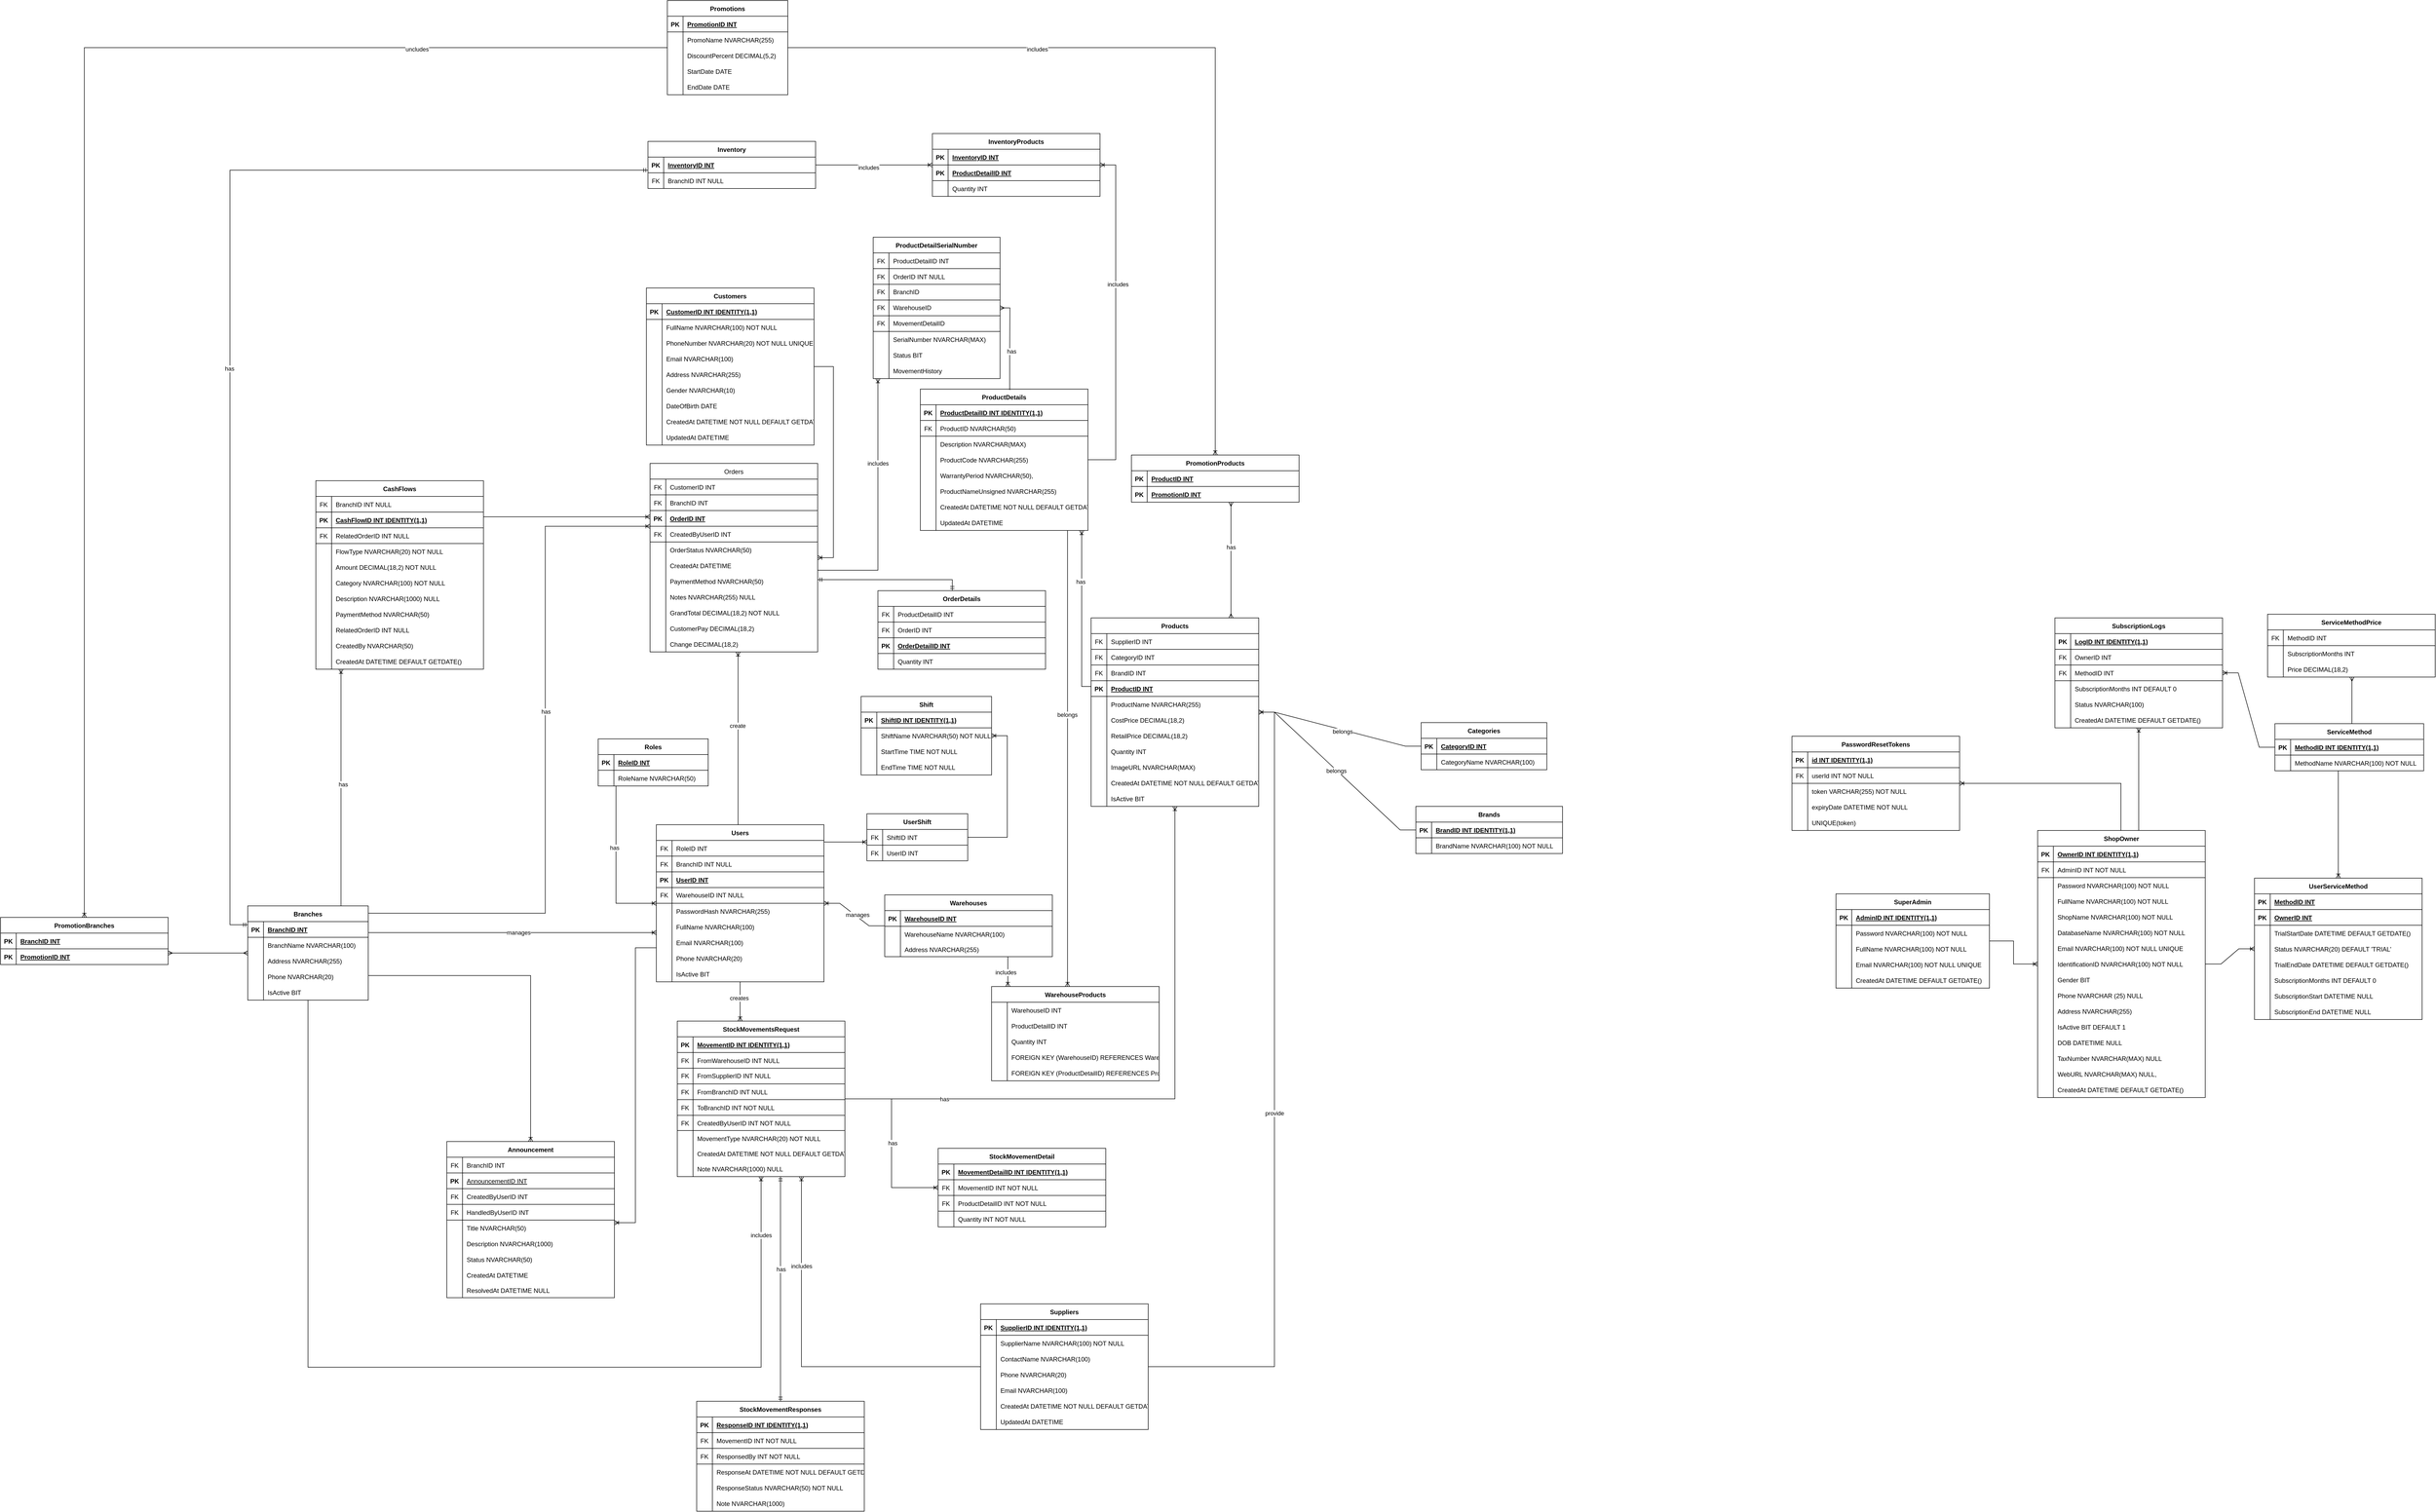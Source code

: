 <mxfile version="28.0.5">
  <diagram name="Page-1" id="gTkMQU1sMg5poryigq3a">
    <mxGraphModel grid="0" page="0" gridSize="10" guides="1" tooltips="1" connect="1" arrows="1" fold="1" pageScale="1" pageWidth="850" pageHeight="1100" background="none" math="0" shadow="0">
      <root>
        <mxCell id="0" />
        <mxCell id="1" parent="0" />
        <mxCell id="5rJU2LZR8qIJNttXgarw-1060" value="Roles" style="shape=table;startSize=30;container=1;collapsible=1;childLayout=tableLayout;fixedRows=1;rowLines=0;fontStyle=1;align=center;resizeLast=1;" vertex="1" parent="1">
          <mxGeometry x="-1371" y="-49" width="210" height="90" as="geometry" />
        </mxCell>
        <mxCell id="5rJU2LZR8qIJNttXgarw-1061" value="" style="shape=tableRow;horizontal=0;startSize=0;swimlaneHead=0;swimlaneBody=0;fillColor=none;collapsible=0;dropTarget=0;points=[[0,0.5],[1,0.5]];portConstraint=eastwest;strokeColor=inherit;top=0;left=0;right=0;bottom=1;" vertex="1" parent="5rJU2LZR8qIJNttXgarw-1060">
          <mxGeometry y="30" width="210" height="30" as="geometry" />
        </mxCell>
        <mxCell id="5rJU2LZR8qIJNttXgarw-1062" value="PK" style="shape=partialRectangle;overflow=hidden;connectable=0;fillColor=none;strokeColor=inherit;top=0;left=0;bottom=0;right=0;fontStyle=1;" vertex="1" parent="5rJU2LZR8qIJNttXgarw-1061">
          <mxGeometry width="30" height="30" as="geometry">
            <mxRectangle width="30" height="30" as="alternateBounds" />
          </mxGeometry>
        </mxCell>
        <mxCell id="5rJU2LZR8qIJNttXgarw-1063" value="RoleID INT " style="shape=partialRectangle;overflow=hidden;connectable=0;fillColor=none;align=left;strokeColor=inherit;top=0;left=0;bottom=0;right=0;spacingLeft=6;fontStyle=5;" vertex="1" parent="5rJU2LZR8qIJNttXgarw-1061">
          <mxGeometry x="30" width="180" height="30" as="geometry">
            <mxRectangle width="180" height="30" as="alternateBounds" />
          </mxGeometry>
        </mxCell>
        <mxCell id="5rJU2LZR8qIJNttXgarw-1064" value="" style="shape=tableRow;horizontal=0;startSize=0;swimlaneHead=0;swimlaneBody=0;fillColor=none;collapsible=0;dropTarget=0;points=[[0,0.5],[1,0.5]];portConstraint=eastwest;strokeColor=inherit;top=0;left=0;right=0;bottom=0;" vertex="1" parent="5rJU2LZR8qIJNttXgarw-1060">
          <mxGeometry y="60" width="210" height="30" as="geometry" />
        </mxCell>
        <mxCell id="5rJU2LZR8qIJNttXgarw-1065" value="" style="shape=partialRectangle;overflow=hidden;connectable=0;fillColor=none;strokeColor=inherit;top=0;left=0;bottom=0;right=0;" vertex="1" parent="5rJU2LZR8qIJNttXgarw-1064">
          <mxGeometry width="30" height="30" as="geometry">
            <mxRectangle width="30" height="30" as="alternateBounds" />
          </mxGeometry>
        </mxCell>
        <mxCell id="5rJU2LZR8qIJNttXgarw-1066" value="RoleName NVARCHAR(50)" style="shape=partialRectangle;overflow=hidden;connectable=0;fillColor=none;align=left;strokeColor=inherit;top=0;left=0;bottom=0;right=0;spacingLeft=6;" vertex="1" parent="5rJU2LZR8qIJNttXgarw-1064">
          <mxGeometry x="30" width="180" height="30" as="geometry">
            <mxRectangle width="180" height="30" as="alternateBounds" />
          </mxGeometry>
        </mxCell>
        <mxCell id="5rJU2LZR8qIJNttXgarw-1067" value="Branches" style="shape=table;startSize=30;container=1;collapsible=1;childLayout=tableLayout;fixedRows=1;rowLines=0;fontStyle=1;align=center;resizeLast=1;" vertex="1" parent="1">
          <mxGeometry x="-2040" y="270" width="230" height="180" as="geometry" />
        </mxCell>
        <mxCell id="5rJU2LZR8qIJNttXgarw-1068" value="" style="shape=tableRow;horizontal=0;startSize=0;swimlaneHead=0;swimlaneBody=0;fillColor=none;collapsible=0;dropTarget=0;points=[[0,0.5],[1,0.5]];portConstraint=eastwest;strokeColor=inherit;top=0;left=0;right=0;bottom=1;" vertex="1" parent="5rJU2LZR8qIJNttXgarw-1067">
          <mxGeometry y="30" width="230" height="30" as="geometry" />
        </mxCell>
        <mxCell id="5rJU2LZR8qIJNttXgarw-1069" value="PK" style="shape=partialRectangle;overflow=hidden;connectable=0;fillColor=none;strokeColor=inherit;top=0;left=0;bottom=0;right=0;fontStyle=1;" vertex="1" parent="5rJU2LZR8qIJNttXgarw-1068">
          <mxGeometry width="30" height="30" as="geometry">
            <mxRectangle width="30" height="30" as="alternateBounds" />
          </mxGeometry>
        </mxCell>
        <mxCell id="5rJU2LZR8qIJNttXgarw-1070" value="BranchID INT " style="shape=partialRectangle;overflow=hidden;connectable=0;fillColor=none;align=left;strokeColor=inherit;top=0;left=0;bottom=0;right=0;spacingLeft=6;fontStyle=5;" vertex="1" parent="5rJU2LZR8qIJNttXgarw-1068">
          <mxGeometry x="30" width="200" height="30" as="geometry">
            <mxRectangle width="200" height="30" as="alternateBounds" />
          </mxGeometry>
        </mxCell>
        <mxCell id="5rJU2LZR8qIJNttXgarw-1071" value="" style="shape=tableRow;horizontal=0;startSize=0;swimlaneHead=0;swimlaneBody=0;fillColor=none;collapsible=0;dropTarget=0;points=[[0,0.5],[1,0.5]];portConstraint=eastwest;strokeColor=inherit;top=0;left=0;right=0;bottom=0;" vertex="1" parent="5rJU2LZR8qIJNttXgarw-1067">
          <mxGeometry y="60" width="230" height="30" as="geometry" />
        </mxCell>
        <mxCell id="5rJU2LZR8qIJNttXgarw-1072" value="" style="shape=partialRectangle;overflow=hidden;connectable=0;fillColor=none;strokeColor=inherit;top=0;left=0;bottom=0;right=0;" vertex="1" parent="5rJU2LZR8qIJNttXgarw-1071">
          <mxGeometry width="30" height="30" as="geometry">
            <mxRectangle width="30" height="30" as="alternateBounds" />
          </mxGeometry>
        </mxCell>
        <mxCell id="5rJU2LZR8qIJNttXgarw-1073" value="BranchName NVARCHAR(100)" style="shape=partialRectangle;overflow=hidden;connectable=0;fillColor=none;align=left;strokeColor=inherit;top=0;left=0;bottom=0;right=0;spacingLeft=6;" vertex="1" parent="5rJU2LZR8qIJNttXgarw-1071">
          <mxGeometry x="30" width="200" height="30" as="geometry">
            <mxRectangle width="200" height="30" as="alternateBounds" />
          </mxGeometry>
        </mxCell>
        <mxCell id="5rJU2LZR8qIJNttXgarw-1074" value="" style="shape=tableRow;horizontal=0;startSize=0;swimlaneHead=0;swimlaneBody=0;fillColor=none;collapsible=0;dropTarget=0;points=[[0,0.5],[1,0.5]];portConstraint=eastwest;strokeColor=inherit;top=0;left=0;right=0;bottom=0;" vertex="1" parent="5rJU2LZR8qIJNttXgarw-1067">
          <mxGeometry y="90" width="230" height="30" as="geometry" />
        </mxCell>
        <mxCell id="5rJU2LZR8qIJNttXgarw-1075" value="" style="shape=partialRectangle;overflow=hidden;connectable=0;fillColor=none;strokeColor=inherit;top=0;left=0;bottom=0;right=0;" vertex="1" parent="5rJU2LZR8qIJNttXgarw-1074">
          <mxGeometry width="30" height="30" as="geometry">
            <mxRectangle width="30" height="30" as="alternateBounds" />
          </mxGeometry>
        </mxCell>
        <mxCell id="5rJU2LZR8qIJNttXgarw-1076" value="Address NVARCHAR(255)" style="shape=partialRectangle;overflow=hidden;connectable=0;fillColor=none;align=left;strokeColor=inherit;top=0;left=0;bottom=0;right=0;spacingLeft=6;" vertex="1" parent="5rJU2LZR8qIJNttXgarw-1074">
          <mxGeometry x="30" width="200" height="30" as="geometry">
            <mxRectangle width="200" height="30" as="alternateBounds" />
          </mxGeometry>
        </mxCell>
        <mxCell id="5rJU2LZR8qIJNttXgarw-1077" value="" style="shape=tableRow;horizontal=0;startSize=0;swimlaneHead=0;swimlaneBody=0;fillColor=none;collapsible=0;dropTarget=0;points=[[0,0.5],[1,0.5]];portConstraint=eastwest;strokeColor=inherit;top=0;left=0;right=0;bottom=0;" vertex="1" parent="5rJU2LZR8qIJNttXgarw-1067">
          <mxGeometry y="120" width="230" height="30" as="geometry" />
        </mxCell>
        <mxCell id="5rJU2LZR8qIJNttXgarw-1078" value="" style="shape=partialRectangle;overflow=hidden;connectable=0;fillColor=none;strokeColor=inherit;top=0;left=0;bottom=0;right=0;" vertex="1" parent="5rJU2LZR8qIJNttXgarw-1077">
          <mxGeometry width="30" height="30" as="geometry">
            <mxRectangle width="30" height="30" as="alternateBounds" />
          </mxGeometry>
        </mxCell>
        <mxCell id="5rJU2LZR8qIJNttXgarw-1079" value="Phone NVARCHAR(20)" style="shape=partialRectangle;overflow=hidden;connectable=0;fillColor=none;align=left;strokeColor=inherit;top=0;left=0;bottom=0;right=0;spacingLeft=6;" vertex="1" parent="5rJU2LZR8qIJNttXgarw-1077">
          <mxGeometry x="30" width="200" height="30" as="geometry">
            <mxRectangle width="200" height="30" as="alternateBounds" />
          </mxGeometry>
        </mxCell>
        <mxCell id="5rJU2LZR8qIJNttXgarw-1080" value="" style="shape=tableRow;horizontal=0;startSize=0;swimlaneHead=0;swimlaneBody=0;fillColor=none;collapsible=0;dropTarget=0;points=[[0,0.5],[1,0.5]];portConstraint=eastwest;strokeColor=inherit;top=0;left=0;right=0;bottom=0;" vertex="1" parent="5rJU2LZR8qIJNttXgarw-1067">
          <mxGeometry y="150" width="230" height="30" as="geometry" />
        </mxCell>
        <mxCell id="5rJU2LZR8qIJNttXgarw-1081" value="" style="shape=partialRectangle;overflow=hidden;connectable=0;fillColor=none;strokeColor=inherit;top=0;left=0;bottom=0;right=0;" vertex="1" parent="5rJU2LZR8qIJNttXgarw-1080">
          <mxGeometry width="30" height="30" as="geometry">
            <mxRectangle width="30" height="30" as="alternateBounds" />
          </mxGeometry>
        </mxCell>
        <mxCell id="5rJU2LZR8qIJNttXgarw-1082" value="IsActive BIT" style="shape=partialRectangle;overflow=hidden;connectable=0;fillColor=none;align=left;strokeColor=inherit;top=0;left=0;bottom=0;right=0;spacingLeft=6;" vertex="1" parent="5rJU2LZR8qIJNttXgarw-1080">
          <mxGeometry x="30" width="200" height="30" as="geometry">
            <mxRectangle width="200" height="30" as="alternateBounds" />
          </mxGeometry>
        </mxCell>
        <mxCell id="5rJU2LZR8qIJNttXgarw-1083" value="Users" style="shape=table;startSize=30;container=1;collapsible=1;childLayout=tableLayout;fixedRows=1;rowLines=0;fontStyle=1;align=center;resizeLast=1;" vertex="1" parent="1">
          <mxGeometry x="-1260" y="115" width="320" height="300" as="geometry" />
        </mxCell>
        <mxCell id="5rJU2LZR8qIJNttXgarw-1084" value="" style="shape=tableRow;horizontal=0;startSize=0;swimlaneHead=0;swimlaneBody=0;fillColor=none;collapsible=0;dropTarget=0;points=[[0,0.5],[1,0.5]];portConstraint=eastwest;strokeColor=inherit;top=0;left=0;right=0;bottom=1;" vertex="1" parent="5rJU2LZR8qIJNttXgarw-1083">
          <mxGeometry y="30" width="320" height="30" as="geometry" />
        </mxCell>
        <mxCell id="5rJU2LZR8qIJNttXgarw-1085" value="FK" style="shape=partialRectangle;overflow=hidden;connectable=0;fillColor=none;strokeColor=inherit;top=0;left=0;bottom=0;right=0;fontStyle=0;" vertex="1" parent="5rJU2LZR8qIJNttXgarw-1084">
          <mxGeometry width="30" height="30" as="geometry">
            <mxRectangle width="30" height="30" as="alternateBounds" />
          </mxGeometry>
        </mxCell>
        <mxCell id="5rJU2LZR8qIJNttXgarw-1086" value="RoleID INT" style="shape=partialRectangle;overflow=hidden;connectable=0;fillColor=none;align=left;strokeColor=inherit;top=0;left=0;bottom=0;right=0;spacingLeft=6;fontStyle=0;" vertex="1" parent="5rJU2LZR8qIJNttXgarw-1084">
          <mxGeometry x="30" width="290" height="30" as="geometry">
            <mxRectangle width="290" height="30" as="alternateBounds" />
          </mxGeometry>
        </mxCell>
        <mxCell id="5rJU2LZR8qIJNttXgarw-1087" value="" style="shape=tableRow;horizontal=0;startSize=0;swimlaneHead=0;swimlaneBody=0;fillColor=none;collapsible=0;dropTarget=0;points=[[0,0.5],[1,0.5]];portConstraint=eastwest;strokeColor=inherit;top=0;left=0;right=0;bottom=1;" vertex="1" parent="5rJU2LZR8qIJNttXgarw-1083">
          <mxGeometry y="60" width="320" height="30" as="geometry" />
        </mxCell>
        <mxCell id="5rJU2LZR8qIJNttXgarw-1088" value="FK" style="shape=partialRectangle;overflow=hidden;connectable=0;fillColor=none;strokeColor=inherit;top=0;left=0;bottom=0;right=0;fontStyle=0;" vertex="1" parent="5rJU2LZR8qIJNttXgarw-1087">
          <mxGeometry width="30" height="30" as="geometry">
            <mxRectangle width="30" height="30" as="alternateBounds" />
          </mxGeometry>
        </mxCell>
        <mxCell id="5rJU2LZR8qIJNttXgarw-1089" value="BranchID INT NULL" style="shape=partialRectangle;overflow=hidden;connectable=0;fillColor=none;align=left;strokeColor=inherit;top=0;left=0;bottom=0;right=0;spacingLeft=6;fontStyle=0;" vertex="1" parent="5rJU2LZR8qIJNttXgarw-1087">
          <mxGeometry x="30" width="290" height="30" as="geometry">
            <mxRectangle width="290" height="30" as="alternateBounds" />
          </mxGeometry>
        </mxCell>
        <mxCell id="5rJU2LZR8qIJNttXgarw-1090" value="" style="shape=tableRow;horizontal=0;startSize=0;swimlaneHead=0;swimlaneBody=0;fillColor=none;collapsible=0;dropTarget=0;points=[[0,0.5],[1,0.5]];portConstraint=eastwest;strokeColor=inherit;top=0;left=0;right=0;bottom=1;" vertex="1" parent="5rJU2LZR8qIJNttXgarw-1083">
          <mxGeometry y="90" width="320" height="30" as="geometry" />
        </mxCell>
        <mxCell id="5rJU2LZR8qIJNttXgarw-1091" value="PK" style="shape=partialRectangle;overflow=hidden;connectable=0;fillColor=none;strokeColor=inherit;top=0;left=0;bottom=0;right=0;fontStyle=1;" vertex="1" parent="5rJU2LZR8qIJNttXgarw-1090">
          <mxGeometry width="30" height="30" as="geometry">
            <mxRectangle width="30" height="30" as="alternateBounds" />
          </mxGeometry>
        </mxCell>
        <mxCell id="5rJU2LZR8qIJNttXgarw-1092" value="UserID INT " style="shape=partialRectangle;overflow=hidden;connectable=0;fillColor=none;align=left;strokeColor=inherit;top=0;left=0;bottom=0;right=0;spacingLeft=6;fontStyle=5;" vertex="1" parent="5rJU2LZR8qIJNttXgarw-1090">
          <mxGeometry x="30" width="290" height="30" as="geometry">
            <mxRectangle width="290" height="30" as="alternateBounds" />
          </mxGeometry>
        </mxCell>
        <mxCell id="Wz51jnV8kF_4eTQPRLVF-19" value="" style="shape=tableRow;horizontal=0;startSize=0;swimlaneHead=0;swimlaneBody=0;fillColor=none;collapsible=0;dropTarget=0;points=[[0,0.5],[1,0.5]];portConstraint=eastwest;top=0;left=0;right=0;bottom=1;" vertex="1" parent="5rJU2LZR8qIJNttXgarw-1083">
          <mxGeometry y="120" width="320" height="30" as="geometry" />
        </mxCell>
        <mxCell id="Wz51jnV8kF_4eTQPRLVF-20" value="FK" style="shape=partialRectangle;connectable=0;fillColor=none;top=0;left=0;bottom=0;right=0;fontStyle=0;overflow=hidden;whiteSpace=wrap;html=1;" vertex="1" parent="Wz51jnV8kF_4eTQPRLVF-19">
          <mxGeometry width="30" height="30" as="geometry">
            <mxRectangle width="30" height="30" as="alternateBounds" />
          </mxGeometry>
        </mxCell>
        <mxCell id="Wz51jnV8kF_4eTQPRLVF-21" value="&lt;span style=&quot;text-wrap-mode: nowrap;&quot;&gt;WarehouseID &lt;/span&gt;&lt;span style=&quot;text-wrap-mode: nowrap;&quot;&gt;INT NULL&lt;/span&gt;" style="shape=partialRectangle;connectable=0;fillColor=none;top=0;left=0;bottom=0;right=0;align=left;spacingLeft=6;fontStyle=0;overflow=hidden;whiteSpace=wrap;html=1;" vertex="1" parent="Wz51jnV8kF_4eTQPRLVF-19">
          <mxGeometry x="30" width="290" height="30" as="geometry">
            <mxRectangle width="290" height="30" as="alternateBounds" />
          </mxGeometry>
        </mxCell>
        <mxCell id="5rJU2LZR8qIJNttXgarw-1093" value="" style="shape=tableRow;horizontal=0;startSize=0;swimlaneHead=0;swimlaneBody=0;fillColor=none;collapsible=0;dropTarget=0;points=[[0,0.5],[1,0.5]];portConstraint=eastwest;strokeColor=inherit;top=0;left=0;right=0;bottom=0;" vertex="1" parent="5rJU2LZR8qIJNttXgarw-1083">
          <mxGeometry y="150" width="320" height="30" as="geometry" />
        </mxCell>
        <mxCell id="5rJU2LZR8qIJNttXgarw-1094" value="" style="shape=partialRectangle;overflow=hidden;connectable=0;fillColor=none;strokeColor=inherit;top=0;left=0;bottom=0;right=0;" vertex="1" parent="5rJU2LZR8qIJNttXgarw-1093">
          <mxGeometry width="30" height="30" as="geometry">
            <mxRectangle width="30" height="30" as="alternateBounds" />
          </mxGeometry>
        </mxCell>
        <mxCell id="5rJU2LZR8qIJNttXgarw-1095" value="PasswordHash NVARCHAR(255)" style="shape=partialRectangle;overflow=hidden;connectable=0;fillColor=none;align=left;strokeColor=inherit;top=0;left=0;bottom=0;right=0;spacingLeft=6;" vertex="1" parent="5rJU2LZR8qIJNttXgarw-1093">
          <mxGeometry x="30" width="290" height="30" as="geometry">
            <mxRectangle width="290" height="30" as="alternateBounds" />
          </mxGeometry>
        </mxCell>
        <mxCell id="5rJU2LZR8qIJNttXgarw-1096" value="" style="shape=tableRow;horizontal=0;startSize=0;swimlaneHead=0;swimlaneBody=0;fillColor=none;collapsible=0;dropTarget=0;points=[[0,0.5],[1,0.5]];portConstraint=eastwest;strokeColor=inherit;top=0;left=0;right=0;bottom=0;" vertex="1" parent="5rJU2LZR8qIJNttXgarw-1083">
          <mxGeometry y="180" width="320" height="30" as="geometry" />
        </mxCell>
        <mxCell id="5rJU2LZR8qIJNttXgarw-1097" value="" style="shape=partialRectangle;overflow=hidden;connectable=0;fillColor=none;strokeColor=inherit;top=0;left=0;bottom=0;right=0;" vertex="1" parent="5rJU2LZR8qIJNttXgarw-1096">
          <mxGeometry width="30" height="30" as="geometry">
            <mxRectangle width="30" height="30" as="alternateBounds" />
          </mxGeometry>
        </mxCell>
        <mxCell id="5rJU2LZR8qIJNttXgarw-1098" value="FullName NVARCHAR(100)" style="shape=partialRectangle;overflow=hidden;connectable=0;fillColor=none;align=left;strokeColor=inherit;top=0;left=0;bottom=0;right=0;spacingLeft=6;" vertex="1" parent="5rJU2LZR8qIJNttXgarw-1096">
          <mxGeometry x="30" width="290" height="30" as="geometry">
            <mxRectangle width="290" height="30" as="alternateBounds" />
          </mxGeometry>
        </mxCell>
        <mxCell id="5rJU2LZR8qIJNttXgarw-1099" value="" style="shape=tableRow;horizontal=0;startSize=0;swimlaneHead=0;swimlaneBody=0;fillColor=none;collapsible=0;dropTarget=0;points=[[0,0.5],[1,0.5]];portConstraint=eastwest;strokeColor=inherit;top=0;left=0;right=0;bottom=0;" vertex="1" parent="5rJU2LZR8qIJNttXgarw-1083">
          <mxGeometry y="210" width="320" height="30" as="geometry" />
        </mxCell>
        <mxCell id="5rJU2LZR8qIJNttXgarw-1100" value="" style="shape=partialRectangle;overflow=hidden;connectable=0;fillColor=none;strokeColor=inherit;top=0;left=0;bottom=0;right=0;" vertex="1" parent="5rJU2LZR8qIJNttXgarw-1099">
          <mxGeometry width="30" height="30" as="geometry">
            <mxRectangle width="30" height="30" as="alternateBounds" />
          </mxGeometry>
        </mxCell>
        <mxCell id="5rJU2LZR8qIJNttXgarw-1101" value="Email NVARCHAR(100)" style="shape=partialRectangle;overflow=hidden;connectable=0;fillColor=none;align=left;strokeColor=inherit;top=0;left=0;bottom=0;right=0;spacingLeft=6;" vertex="1" parent="5rJU2LZR8qIJNttXgarw-1099">
          <mxGeometry x="30" width="290" height="30" as="geometry">
            <mxRectangle width="290" height="30" as="alternateBounds" />
          </mxGeometry>
        </mxCell>
        <mxCell id="5rJU2LZR8qIJNttXgarw-1102" value="" style="shape=tableRow;horizontal=0;startSize=0;swimlaneHead=0;swimlaneBody=0;fillColor=none;collapsible=0;dropTarget=0;points=[[0,0.5],[1,0.5]];portConstraint=eastwest;strokeColor=inherit;top=0;left=0;right=0;bottom=0;" vertex="1" parent="5rJU2LZR8qIJNttXgarw-1083">
          <mxGeometry y="240" width="320" height="30" as="geometry" />
        </mxCell>
        <mxCell id="5rJU2LZR8qIJNttXgarw-1103" value="" style="shape=partialRectangle;overflow=hidden;connectable=0;fillColor=none;strokeColor=inherit;top=0;left=0;bottom=0;right=0;" vertex="1" parent="5rJU2LZR8qIJNttXgarw-1102">
          <mxGeometry width="30" height="30" as="geometry">
            <mxRectangle width="30" height="30" as="alternateBounds" />
          </mxGeometry>
        </mxCell>
        <mxCell id="5rJU2LZR8qIJNttXgarw-1104" value="Phone NVARCHAR(20)" style="shape=partialRectangle;overflow=hidden;connectable=0;fillColor=none;align=left;strokeColor=inherit;top=0;left=0;bottom=0;right=0;spacingLeft=6;" vertex="1" parent="5rJU2LZR8qIJNttXgarw-1102">
          <mxGeometry x="30" width="290" height="30" as="geometry">
            <mxRectangle width="290" height="30" as="alternateBounds" />
          </mxGeometry>
        </mxCell>
        <mxCell id="5rJU2LZR8qIJNttXgarw-1105" value="" style="shape=tableRow;horizontal=0;startSize=0;swimlaneHead=0;swimlaneBody=0;fillColor=none;collapsible=0;dropTarget=0;points=[[0,0.5],[1,0.5]];portConstraint=eastwest;strokeColor=inherit;top=0;left=0;right=0;bottom=0;" vertex="1" parent="5rJU2LZR8qIJNttXgarw-1083">
          <mxGeometry y="270" width="320" height="30" as="geometry" />
        </mxCell>
        <mxCell id="5rJU2LZR8qIJNttXgarw-1106" value="" style="shape=partialRectangle;overflow=hidden;connectable=0;fillColor=none;strokeColor=inherit;top=0;left=0;bottom=0;right=0;" vertex="1" parent="5rJU2LZR8qIJNttXgarw-1105">
          <mxGeometry width="30" height="30" as="geometry">
            <mxRectangle width="30" height="30" as="alternateBounds" />
          </mxGeometry>
        </mxCell>
        <mxCell id="5rJU2LZR8qIJNttXgarw-1107" value="IsActive BIT" style="shape=partialRectangle;overflow=hidden;connectable=0;fillColor=none;align=left;strokeColor=inherit;top=0;left=0;bottom=0;right=0;spacingLeft=6;" vertex="1" parent="5rJU2LZR8qIJNttXgarw-1105">
          <mxGeometry x="30" width="290" height="30" as="geometry">
            <mxRectangle width="290" height="30" as="alternateBounds" />
          </mxGeometry>
        </mxCell>
        <mxCell id="5rJU2LZR8qIJNttXgarw-1114" value="Categories" style="shape=table;startSize=30;container=1;collapsible=1;childLayout=tableLayout;fixedRows=1;rowLines=0;fontStyle=1;align=center;resizeLast=1;" vertex="1" parent="1">
          <mxGeometry x="200" y="-80" width="240" height="90" as="geometry" />
        </mxCell>
        <mxCell id="5rJU2LZR8qIJNttXgarw-1115" value="" style="shape=tableRow;horizontal=0;startSize=0;swimlaneHead=0;swimlaneBody=0;fillColor=none;collapsible=0;dropTarget=0;points=[[0,0.5],[1,0.5]];portConstraint=eastwest;strokeColor=inherit;top=0;left=0;right=0;bottom=1;" vertex="1" parent="5rJU2LZR8qIJNttXgarw-1114">
          <mxGeometry y="30" width="240" height="30" as="geometry" />
        </mxCell>
        <mxCell id="5rJU2LZR8qIJNttXgarw-1116" value="PK" style="shape=partialRectangle;overflow=hidden;connectable=0;fillColor=none;strokeColor=inherit;top=0;left=0;bottom=0;right=0;fontStyle=1;" vertex="1" parent="5rJU2LZR8qIJNttXgarw-1115">
          <mxGeometry width="30" height="30" as="geometry">
            <mxRectangle width="30" height="30" as="alternateBounds" />
          </mxGeometry>
        </mxCell>
        <mxCell id="5rJU2LZR8qIJNttXgarw-1117" value="CategoryID INT " style="shape=partialRectangle;overflow=hidden;connectable=0;fillColor=none;align=left;strokeColor=inherit;top=0;left=0;bottom=0;right=0;spacingLeft=6;fontStyle=5;" vertex="1" parent="5rJU2LZR8qIJNttXgarw-1115">
          <mxGeometry x="30" width="210" height="30" as="geometry">
            <mxRectangle width="210" height="30" as="alternateBounds" />
          </mxGeometry>
        </mxCell>
        <mxCell id="5rJU2LZR8qIJNttXgarw-1118" value="" style="shape=tableRow;horizontal=0;startSize=0;swimlaneHead=0;swimlaneBody=0;fillColor=none;collapsible=0;dropTarget=0;points=[[0,0.5],[1,0.5]];portConstraint=eastwest;strokeColor=inherit;top=0;left=0;right=0;bottom=0;" vertex="1" parent="5rJU2LZR8qIJNttXgarw-1114">
          <mxGeometry y="60" width="240" height="30" as="geometry" />
        </mxCell>
        <mxCell id="5rJU2LZR8qIJNttXgarw-1119" value="" style="shape=partialRectangle;overflow=hidden;connectable=0;fillColor=none;strokeColor=inherit;top=0;left=0;bottom=0;right=0;" vertex="1" parent="5rJU2LZR8qIJNttXgarw-1118">
          <mxGeometry width="30" height="30" as="geometry">
            <mxRectangle width="30" height="30" as="alternateBounds" />
          </mxGeometry>
        </mxCell>
        <mxCell id="5rJU2LZR8qIJNttXgarw-1120" value="CategoryName NVARCHAR(100)" style="shape=partialRectangle;overflow=hidden;connectable=0;fillColor=none;align=left;strokeColor=inherit;top=0;left=0;bottom=0;right=0;spacingLeft=6;" vertex="1" parent="5rJU2LZR8qIJNttXgarw-1118">
          <mxGeometry x="30" width="210" height="30" as="geometry">
            <mxRectangle width="210" height="30" as="alternateBounds" />
          </mxGeometry>
        </mxCell>
        <mxCell id="5rJU2LZR8qIJNttXgarw-1121" value="Suppliers" style="shape=table;startSize=30;container=1;collapsible=1;childLayout=tableLayout;fixedRows=1;rowLines=0;fontStyle=1;align=center;resizeLast=1;" vertex="1" parent="1">
          <mxGeometry x="-641" y="1030" width="320" height="240" as="geometry" />
        </mxCell>
        <mxCell id="5rJU2LZR8qIJNttXgarw-1122" value="" style="shape=tableRow;horizontal=0;startSize=0;swimlaneHead=0;swimlaneBody=0;fillColor=none;collapsible=0;dropTarget=0;points=[[0,0.5],[1,0.5]];portConstraint=eastwest;strokeColor=inherit;top=0;left=0;right=0;bottom=1;" vertex="1" parent="5rJU2LZR8qIJNttXgarw-1121">
          <mxGeometry y="30" width="320" height="30" as="geometry" />
        </mxCell>
        <mxCell id="5rJU2LZR8qIJNttXgarw-1123" value="PK" style="shape=partialRectangle;overflow=hidden;connectable=0;fillColor=none;strokeColor=inherit;top=0;left=0;bottom=0;right=0;fontStyle=1;" vertex="1" parent="5rJU2LZR8qIJNttXgarw-1122">
          <mxGeometry width="30" height="30" as="geometry">
            <mxRectangle width="30" height="30" as="alternateBounds" />
          </mxGeometry>
        </mxCell>
        <mxCell id="5rJU2LZR8qIJNttXgarw-1124" value="SupplierID INT  IDENTITY(1,1)" style="shape=partialRectangle;overflow=hidden;connectable=0;fillColor=none;align=left;strokeColor=inherit;top=0;left=0;bottom=0;right=0;spacingLeft=6;fontStyle=5;" vertex="1" parent="5rJU2LZR8qIJNttXgarw-1122">
          <mxGeometry x="30" width="290" height="30" as="geometry">
            <mxRectangle width="290" height="30" as="alternateBounds" />
          </mxGeometry>
        </mxCell>
        <mxCell id="5rJU2LZR8qIJNttXgarw-1125" value="" style="shape=tableRow;horizontal=0;startSize=0;swimlaneHead=0;swimlaneBody=0;fillColor=none;collapsible=0;dropTarget=0;points=[[0,0.5],[1,0.5]];portConstraint=eastwest;strokeColor=inherit;top=0;left=0;right=0;bottom=0;" vertex="1" parent="5rJU2LZR8qIJNttXgarw-1121">
          <mxGeometry y="60" width="320" height="30" as="geometry" />
        </mxCell>
        <mxCell id="5rJU2LZR8qIJNttXgarw-1126" value="" style="shape=partialRectangle;overflow=hidden;connectable=0;fillColor=none;strokeColor=inherit;top=0;left=0;bottom=0;right=0;" vertex="1" parent="5rJU2LZR8qIJNttXgarw-1125">
          <mxGeometry width="30" height="30" as="geometry">
            <mxRectangle width="30" height="30" as="alternateBounds" />
          </mxGeometry>
        </mxCell>
        <mxCell id="5rJU2LZR8qIJNttXgarw-1127" value="SupplierName NVARCHAR(100) NOT NULL" style="shape=partialRectangle;overflow=hidden;connectable=0;fillColor=none;align=left;strokeColor=inherit;top=0;left=0;bottom=0;right=0;spacingLeft=6;" vertex="1" parent="5rJU2LZR8qIJNttXgarw-1125">
          <mxGeometry x="30" width="290" height="30" as="geometry">
            <mxRectangle width="290" height="30" as="alternateBounds" />
          </mxGeometry>
        </mxCell>
        <mxCell id="5rJU2LZR8qIJNttXgarw-1128" value="" style="shape=tableRow;horizontal=0;startSize=0;swimlaneHead=0;swimlaneBody=0;fillColor=none;collapsible=0;dropTarget=0;points=[[0,0.5],[1,0.5]];portConstraint=eastwest;strokeColor=inherit;top=0;left=0;right=0;bottom=0;" vertex="1" parent="5rJU2LZR8qIJNttXgarw-1121">
          <mxGeometry y="90" width="320" height="30" as="geometry" />
        </mxCell>
        <mxCell id="5rJU2LZR8qIJNttXgarw-1129" value="" style="shape=partialRectangle;overflow=hidden;connectable=0;fillColor=none;strokeColor=inherit;top=0;left=0;bottom=0;right=0;" vertex="1" parent="5rJU2LZR8qIJNttXgarw-1128">
          <mxGeometry width="30" height="30" as="geometry">
            <mxRectangle width="30" height="30" as="alternateBounds" />
          </mxGeometry>
        </mxCell>
        <mxCell id="5rJU2LZR8qIJNttXgarw-1130" value="ContactName NVARCHAR(100)" style="shape=partialRectangle;overflow=hidden;connectable=0;fillColor=none;align=left;strokeColor=inherit;top=0;left=0;bottom=0;right=0;spacingLeft=6;" vertex="1" parent="5rJU2LZR8qIJNttXgarw-1128">
          <mxGeometry x="30" width="290" height="30" as="geometry">
            <mxRectangle width="290" height="30" as="alternateBounds" />
          </mxGeometry>
        </mxCell>
        <mxCell id="5rJU2LZR8qIJNttXgarw-1131" value="" style="shape=tableRow;horizontal=0;startSize=0;swimlaneHead=0;swimlaneBody=0;fillColor=none;collapsible=0;dropTarget=0;points=[[0,0.5],[1,0.5]];portConstraint=eastwest;strokeColor=inherit;top=0;left=0;right=0;bottom=0;" vertex="1" parent="5rJU2LZR8qIJNttXgarw-1121">
          <mxGeometry y="120" width="320" height="30" as="geometry" />
        </mxCell>
        <mxCell id="5rJU2LZR8qIJNttXgarw-1132" value="" style="shape=partialRectangle;overflow=hidden;connectable=0;fillColor=none;strokeColor=inherit;top=0;left=0;bottom=0;right=0;" vertex="1" parent="5rJU2LZR8qIJNttXgarw-1131">
          <mxGeometry width="30" height="30" as="geometry">
            <mxRectangle width="30" height="30" as="alternateBounds" />
          </mxGeometry>
        </mxCell>
        <mxCell id="5rJU2LZR8qIJNttXgarw-1133" value="Phone NVARCHAR(20)" style="shape=partialRectangle;overflow=hidden;connectable=0;fillColor=none;align=left;strokeColor=inherit;top=0;left=0;bottom=0;right=0;spacingLeft=6;" vertex="1" parent="5rJU2LZR8qIJNttXgarw-1131">
          <mxGeometry x="30" width="290" height="30" as="geometry">
            <mxRectangle width="290" height="30" as="alternateBounds" />
          </mxGeometry>
        </mxCell>
        <mxCell id="5rJU2LZR8qIJNttXgarw-1134" value="" style="shape=tableRow;horizontal=0;startSize=0;swimlaneHead=0;swimlaneBody=0;fillColor=none;collapsible=0;dropTarget=0;points=[[0,0.5],[1,0.5]];portConstraint=eastwest;strokeColor=inherit;top=0;left=0;right=0;bottom=0;" vertex="1" parent="5rJU2LZR8qIJNttXgarw-1121">
          <mxGeometry y="150" width="320" height="30" as="geometry" />
        </mxCell>
        <mxCell id="5rJU2LZR8qIJNttXgarw-1135" value="" style="shape=partialRectangle;overflow=hidden;connectable=0;fillColor=none;strokeColor=inherit;top=0;left=0;bottom=0;right=0;" vertex="1" parent="5rJU2LZR8qIJNttXgarw-1134">
          <mxGeometry width="30" height="30" as="geometry">
            <mxRectangle width="30" height="30" as="alternateBounds" />
          </mxGeometry>
        </mxCell>
        <mxCell id="5rJU2LZR8qIJNttXgarw-1136" value="Email NVARCHAR(100)" style="shape=partialRectangle;overflow=hidden;connectable=0;fillColor=none;align=left;strokeColor=inherit;top=0;left=0;bottom=0;right=0;spacingLeft=6;" vertex="1" parent="5rJU2LZR8qIJNttXgarw-1134">
          <mxGeometry x="30" width="290" height="30" as="geometry">
            <mxRectangle width="290" height="30" as="alternateBounds" />
          </mxGeometry>
        </mxCell>
        <mxCell id="5rJU2LZR8qIJNttXgarw-1137" value="" style="shape=tableRow;horizontal=0;startSize=0;swimlaneHead=0;swimlaneBody=0;fillColor=none;collapsible=0;dropTarget=0;points=[[0,0.5],[1,0.5]];portConstraint=eastwest;strokeColor=inherit;top=0;left=0;right=0;bottom=0;" vertex="1" parent="5rJU2LZR8qIJNttXgarw-1121">
          <mxGeometry y="180" width="320" height="30" as="geometry" />
        </mxCell>
        <mxCell id="5rJU2LZR8qIJNttXgarw-1138" value="" style="shape=partialRectangle;overflow=hidden;connectable=0;fillColor=none;strokeColor=inherit;top=0;left=0;bottom=0;right=0;" vertex="1" parent="5rJU2LZR8qIJNttXgarw-1137">
          <mxGeometry width="30" height="30" as="geometry">
            <mxRectangle width="30" height="30" as="alternateBounds" />
          </mxGeometry>
        </mxCell>
        <mxCell id="5rJU2LZR8qIJNttXgarw-1139" value="CreatedAt DATETIME NOT NULL DEFAULT GETDATE()" style="shape=partialRectangle;overflow=hidden;connectable=0;fillColor=none;align=left;strokeColor=inherit;top=0;left=0;bottom=0;right=0;spacingLeft=6;" vertex="1" parent="5rJU2LZR8qIJNttXgarw-1137">
          <mxGeometry x="30" width="290" height="30" as="geometry">
            <mxRectangle width="290" height="30" as="alternateBounds" />
          </mxGeometry>
        </mxCell>
        <mxCell id="5rJU2LZR8qIJNttXgarw-1140" value="" style="shape=tableRow;horizontal=0;startSize=0;swimlaneHead=0;swimlaneBody=0;fillColor=none;collapsible=0;dropTarget=0;points=[[0,0.5],[1,0.5]];portConstraint=eastwest;strokeColor=inherit;top=0;left=0;right=0;bottom=0;" vertex="1" parent="5rJU2LZR8qIJNttXgarw-1121">
          <mxGeometry y="210" width="320" height="30" as="geometry" />
        </mxCell>
        <mxCell id="5rJU2LZR8qIJNttXgarw-1141" value="" style="shape=partialRectangle;overflow=hidden;connectable=0;fillColor=none;strokeColor=inherit;top=0;left=0;bottom=0;right=0;" vertex="1" parent="5rJU2LZR8qIJNttXgarw-1140">
          <mxGeometry width="30" height="30" as="geometry">
            <mxRectangle width="30" height="30" as="alternateBounds" />
          </mxGeometry>
        </mxCell>
        <mxCell id="5rJU2LZR8qIJNttXgarw-1142" value="UpdatedAt DATETIME" style="shape=partialRectangle;overflow=hidden;connectable=0;fillColor=none;align=left;strokeColor=inherit;top=0;left=0;bottom=0;right=0;spacingLeft=6;" vertex="1" parent="5rJU2LZR8qIJNttXgarw-1140">
          <mxGeometry x="30" width="290" height="30" as="geometry">
            <mxRectangle width="290" height="30" as="alternateBounds" />
          </mxGeometry>
        </mxCell>
        <mxCell id="5rJU2LZR8qIJNttXgarw-1143" value="Brands" style="shape=table;startSize=30;container=1;collapsible=1;childLayout=tableLayout;fixedRows=1;rowLines=0;fontStyle=1;align=center;resizeLast=1;" vertex="1" parent="1">
          <mxGeometry x="190" y="80" width="280" height="90" as="geometry" />
        </mxCell>
        <mxCell id="5rJU2LZR8qIJNttXgarw-1144" value="" style="shape=tableRow;horizontal=0;startSize=0;swimlaneHead=0;swimlaneBody=0;fillColor=none;collapsible=0;dropTarget=0;points=[[0,0.5],[1,0.5]];portConstraint=eastwest;strokeColor=inherit;top=0;left=0;right=0;bottom=1;" vertex="1" parent="5rJU2LZR8qIJNttXgarw-1143">
          <mxGeometry y="30" width="280" height="30" as="geometry" />
        </mxCell>
        <mxCell id="5rJU2LZR8qIJNttXgarw-1145" value="PK" style="shape=partialRectangle;overflow=hidden;connectable=0;fillColor=none;strokeColor=inherit;top=0;left=0;bottom=0;right=0;fontStyle=1;" vertex="1" parent="5rJU2LZR8qIJNttXgarw-1144">
          <mxGeometry width="30" height="30" as="geometry">
            <mxRectangle width="30" height="30" as="alternateBounds" />
          </mxGeometry>
        </mxCell>
        <mxCell id="5rJU2LZR8qIJNttXgarw-1146" value="BrandID INT  IDENTITY(1,1)" style="shape=partialRectangle;overflow=hidden;connectable=0;fillColor=none;align=left;strokeColor=inherit;top=0;left=0;bottom=0;right=0;spacingLeft=6;fontStyle=5;" vertex="1" parent="5rJU2LZR8qIJNttXgarw-1144">
          <mxGeometry x="30" width="250" height="30" as="geometry">
            <mxRectangle width="250" height="30" as="alternateBounds" />
          </mxGeometry>
        </mxCell>
        <mxCell id="5rJU2LZR8qIJNttXgarw-1147" value="" style="shape=tableRow;horizontal=0;startSize=0;swimlaneHead=0;swimlaneBody=0;fillColor=none;collapsible=0;dropTarget=0;points=[[0,0.5],[1,0.5]];portConstraint=eastwest;strokeColor=inherit;top=0;left=0;right=0;bottom=0;" vertex="1" parent="5rJU2LZR8qIJNttXgarw-1143">
          <mxGeometry y="60" width="280" height="30" as="geometry" />
        </mxCell>
        <mxCell id="5rJU2LZR8qIJNttXgarw-1148" value="" style="shape=partialRectangle;overflow=hidden;connectable=0;fillColor=none;strokeColor=inherit;top=0;left=0;bottom=0;right=0;" vertex="1" parent="5rJU2LZR8qIJNttXgarw-1147">
          <mxGeometry width="30" height="30" as="geometry">
            <mxRectangle width="30" height="30" as="alternateBounds" />
          </mxGeometry>
        </mxCell>
        <mxCell id="5rJU2LZR8qIJNttXgarw-1149" value="BrandName NVARCHAR(100) NOT NULL" style="shape=partialRectangle;overflow=hidden;connectable=0;fillColor=none;align=left;strokeColor=inherit;top=0;left=0;bottom=0;right=0;spacingLeft=6;" vertex="1" parent="5rJU2LZR8qIJNttXgarw-1147">
          <mxGeometry x="30" width="250" height="30" as="geometry">
            <mxRectangle width="250" height="30" as="alternateBounds" />
          </mxGeometry>
        </mxCell>
        <mxCell id="5rJU2LZR8qIJNttXgarw-1150" value="Products" style="shape=table;startSize=30;container=1;collapsible=1;childLayout=tableLayout;fixedRows=1;rowLines=0;fontStyle=1;align=center;resizeLast=1;" vertex="1" parent="1">
          <mxGeometry x="-430" y="-280" width="320" height="360" as="geometry">
            <mxRectangle x="-980" y="-165" width="90" height="30" as="alternateBounds" />
          </mxGeometry>
        </mxCell>
        <mxCell id="5rJU2LZR8qIJNttXgarw-1151" value="" style="shape=tableRow;horizontal=0;startSize=0;swimlaneHead=0;swimlaneBody=0;fillColor=none;collapsible=0;dropTarget=0;points=[[0,0.5],[1,0.5]];portConstraint=eastwest;strokeColor=inherit;top=0;left=0;right=0;bottom=1;" vertex="1" parent="5rJU2LZR8qIJNttXgarw-1150">
          <mxGeometry y="30" width="320" height="30" as="geometry" />
        </mxCell>
        <mxCell id="5rJU2LZR8qIJNttXgarw-1152" value="FK" style="shape=partialRectangle;overflow=hidden;connectable=0;fillColor=none;strokeColor=inherit;top=0;left=0;bottom=0;right=0;fontStyle=0;" vertex="1" parent="5rJU2LZR8qIJNttXgarw-1151">
          <mxGeometry width="30" height="30" as="geometry">
            <mxRectangle width="30" height="30" as="alternateBounds" />
          </mxGeometry>
        </mxCell>
        <mxCell id="5rJU2LZR8qIJNttXgarw-1153" value="SupplierID INT" style="shape=partialRectangle;overflow=hidden;connectable=0;fillColor=none;align=left;strokeColor=inherit;top=0;left=0;bottom=0;right=0;spacingLeft=6;fontStyle=0;" vertex="1" parent="5rJU2LZR8qIJNttXgarw-1151">
          <mxGeometry x="30" width="290" height="30" as="geometry">
            <mxRectangle width="290" height="30" as="alternateBounds" />
          </mxGeometry>
        </mxCell>
        <mxCell id="5rJU2LZR8qIJNttXgarw-1154" value="" style="shape=tableRow;horizontal=0;startSize=0;swimlaneHead=0;swimlaneBody=0;fillColor=none;collapsible=0;dropTarget=0;points=[[0,0.5],[1,0.5]];portConstraint=eastwest;strokeColor=inherit;top=0;left=0;right=0;bottom=1;" vertex="1" parent="5rJU2LZR8qIJNttXgarw-1150">
          <mxGeometry y="60" width="320" height="30" as="geometry" />
        </mxCell>
        <mxCell id="5rJU2LZR8qIJNttXgarw-1155" value="FK" style="shape=partialRectangle;overflow=hidden;connectable=0;fillColor=none;strokeColor=inherit;top=0;left=0;bottom=0;right=0;fontStyle=0;" vertex="1" parent="5rJU2LZR8qIJNttXgarw-1154">
          <mxGeometry width="30" height="30" as="geometry">
            <mxRectangle width="30" height="30" as="alternateBounds" />
          </mxGeometry>
        </mxCell>
        <mxCell id="5rJU2LZR8qIJNttXgarw-1156" value="CategoryID INT" style="shape=partialRectangle;overflow=hidden;connectable=0;fillColor=none;align=left;strokeColor=inherit;top=0;left=0;bottom=0;right=0;spacingLeft=6;fontStyle=0;" vertex="1" parent="5rJU2LZR8qIJNttXgarw-1154">
          <mxGeometry x="30" width="290" height="30" as="geometry">
            <mxRectangle width="290" height="30" as="alternateBounds" />
          </mxGeometry>
        </mxCell>
        <mxCell id="5rJU2LZR8qIJNttXgarw-1157" value="" style="shape=tableRow;horizontal=0;startSize=0;swimlaneHead=0;swimlaneBody=0;fillColor=none;collapsible=0;dropTarget=0;points=[[0,0.5],[1,0.5]];portConstraint=eastwest;strokeColor=inherit;top=0;left=0;right=0;bottom=1;" vertex="1" parent="5rJU2LZR8qIJNttXgarw-1150">
          <mxGeometry y="90" width="320" height="30" as="geometry" />
        </mxCell>
        <mxCell id="5rJU2LZR8qIJNttXgarw-1158" value="FK" style="shape=partialRectangle;overflow=hidden;connectable=0;fillColor=none;strokeColor=inherit;top=0;left=0;bottom=0;right=0;fontStyle=0;" vertex="1" parent="5rJU2LZR8qIJNttXgarw-1157">
          <mxGeometry width="30" height="30" as="geometry">
            <mxRectangle width="30" height="30" as="alternateBounds" />
          </mxGeometry>
        </mxCell>
        <mxCell id="5rJU2LZR8qIJNttXgarw-1159" value="BrandID INT" style="shape=partialRectangle;overflow=hidden;connectable=0;fillColor=none;align=left;strokeColor=inherit;top=0;left=0;bottom=0;right=0;spacingLeft=6;fontStyle=0;" vertex="1" parent="5rJU2LZR8qIJNttXgarw-1157">
          <mxGeometry x="30" width="290" height="30" as="geometry">
            <mxRectangle width="290" height="30" as="alternateBounds" />
          </mxGeometry>
        </mxCell>
        <mxCell id="5rJU2LZR8qIJNttXgarw-1160" value="" style="shape=tableRow;horizontal=0;startSize=0;swimlaneHead=0;swimlaneBody=0;fillColor=none;collapsible=0;dropTarget=0;points=[[0,0.5],[1,0.5]];portConstraint=eastwest;strokeColor=inherit;top=0;left=0;right=0;bottom=1;" vertex="1" parent="5rJU2LZR8qIJNttXgarw-1150">
          <mxGeometry y="120" width="320" height="30" as="geometry" />
        </mxCell>
        <mxCell id="5rJU2LZR8qIJNttXgarw-1161" value="PK" style="shape=partialRectangle;overflow=hidden;connectable=0;fillColor=none;strokeColor=inherit;top=0;left=0;bottom=0;right=0;fontStyle=1;" vertex="1" parent="5rJU2LZR8qIJNttXgarw-1160">
          <mxGeometry width="30" height="30" as="geometry">
            <mxRectangle width="30" height="30" as="alternateBounds" />
          </mxGeometry>
        </mxCell>
        <mxCell id="5rJU2LZR8qIJNttXgarw-1162" value="ProductID INT " style="shape=partialRectangle;overflow=hidden;connectable=0;fillColor=none;align=left;strokeColor=inherit;top=0;left=0;bottom=0;right=0;spacingLeft=6;fontStyle=5;" vertex="1" parent="5rJU2LZR8qIJNttXgarw-1160">
          <mxGeometry x="30" width="290" height="30" as="geometry">
            <mxRectangle width="290" height="30" as="alternateBounds" />
          </mxGeometry>
        </mxCell>
        <mxCell id="5rJU2LZR8qIJNttXgarw-1163" value="" style="shape=tableRow;horizontal=0;startSize=0;swimlaneHead=0;swimlaneBody=0;fillColor=none;collapsible=0;dropTarget=0;points=[[0,0.5],[1,0.5]];portConstraint=eastwest;strokeColor=inherit;top=0;left=0;right=0;bottom=0;" vertex="1" parent="5rJU2LZR8qIJNttXgarw-1150">
          <mxGeometry y="150" width="320" height="30" as="geometry" />
        </mxCell>
        <mxCell id="5rJU2LZR8qIJNttXgarw-1164" value="" style="shape=partialRectangle;overflow=hidden;connectable=0;fillColor=none;strokeColor=inherit;top=0;left=0;bottom=0;right=0;" vertex="1" parent="5rJU2LZR8qIJNttXgarw-1163">
          <mxGeometry width="30" height="30" as="geometry">
            <mxRectangle width="30" height="30" as="alternateBounds" />
          </mxGeometry>
        </mxCell>
        <mxCell id="5rJU2LZR8qIJNttXgarw-1165" value="ProductName NVARCHAR(255)" style="shape=partialRectangle;overflow=hidden;connectable=0;fillColor=none;align=left;strokeColor=inherit;top=0;left=0;bottom=0;right=0;spacingLeft=6;" vertex="1" parent="5rJU2LZR8qIJNttXgarw-1163">
          <mxGeometry x="30" width="290" height="30" as="geometry">
            <mxRectangle width="290" height="30" as="alternateBounds" />
          </mxGeometry>
        </mxCell>
        <mxCell id="5rJU2LZR8qIJNttXgarw-1169" value="" style="shape=tableRow;horizontal=0;startSize=0;swimlaneHead=0;swimlaneBody=0;fillColor=none;collapsible=0;dropTarget=0;points=[[0,0.5],[1,0.5]];portConstraint=eastwest;strokeColor=inherit;top=0;left=0;right=0;bottom=0;" vertex="1" parent="5rJU2LZR8qIJNttXgarw-1150">
          <mxGeometry y="180" width="320" height="30" as="geometry" />
        </mxCell>
        <mxCell id="5rJU2LZR8qIJNttXgarw-1170" value="" style="shape=partialRectangle;overflow=hidden;connectable=0;fillColor=none;strokeColor=inherit;top=0;left=0;bottom=0;right=0;" vertex="1" parent="5rJU2LZR8qIJNttXgarw-1169">
          <mxGeometry width="30" height="30" as="geometry">
            <mxRectangle width="30" height="30" as="alternateBounds" />
          </mxGeometry>
        </mxCell>
        <mxCell id="5rJU2LZR8qIJNttXgarw-1171" value="CostPrice DECIMAL(18,2)" style="shape=partialRectangle;overflow=hidden;connectable=0;fillColor=none;align=left;strokeColor=inherit;top=0;left=0;bottom=0;right=0;spacingLeft=6;" vertex="1" parent="5rJU2LZR8qIJNttXgarw-1169">
          <mxGeometry x="30" width="290" height="30" as="geometry">
            <mxRectangle width="290" height="30" as="alternateBounds" />
          </mxGeometry>
        </mxCell>
        <mxCell id="5rJU2LZR8qIJNttXgarw-1172" value="" style="shape=tableRow;horizontal=0;startSize=0;swimlaneHead=0;swimlaneBody=0;fillColor=none;collapsible=0;dropTarget=0;points=[[0,0.5],[1,0.5]];portConstraint=eastwest;strokeColor=inherit;top=0;left=0;right=0;bottom=0;" vertex="1" parent="5rJU2LZR8qIJNttXgarw-1150">
          <mxGeometry y="210" width="320" height="30" as="geometry" />
        </mxCell>
        <mxCell id="5rJU2LZR8qIJNttXgarw-1173" value="" style="shape=partialRectangle;overflow=hidden;connectable=0;fillColor=none;strokeColor=inherit;top=0;left=0;bottom=0;right=0;" vertex="1" parent="5rJU2LZR8qIJNttXgarw-1172">
          <mxGeometry width="30" height="30" as="geometry">
            <mxRectangle width="30" height="30" as="alternateBounds" />
          </mxGeometry>
        </mxCell>
        <mxCell id="5rJU2LZR8qIJNttXgarw-1174" value="RetailPrice DECIMAL(18,2)" style="shape=partialRectangle;overflow=hidden;connectable=0;fillColor=none;align=left;strokeColor=inherit;top=0;left=0;bottom=0;right=0;spacingLeft=6;" vertex="1" parent="5rJU2LZR8qIJNttXgarw-1172">
          <mxGeometry x="30" width="290" height="30" as="geometry">
            <mxRectangle width="290" height="30" as="alternateBounds" />
          </mxGeometry>
        </mxCell>
        <mxCell id="5rJU2LZR8qIJNttXgarw-1175" value="" style="shape=tableRow;horizontal=0;startSize=0;swimlaneHead=0;swimlaneBody=0;fillColor=none;collapsible=0;dropTarget=0;points=[[0,0.5],[1,0.5]];portConstraint=eastwest;strokeColor=inherit;top=0;left=0;right=0;bottom=0;" vertex="1" parent="5rJU2LZR8qIJNttXgarw-1150">
          <mxGeometry y="240" width="320" height="30" as="geometry" />
        </mxCell>
        <mxCell id="5rJU2LZR8qIJNttXgarw-1176" value="" style="shape=partialRectangle;overflow=hidden;connectable=0;fillColor=none;strokeColor=inherit;top=0;left=0;bottom=0;right=0;" vertex="1" parent="5rJU2LZR8qIJNttXgarw-1175">
          <mxGeometry width="30" height="30" as="geometry">
            <mxRectangle width="30" height="30" as="alternateBounds" />
          </mxGeometry>
        </mxCell>
        <mxCell id="5rJU2LZR8qIJNttXgarw-1177" value="Quantity INT" style="shape=partialRectangle;overflow=hidden;connectable=0;fillColor=none;align=left;strokeColor=inherit;top=0;left=0;bottom=0;right=0;spacingLeft=6;" vertex="1" parent="5rJU2LZR8qIJNttXgarw-1175">
          <mxGeometry x="30" width="290" height="30" as="geometry">
            <mxRectangle width="290" height="30" as="alternateBounds" />
          </mxGeometry>
        </mxCell>
        <mxCell id="5rJU2LZR8qIJNttXgarw-1178" value="" style="shape=tableRow;horizontal=0;startSize=0;swimlaneHead=0;swimlaneBody=0;fillColor=none;collapsible=0;dropTarget=0;points=[[0,0.5],[1,0.5]];portConstraint=eastwest;strokeColor=inherit;top=0;left=0;right=0;bottom=0;" vertex="1" parent="5rJU2LZR8qIJNttXgarw-1150">
          <mxGeometry y="270" width="320" height="30" as="geometry" />
        </mxCell>
        <mxCell id="5rJU2LZR8qIJNttXgarw-1179" value="" style="shape=partialRectangle;overflow=hidden;connectable=0;fillColor=none;strokeColor=inherit;top=0;left=0;bottom=0;right=0;" vertex="1" parent="5rJU2LZR8qIJNttXgarw-1178">
          <mxGeometry width="30" height="30" as="geometry">
            <mxRectangle width="30" height="30" as="alternateBounds" />
          </mxGeometry>
        </mxCell>
        <mxCell id="5rJU2LZR8qIJNttXgarw-1180" value="ImageURL NVARCHAR(MAX)" style="shape=partialRectangle;overflow=hidden;connectable=0;fillColor=none;align=left;strokeColor=inherit;top=0;left=0;bottom=0;right=0;spacingLeft=6;" vertex="1" parent="5rJU2LZR8qIJNttXgarw-1178">
          <mxGeometry x="30" width="290" height="30" as="geometry">
            <mxRectangle width="290" height="30" as="alternateBounds" />
          </mxGeometry>
        </mxCell>
        <mxCell id="5rJU2LZR8qIJNttXgarw-1181" value="" style="shape=tableRow;horizontal=0;startSize=0;swimlaneHead=0;swimlaneBody=0;fillColor=none;collapsible=0;dropTarget=0;points=[[0,0.5],[1,0.5]];portConstraint=eastwest;strokeColor=inherit;top=0;left=0;right=0;bottom=0;" vertex="1" parent="5rJU2LZR8qIJNttXgarw-1150">
          <mxGeometry y="300" width="320" height="30" as="geometry" />
        </mxCell>
        <mxCell id="5rJU2LZR8qIJNttXgarw-1182" value="" style="shape=partialRectangle;overflow=hidden;connectable=0;fillColor=none;strokeColor=inherit;top=0;left=0;bottom=0;right=0;" vertex="1" parent="5rJU2LZR8qIJNttXgarw-1181">
          <mxGeometry width="30" height="30" as="geometry">
            <mxRectangle width="30" height="30" as="alternateBounds" />
          </mxGeometry>
        </mxCell>
        <mxCell id="5rJU2LZR8qIJNttXgarw-1183" value="CreatedAt DATETIME NOT NULL DEFAULT GETDATE()" style="shape=partialRectangle;overflow=hidden;connectable=0;fillColor=none;align=left;strokeColor=inherit;top=0;left=0;bottom=0;right=0;spacingLeft=6;" vertex="1" parent="5rJU2LZR8qIJNttXgarw-1181">
          <mxGeometry x="30" width="290" height="30" as="geometry">
            <mxRectangle width="290" height="30" as="alternateBounds" />
          </mxGeometry>
        </mxCell>
        <mxCell id="5rJU2LZR8qIJNttXgarw-1184" value="" style="shape=tableRow;horizontal=0;startSize=0;swimlaneHead=0;swimlaneBody=0;fillColor=none;collapsible=0;dropTarget=0;points=[[0,0.5],[1,0.5]];portConstraint=eastwest;strokeColor=inherit;top=0;left=0;right=0;bottom=0;" vertex="1" parent="5rJU2LZR8qIJNttXgarw-1150">
          <mxGeometry y="330" width="320" height="30" as="geometry" />
        </mxCell>
        <mxCell id="5rJU2LZR8qIJNttXgarw-1185" value="" style="shape=partialRectangle;overflow=hidden;connectable=0;fillColor=none;strokeColor=inherit;top=0;left=0;bottom=0;right=0;" vertex="1" parent="5rJU2LZR8qIJNttXgarw-1184">
          <mxGeometry width="30" height="30" as="geometry">
            <mxRectangle width="30" height="30" as="alternateBounds" />
          </mxGeometry>
        </mxCell>
        <mxCell id="5rJU2LZR8qIJNttXgarw-1186" value="IsActive BIT" style="shape=partialRectangle;overflow=hidden;connectable=0;fillColor=none;align=left;strokeColor=inherit;top=0;left=0;bottom=0;right=0;spacingLeft=6;" vertex="1" parent="5rJU2LZR8qIJNttXgarw-1184">
          <mxGeometry x="30" width="290" height="30" as="geometry">
            <mxRectangle width="290" height="30" as="alternateBounds" />
          </mxGeometry>
        </mxCell>
        <mxCell id="5rJU2LZR8qIJNttXgarw-1196" value="Warehouses" style="shape=table;startSize=30;container=1;collapsible=1;childLayout=tableLayout;fixedRows=1;rowLines=0;fontStyle=1;align=center;resizeLast=1;" vertex="1" parent="1">
          <mxGeometry x="-824" y="249" width="320" height="118" as="geometry">
            <mxRectangle x="-813" y="356" width="102" height="30" as="alternateBounds" />
          </mxGeometry>
        </mxCell>
        <mxCell id="5rJU2LZR8qIJNttXgarw-1200" value="" style="shape=tableRow;horizontal=0;startSize=0;swimlaneHead=0;swimlaneBody=0;fillColor=none;collapsible=0;dropTarget=0;points=[[0,0.5],[1,0.5]];portConstraint=eastwest;strokeColor=inherit;top=0;left=0;right=0;bottom=1;" vertex="1" parent="5rJU2LZR8qIJNttXgarw-1196">
          <mxGeometry y="30" width="320" height="30" as="geometry" />
        </mxCell>
        <mxCell id="5rJU2LZR8qIJNttXgarw-1201" value="PK" style="shape=partialRectangle;overflow=hidden;connectable=0;fillColor=none;strokeColor=inherit;top=0;left=0;bottom=0;right=0;fontStyle=1;" vertex="1" parent="5rJU2LZR8qIJNttXgarw-1200">
          <mxGeometry width="30" height="30" as="geometry">
            <mxRectangle width="30" height="30" as="alternateBounds" />
          </mxGeometry>
        </mxCell>
        <mxCell id="5rJU2LZR8qIJNttXgarw-1202" value="WarehouseID INT " style="shape=partialRectangle;overflow=hidden;connectable=0;fillColor=none;align=left;strokeColor=inherit;top=0;left=0;bottom=0;right=0;spacingLeft=6;fontStyle=5;" vertex="1" parent="5rJU2LZR8qIJNttXgarw-1200">
          <mxGeometry x="30" width="290" height="30" as="geometry">
            <mxRectangle width="290" height="30" as="alternateBounds" />
          </mxGeometry>
        </mxCell>
        <mxCell id="5rJU2LZR8qIJNttXgarw-1203" value="" style="shape=tableRow;horizontal=0;startSize=0;swimlaneHead=0;swimlaneBody=0;fillColor=none;collapsible=0;dropTarget=0;points=[[0,0.5],[1,0.5]];portConstraint=eastwest;strokeColor=inherit;top=0;left=0;right=0;bottom=0;" vertex="1" parent="5rJU2LZR8qIJNttXgarw-1196">
          <mxGeometry y="60" width="320" height="30" as="geometry" />
        </mxCell>
        <mxCell id="5rJU2LZR8qIJNttXgarw-1204" value="" style="shape=partialRectangle;overflow=hidden;connectable=0;fillColor=none;strokeColor=inherit;top=0;left=0;bottom=0;right=0;" vertex="1" parent="5rJU2LZR8qIJNttXgarw-1203">
          <mxGeometry width="30" height="30" as="geometry">
            <mxRectangle width="30" height="30" as="alternateBounds" />
          </mxGeometry>
        </mxCell>
        <mxCell id="5rJU2LZR8qIJNttXgarw-1205" value="WarehouseName NVARCHAR(100)" style="shape=partialRectangle;overflow=hidden;connectable=0;fillColor=none;align=left;strokeColor=inherit;top=0;left=0;bottom=0;right=0;spacingLeft=6;" vertex="1" parent="5rJU2LZR8qIJNttXgarw-1203">
          <mxGeometry x="30" width="290" height="30" as="geometry">
            <mxRectangle width="290" height="30" as="alternateBounds" />
          </mxGeometry>
        </mxCell>
        <mxCell id="5rJU2LZR8qIJNttXgarw-1206" value="" style="shape=tableRow;horizontal=0;startSize=0;swimlaneHead=0;swimlaneBody=0;fillColor=none;collapsible=0;dropTarget=0;points=[[0,0.5],[1,0.5]];portConstraint=eastwest;strokeColor=inherit;top=0;left=0;right=0;bottom=0;" vertex="1" parent="5rJU2LZR8qIJNttXgarw-1196">
          <mxGeometry y="90" width="320" height="28" as="geometry" />
        </mxCell>
        <mxCell id="5rJU2LZR8qIJNttXgarw-1207" value="" style="shape=partialRectangle;overflow=hidden;connectable=0;fillColor=none;strokeColor=inherit;top=0;left=0;bottom=0;right=0;" vertex="1" parent="5rJU2LZR8qIJNttXgarw-1206">
          <mxGeometry width="30" height="28" as="geometry">
            <mxRectangle width="30" height="28" as="alternateBounds" />
          </mxGeometry>
        </mxCell>
        <mxCell id="5rJU2LZR8qIJNttXgarw-1208" value="Address NVARCHAR(255)" style="shape=partialRectangle;overflow=hidden;connectable=0;fillColor=none;align=left;strokeColor=inherit;top=0;left=0;bottom=0;right=0;spacingLeft=6;" vertex="1" parent="5rJU2LZR8qIJNttXgarw-1206">
          <mxGeometry x="30" width="290" height="28" as="geometry">
            <mxRectangle width="290" height="28" as="alternateBounds" />
          </mxGeometry>
        </mxCell>
        <mxCell id="5rJU2LZR8qIJNttXgarw-1212" value="Inventory" style="shape=table;startSize=30;container=1;collapsible=1;childLayout=tableLayout;fixedRows=1;rowLines=0;fontStyle=1;align=center;resizeLast=1;" vertex="1" parent="1">
          <mxGeometry x="-1276" y="-1190" width="320" height="90" as="geometry" />
        </mxCell>
        <mxCell id="5rJU2LZR8qIJNttXgarw-1219" value="" style="shape=tableRow;horizontal=0;startSize=0;swimlaneHead=0;swimlaneBody=0;fillColor=none;collapsible=0;dropTarget=0;points=[[0,0.5],[1,0.5]];portConstraint=eastwest;strokeColor=inherit;top=0;left=0;right=0;bottom=1;" vertex="1" parent="5rJU2LZR8qIJNttXgarw-1212">
          <mxGeometry y="30" width="320" height="30" as="geometry" />
        </mxCell>
        <mxCell id="5rJU2LZR8qIJNttXgarw-1220" value="PK" style="shape=partialRectangle;overflow=hidden;connectable=0;fillColor=none;strokeColor=inherit;top=0;left=0;bottom=0;right=0;fontStyle=1;" vertex="1" parent="5rJU2LZR8qIJNttXgarw-1219">
          <mxGeometry width="30" height="30" as="geometry">
            <mxRectangle width="30" height="30" as="alternateBounds" />
          </mxGeometry>
        </mxCell>
        <mxCell id="5rJU2LZR8qIJNttXgarw-1221" value="InventoryID INT " style="shape=partialRectangle;overflow=hidden;connectable=0;fillColor=none;align=left;strokeColor=inherit;top=0;left=0;bottom=0;right=0;spacingLeft=6;fontStyle=5;" vertex="1" parent="5rJU2LZR8qIJNttXgarw-1219">
          <mxGeometry x="30" width="290" height="30" as="geometry">
            <mxRectangle width="290" height="30" as="alternateBounds" />
          </mxGeometry>
        </mxCell>
        <mxCell id="5rJU2LZR8qIJNttXgarw-1216" value="" style="shape=tableRow;horizontal=0;startSize=0;swimlaneHead=0;swimlaneBody=0;fillColor=none;collapsible=0;dropTarget=0;points=[[0,0.5],[1,0.5]];portConstraint=eastwest;strokeColor=inherit;top=0;left=0;right=0;bottom=1;" vertex="1" parent="5rJU2LZR8qIJNttXgarw-1212">
          <mxGeometry y="60" width="320" height="30" as="geometry" />
        </mxCell>
        <mxCell id="5rJU2LZR8qIJNttXgarw-1217" value="FK" style="shape=partialRectangle;overflow=hidden;connectable=0;fillColor=none;strokeColor=inherit;top=0;left=0;bottom=0;right=0;fontStyle=0;" vertex="1" parent="5rJU2LZR8qIJNttXgarw-1216">
          <mxGeometry width="30" height="30" as="geometry">
            <mxRectangle width="30" height="30" as="alternateBounds" />
          </mxGeometry>
        </mxCell>
        <mxCell id="5rJU2LZR8qIJNttXgarw-1218" value="BranchID INT NULL" style="shape=partialRectangle;overflow=hidden;connectable=0;fillColor=none;align=left;strokeColor=inherit;top=0;left=0;bottom=0;right=0;spacingLeft=6;fontStyle=0;" vertex="1" parent="5rJU2LZR8qIJNttXgarw-1216">
          <mxGeometry x="30" width="290" height="30" as="geometry">
            <mxRectangle width="290" height="30" as="alternateBounds" />
          </mxGeometry>
        </mxCell>
        <mxCell id="5rJU2LZR8qIJNttXgarw-1305" value="Customers" style="shape=table;startSize=30;container=1;collapsible=1;childLayout=tableLayout;fixedRows=1;rowLines=0;fontStyle=1;align=center;resizeLast=1;" vertex="1" parent="1">
          <mxGeometry x="-1279" y="-910" width="320" height="300" as="geometry" />
        </mxCell>
        <mxCell id="5rJU2LZR8qIJNttXgarw-1306" value="" style="shape=tableRow;horizontal=0;startSize=0;swimlaneHead=0;swimlaneBody=0;fillColor=none;collapsible=0;dropTarget=0;points=[[0,0.5],[1,0.5]];portConstraint=eastwest;strokeColor=inherit;top=0;left=0;right=0;bottom=1;" vertex="1" parent="5rJU2LZR8qIJNttXgarw-1305">
          <mxGeometry y="30" width="320" height="30" as="geometry" />
        </mxCell>
        <mxCell id="5rJU2LZR8qIJNttXgarw-1307" value="PK" style="shape=partialRectangle;overflow=hidden;connectable=0;fillColor=none;strokeColor=inherit;top=0;left=0;bottom=0;right=0;fontStyle=1;" vertex="1" parent="5rJU2LZR8qIJNttXgarw-1306">
          <mxGeometry width="30" height="30" as="geometry">
            <mxRectangle width="30" height="30" as="alternateBounds" />
          </mxGeometry>
        </mxCell>
        <mxCell id="5rJU2LZR8qIJNttXgarw-1308" value="CustomerID INT  IDENTITY(1,1)" style="shape=partialRectangle;overflow=hidden;connectable=0;fillColor=none;align=left;strokeColor=inherit;top=0;left=0;bottom=0;right=0;spacingLeft=6;fontStyle=5;" vertex="1" parent="5rJU2LZR8qIJNttXgarw-1306">
          <mxGeometry x="30" width="290" height="30" as="geometry">
            <mxRectangle width="290" height="30" as="alternateBounds" />
          </mxGeometry>
        </mxCell>
        <mxCell id="5rJU2LZR8qIJNttXgarw-1309" value="" style="shape=tableRow;horizontal=0;startSize=0;swimlaneHead=0;swimlaneBody=0;fillColor=none;collapsible=0;dropTarget=0;points=[[0,0.5],[1,0.5]];portConstraint=eastwest;strokeColor=inherit;top=0;left=0;right=0;bottom=0;" vertex="1" parent="5rJU2LZR8qIJNttXgarw-1305">
          <mxGeometry y="60" width="320" height="30" as="geometry" />
        </mxCell>
        <mxCell id="5rJU2LZR8qIJNttXgarw-1310" value="" style="shape=partialRectangle;overflow=hidden;connectable=0;fillColor=none;strokeColor=inherit;top=0;left=0;bottom=0;right=0;" vertex="1" parent="5rJU2LZR8qIJNttXgarw-1309">
          <mxGeometry width="30" height="30" as="geometry">
            <mxRectangle width="30" height="30" as="alternateBounds" />
          </mxGeometry>
        </mxCell>
        <mxCell id="5rJU2LZR8qIJNttXgarw-1311" value="FullName NVARCHAR(100) NOT NULL" style="shape=partialRectangle;overflow=hidden;connectable=0;fillColor=none;align=left;strokeColor=inherit;top=0;left=0;bottom=0;right=0;spacingLeft=6;" vertex="1" parent="5rJU2LZR8qIJNttXgarw-1309">
          <mxGeometry x="30" width="290" height="30" as="geometry">
            <mxRectangle width="290" height="30" as="alternateBounds" />
          </mxGeometry>
        </mxCell>
        <mxCell id="5rJU2LZR8qIJNttXgarw-1312" value="" style="shape=tableRow;horizontal=0;startSize=0;swimlaneHead=0;swimlaneBody=0;fillColor=none;collapsible=0;dropTarget=0;points=[[0,0.5],[1,0.5]];portConstraint=eastwest;strokeColor=inherit;top=0;left=0;right=0;bottom=0;" vertex="1" parent="5rJU2LZR8qIJNttXgarw-1305">
          <mxGeometry y="90" width="320" height="30" as="geometry" />
        </mxCell>
        <mxCell id="5rJU2LZR8qIJNttXgarw-1313" value="" style="shape=partialRectangle;overflow=hidden;connectable=0;fillColor=none;strokeColor=inherit;top=0;left=0;bottom=0;right=0;" vertex="1" parent="5rJU2LZR8qIJNttXgarw-1312">
          <mxGeometry width="30" height="30" as="geometry">
            <mxRectangle width="30" height="30" as="alternateBounds" />
          </mxGeometry>
        </mxCell>
        <mxCell id="5rJU2LZR8qIJNttXgarw-1314" value="PhoneNumber NVARCHAR(20) NOT NULL UNIQUE" style="shape=partialRectangle;overflow=hidden;connectable=0;fillColor=none;align=left;strokeColor=inherit;top=0;left=0;bottom=0;right=0;spacingLeft=6;" vertex="1" parent="5rJU2LZR8qIJNttXgarw-1312">
          <mxGeometry x="30" width="290" height="30" as="geometry">
            <mxRectangle width="290" height="30" as="alternateBounds" />
          </mxGeometry>
        </mxCell>
        <mxCell id="5rJU2LZR8qIJNttXgarw-1315" value="" style="shape=tableRow;horizontal=0;startSize=0;swimlaneHead=0;swimlaneBody=0;fillColor=none;collapsible=0;dropTarget=0;points=[[0,0.5],[1,0.5]];portConstraint=eastwest;strokeColor=inherit;top=0;left=0;right=0;bottom=0;" vertex="1" parent="5rJU2LZR8qIJNttXgarw-1305">
          <mxGeometry y="120" width="320" height="30" as="geometry" />
        </mxCell>
        <mxCell id="5rJU2LZR8qIJNttXgarw-1316" value="" style="shape=partialRectangle;overflow=hidden;connectable=0;fillColor=none;strokeColor=inherit;top=0;left=0;bottom=0;right=0;" vertex="1" parent="5rJU2LZR8qIJNttXgarw-1315">
          <mxGeometry width="30" height="30" as="geometry">
            <mxRectangle width="30" height="30" as="alternateBounds" />
          </mxGeometry>
        </mxCell>
        <mxCell id="5rJU2LZR8qIJNttXgarw-1317" value="Email NVARCHAR(100)" style="shape=partialRectangle;overflow=hidden;connectable=0;fillColor=none;align=left;strokeColor=inherit;top=0;left=0;bottom=0;right=0;spacingLeft=6;" vertex="1" parent="5rJU2LZR8qIJNttXgarw-1315">
          <mxGeometry x="30" width="290" height="30" as="geometry">
            <mxRectangle width="290" height="30" as="alternateBounds" />
          </mxGeometry>
        </mxCell>
        <mxCell id="5rJU2LZR8qIJNttXgarw-1318" value="" style="shape=tableRow;horizontal=0;startSize=0;swimlaneHead=0;swimlaneBody=0;fillColor=none;collapsible=0;dropTarget=0;points=[[0,0.5],[1,0.5]];portConstraint=eastwest;strokeColor=inherit;top=0;left=0;right=0;bottom=0;" vertex="1" parent="5rJU2LZR8qIJNttXgarw-1305">
          <mxGeometry y="150" width="320" height="30" as="geometry" />
        </mxCell>
        <mxCell id="5rJU2LZR8qIJNttXgarw-1319" value="" style="shape=partialRectangle;overflow=hidden;connectable=0;fillColor=none;strokeColor=inherit;top=0;left=0;bottom=0;right=0;" vertex="1" parent="5rJU2LZR8qIJNttXgarw-1318">
          <mxGeometry width="30" height="30" as="geometry">
            <mxRectangle width="30" height="30" as="alternateBounds" />
          </mxGeometry>
        </mxCell>
        <mxCell id="5rJU2LZR8qIJNttXgarw-1320" value="Address NVARCHAR(255)" style="shape=partialRectangle;overflow=hidden;connectable=0;fillColor=none;align=left;strokeColor=inherit;top=0;left=0;bottom=0;right=0;spacingLeft=6;" vertex="1" parent="5rJU2LZR8qIJNttXgarw-1318">
          <mxGeometry x="30" width="290" height="30" as="geometry">
            <mxRectangle width="290" height="30" as="alternateBounds" />
          </mxGeometry>
        </mxCell>
        <mxCell id="5rJU2LZR8qIJNttXgarw-1321" value="" style="shape=tableRow;horizontal=0;startSize=0;swimlaneHead=0;swimlaneBody=0;fillColor=none;collapsible=0;dropTarget=0;points=[[0,0.5],[1,0.5]];portConstraint=eastwest;strokeColor=inherit;top=0;left=0;right=0;bottom=0;" vertex="1" parent="5rJU2LZR8qIJNttXgarw-1305">
          <mxGeometry y="180" width="320" height="30" as="geometry" />
        </mxCell>
        <mxCell id="5rJU2LZR8qIJNttXgarw-1322" value="" style="shape=partialRectangle;overflow=hidden;connectable=0;fillColor=none;strokeColor=inherit;top=0;left=0;bottom=0;right=0;" vertex="1" parent="5rJU2LZR8qIJNttXgarw-1321">
          <mxGeometry width="30" height="30" as="geometry">
            <mxRectangle width="30" height="30" as="alternateBounds" />
          </mxGeometry>
        </mxCell>
        <mxCell id="5rJU2LZR8qIJNttXgarw-1323" value="Gender NVARCHAR(10)" style="shape=partialRectangle;overflow=hidden;connectable=0;fillColor=none;align=left;strokeColor=inherit;top=0;left=0;bottom=0;right=0;spacingLeft=6;" vertex="1" parent="5rJU2LZR8qIJNttXgarw-1321">
          <mxGeometry x="30" width="290" height="30" as="geometry">
            <mxRectangle width="290" height="30" as="alternateBounds" />
          </mxGeometry>
        </mxCell>
        <mxCell id="5rJU2LZR8qIJNttXgarw-1324" value="" style="shape=tableRow;horizontal=0;startSize=0;swimlaneHead=0;swimlaneBody=0;fillColor=none;collapsible=0;dropTarget=0;points=[[0,0.5],[1,0.5]];portConstraint=eastwest;strokeColor=inherit;top=0;left=0;right=0;bottom=0;" vertex="1" parent="5rJU2LZR8qIJNttXgarw-1305">
          <mxGeometry y="210" width="320" height="30" as="geometry" />
        </mxCell>
        <mxCell id="5rJU2LZR8qIJNttXgarw-1325" value="" style="shape=partialRectangle;overflow=hidden;connectable=0;fillColor=none;strokeColor=inherit;top=0;left=0;bottom=0;right=0;" vertex="1" parent="5rJU2LZR8qIJNttXgarw-1324">
          <mxGeometry width="30" height="30" as="geometry">
            <mxRectangle width="30" height="30" as="alternateBounds" />
          </mxGeometry>
        </mxCell>
        <mxCell id="5rJU2LZR8qIJNttXgarw-1326" value="DateOfBirth DATE" style="shape=partialRectangle;overflow=hidden;connectable=0;fillColor=none;align=left;strokeColor=inherit;top=0;left=0;bottom=0;right=0;spacingLeft=6;" vertex="1" parent="5rJU2LZR8qIJNttXgarw-1324">
          <mxGeometry x="30" width="290" height="30" as="geometry">
            <mxRectangle width="290" height="30" as="alternateBounds" />
          </mxGeometry>
        </mxCell>
        <mxCell id="5rJU2LZR8qIJNttXgarw-1327" value="" style="shape=tableRow;horizontal=0;startSize=0;swimlaneHead=0;swimlaneBody=0;fillColor=none;collapsible=0;dropTarget=0;points=[[0,0.5],[1,0.5]];portConstraint=eastwest;strokeColor=inherit;top=0;left=0;right=0;bottom=0;" vertex="1" parent="5rJU2LZR8qIJNttXgarw-1305">
          <mxGeometry y="240" width="320" height="30" as="geometry" />
        </mxCell>
        <mxCell id="5rJU2LZR8qIJNttXgarw-1328" value="" style="shape=partialRectangle;overflow=hidden;connectable=0;fillColor=none;strokeColor=inherit;top=0;left=0;bottom=0;right=0;" vertex="1" parent="5rJU2LZR8qIJNttXgarw-1327">
          <mxGeometry width="30" height="30" as="geometry">
            <mxRectangle width="30" height="30" as="alternateBounds" />
          </mxGeometry>
        </mxCell>
        <mxCell id="5rJU2LZR8qIJNttXgarw-1329" value="CreatedAt DATETIME NOT NULL DEFAULT GETDATE()" style="shape=partialRectangle;overflow=hidden;connectable=0;fillColor=none;align=left;strokeColor=inherit;top=0;left=0;bottom=0;right=0;spacingLeft=6;" vertex="1" parent="5rJU2LZR8qIJNttXgarw-1327">
          <mxGeometry x="30" width="290" height="30" as="geometry">
            <mxRectangle width="290" height="30" as="alternateBounds" />
          </mxGeometry>
        </mxCell>
        <mxCell id="5rJU2LZR8qIJNttXgarw-1330" value="" style="shape=tableRow;horizontal=0;startSize=0;swimlaneHead=0;swimlaneBody=0;fillColor=none;collapsible=0;dropTarget=0;points=[[0,0.5],[1,0.5]];portConstraint=eastwest;strokeColor=inherit;top=0;left=0;right=0;bottom=0;" vertex="1" parent="5rJU2LZR8qIJNttXgarw-1305">
          <mxGeometry y="270" width="320" height="30" as="geometry" />
        </mxCell>
        <mxCell id="5rJU2LZR8qIJNttXgarw-1331" value="" style="shape=partialRectangle;overflow=hidden;connectable=0;fillColor=none;strokeColor=inherit;top=0;left=0;bottom=0;right=0;" vertex="1" parent="5rJU2LZR8qIJNttXgarw-1330">
          <mxGeometry width="30" height="30" as="geometry">
            <mxRectangle width="30" height="30" as="alternateBounds" />
          </mxGeometry>
        </mxCell>
        <mxCell id="5rJU2LZR8qIJNttXgarw-1332" value="UpdatedAt DATETIME" style="shape=partialRectangle;overflow=hidden;connectable=0;fillColor=none;align=left;strokeColor=inherit;top=0;left=0;bottom=0;right=0;spacingLeft=6;" vertex="1" parent="5rJU2LZR8qIJNttXgarw-1330">
          <mxGeometry x="30" width="290" height="30" as="geometry">
            <mxRectangle width="290" height="30" as="alternateBounds" />
          </mxGeometry>
        </mxCell>
        <mxCell id="5rJU2LZR8qIJNttXgarw-1333" value="Orders" style="shape=table;startSize=30;container=1;collapsible=1;childLayout=tableLayout;fixedRows=1;rowLines=0;fontStyle=0;align=center;resizeLast=1;" vertex="1" parent="1">
          <mxGeometry x="-1272" y="-575" width="320" height="360" as="geometry" />
        </mxCell>
        <mxCell id="5rJU2LZR8qIJNttXgarw-1334" value="" style="shape=tableRow;horizontal=0;startSize=0;swimlaneHead=0;swimlaneBody=0;fillColor=none;collapsible=0;dropTarget=0;points=[[0,0.5],[1,0.5]];portConstraint=eastwest;strokeColor=inherit;top=0;left=0;right=0;bottom=1;" vertex="1" parent="5rJU2LZR8qIJNttXgarw-1333">
          <mxGeometry y="30" width="320" height="30" as="geometry" />
        </mxCell>
        <mxCell id="5rJU2LZR8qIJNttXgarw-1335" value="FK" style="shape=partialRectangle;overflow=hidden;connectable=0;fillColor=none;strokeColor=inherit;top=0;left=0;bottom=0;right=0;fontStyle=0;" vertex="1" parent="5rJU2LZR8qIJNttXgarw-1334">
          <mxGeometry width="30" height="30" as="geometry">
            <mxRectangle width="30" height="30" as="alternateBounds" />
          </mxGeometry>
        </mxCell>
        <mxCell id="5rJU2LZR8qIJNttXgarw-1336" value="CustomerID INT" style="shape=partialRectangle;overflow=hidden;connectable=0;fillColor=none;align=left;strokeColor=inherit;top=0;left=0;bottom=0;right=0;spacingLeft=6;fontStyle=0;" vertex="1" parent="5rJU2LZR8qIJNttXgarw-1334">
          <mxGeometry x="30" width="290" height="30" as="geometry">
            <mxRectangle width="290" height="30" as="alternateBounds" />
          </mxGeometry>
        </mxCell>
        <mxCell id="5rJU2LZR8qIJNttXgarw-1337" value="" style="shape=tableRow;horizontal=0;startSize=0;swimlaneHead=0;swimlaneBody=0;fillColor=none;collapsible=0;dropTarget=0;points=[[0,0.5],[1,0.5]];portConstraint=eastwest;strokeColor=inherit;top=0;left=0;right=0;bottom=1;" vertex="1" parent="5rJU2LZR8qIJNttXgarw-1333">
          <mxGeometry y="60" width="320" height="30" as="geometry" />
        </mxCell>
        <mxCell id="5rJU2LZR8qIJNttXgarw-1338" value="FK" style="shape=partialRectangle;overflow=hidden;connectable=0;fillColor=none;strokeColor=inherit;top=0;left=0;bottom=0;right=0;fontStyle=0;" vertex="1" parent="5rJU2LZR8qIJNttXgarw-1337">
          <mxGeometry width="30" height="30" as="geometry">
            <mxRectangle width="30" height="30" as="alternateBounds" />
          </mxGeometry>
        </mxCell>
        <mxCell id="5rJU2LZR8qIJNttXgarw-1339" value="BranchID INT" style="shape=partialRectangle;overflow=hidden;connectable=0;fillColor=none;align=left;strokeColor=inherit;top=0;left=0;bottom=0;right=0;spacingLeft=6;fontStyle=0;" vertex="1" parent="5rJU2LZR8qIJNttXgarw-1337">
          <mxGeometry x="30" width="290" height="30" as="geometry">
            <mxRectangle width="290" height="30" as="alternateBounds" />
          </mxGeometry>
        </mxCell>
        <mxCell id="5rJU2LZR8qIJNttXgarw-1340" value="" style="shape=tableRow;horizontal=0;startSize=0;swimlaneHead=0;swimlaneBody=0;fillColor=none;collapsible=0;dropTarget=0;points=[[0,0.5],[1,0.5]];portConstraint=eastwest;strokeColor=inherit;top=0;left=0;right=0;bottom=1;" vertex="1" parent="5rJU2LZR8qIJNttXgarw-1333">
          <mxGeometry y="90" width="320" height="30" as="geometry" />
        </mxCell>
        <mxCell id="5rJU2LZR8qIJNttXgarw-1341" value="PK" style="shape=partialRectangle;overflow=hidden;connectable=0;fillColor=none;strokeColor=inherit;top=0;left=0;bottom=0;right=0;fontStyle=1;" vertex="1" parent="5rJU2LZR8qIJNttXgarw-1340">
          <mxGeometry width="30" height="30" as="geometry">
            <mxRectangle width="30" height="30" as="alternateBounds" />
          </mxGeometry>
        </mxCell>
        <mxCell id="5rJU2LZR8qIJNttXgarw-1342" value="OrderID INT " style="shape=partialRectangle;overflow=hidden;connectable=0;fillColor=none;align=left;strokeColor=inherit;top=0;left=0;bottom=0;right=0;spacingLeft=6;fontStyle=5;" vertex="1" parent="5rJU2LZR8qIJNttXgarw-1340">
          <mxGeometry x="30" width="290" height="30" as="geometry">
            <mxRectangle width="290" height="30" as="alternateBounds" />
          </mxGeometry>
        </mxCell>
        <mxCell id="5rJU2LZR8qIJNttXgarw-1355" value="" style="shape=tableRow;horizontal=0;startSize=0;swimlaneHead=0;swimlaneBody=0;fillColor=none;collapsible=0;dropTarget=0;points=[[0,0.5],[1,0.5]];portConstraint=eastwest;strokeColor=inherit;top=0;left=0;right=0;bottom=1;" vertex="1" parent="5rJU2LZR8qIJNttXgarw-1333">
          <mxGeometry y="120" width="320" height="30" as="geometry" />
        </mxCell>
        <mxCell id="5rJU2LZR8qIJNttXgarw-1356" value="FK" style="shape=partialRectangle;overflow=hidden;connectable=0;fillColor=none;strokeColor=inherit;top=0;left=0;bottom=0;right=0;fontStyle=0" vertex="1" parent="5rJU2LZR8qIJNttXgarw-1355">
          <mxGeometry width="30" height="30" as="geometry">
            <mxRectangle width="30" height="30" as="alternateBounds" />
          </mxGeometry>
        </mxCell>
        <mxCell id="5rJU2LZR8qIJNttXgarw-1357" value="CreatedByUserID INT" style="shape=partialRectangle;overflow=hidden;connectable=0;fillColor=none;align=left;strokeColor=inherit;top=0;left=0;bottom=0;right=0;spacingLeft=6;fontStyle=0" vertex="1" parent="5rJU2LZR8qIJNttXgarw-1355">
          <mxGeometry x="30" width="290" height="30" as="geometry">
            <mxRectangle width="290" height="30" as="alternateBounds" />
          </mxGeometry>
        </mxCell>
        <mxCell id="5rJU2LZR8qIJNttXgarw-1346" value="" style="shape=tableRow;horizontal=0;startSize=0;swimlaneHead=0;swimlaneBody=0;fillColor=none;collapsible=0;dropTarget=0;points=[[0,0.5],[1,0.5]];portConstraint=eastwest;strokeColor=inherit;top=0;left=0;right=0;bottom=0;" vertex="1" parent="5rJU2LZR8qIJNttXgarw-1333">
          <mxGeometry y="150" width="320" height="30" as="geometry" />
        </mxCell>
        <mxCell id="5rJU2LZR8qIJNttXgarw-1347" value="" style="shape=partialRectangle;overflow=hidden;connectable=0;fillColor=none;strokeColor=inherit;top=0;left=0;bottom=0;right=0;" vertex="1" parent="5rJU2LZR8qIJNttXgarw-1346">
          <mxGeometry width="30" height="30" as="geometry">
            <mxRectangle width="30" height="30" as="alternateBounds" />
          </mxGeometry>
        </mxCell>
        <mxCell id="5rJU2LZR8qIJNttXgarw-1348" value="OrderStatus NVARCHAR(50)" style="shape=partialRectangle;overflow=hidden;connectable=0;fillColor=none;align=left;strokeColor=inherit;top=0;left=0;bottom=0;right=0;spacingLeft=6;" vertex="1" parent="5rJU2LZR8qIJNttXgarw-1346">
          <mxGeometry x="30" width="290" height="30" as="geometry">
            <mxRectangle width="290" height="30" as="alternateBounds" />
          </mxGeometry>
        </mxCell>
        <mxCell id="5rJU2LZR8qIJNttXgarw-1349" value="" style="shape=tableRow;horizontal=0;startSize=0;swimlaneHead=0;swimlaneBody=0;fillColor=none;collapsible=0;dropTarget=0;points=[[0,0.5],[1,0.5]];portConstraint=eastwest;strokeColor=inherit;top=0;left=0;right=0;bottom=0;" vertex="1" parent="5rJU2LZR8qIJNttXgarw-1333">
          <mxGeometry y="180" width="320" height="30" as="geometry" />
        </mxCell>
        <mxCell id="5rJU2LZR8qIJNttXgarw-1350" value="" style="shape=partialRectangle;overflow=hidden;connectable=0;fillColor=none;strokeColor=inherit;top=0;left=0;bottom=0;right=0;" vertex="1" parent="5rJU2LZR8qIJNttXgarw-1349">
          <mxGeometry width="30" height="30" as="geometry">
            <mxRectangle width="30" height="30" as="alternateBounds" />
          </mxGeometry>
        </mxCell>
        <mxCell id="5rJU2LZR8qIJNttXgarw-1351" value="CreatedAt DATETIME" style="shape=partialRectangle;overflow=hidden;connectable=0;fillColor=none;align=left;strokeColor=inherit;top=0;left=0;bottom=0;right=0;spacingLeft=6;" vertex="1" parent="5rJU2LZR8qIJNttXgarw-1349">
          <mxGeometry x="30" width="290" height="30" as="geometry">
            <mxRectangle width="290" height="30" as="alternateBounds" />
          </mxGeometry>
        </mxCell>
        <mxCell id="Iu9kr2k4wtG_FNarn3Tk-1" value="" style="shape=tableRow;horizontal=0;startSize=0;swimlaneHead=0;swimlaneBody=0;fillColor=none;collapsible=0;dropTarget=0;points=[[0,0.5],[1,0.5]];portConstraint=eastwest;top=0;left=0;right=0;bottom=0;" vertex="1" parent="5rJU2LZR8qIJNttXgarw-1333">
          <mxGeometry y="210" width="320" height="30" as="geometry" />
        </mxCell>
        <mxCell id="Iu9kr2k4wtG_FNarn3Tk-2" value="" style="shape=partialRectangle;connectable=0;fillColor=none;top=0;left=0;bottom=0;right=0;editable=1;overflow=hidden;" vertex="1" parent="Iu9kr2k4wtG_FNarn3Tk-1">
          <mxGeometry width="30" height="30" as="geometry">
            <mxRectangle width="30" height="30" as="alternateBounds" />
          </mxGeometry>
        </mxCell>
        <mxCell id="Iu9kr2k4wtG_FNarn3Tk-3" value="PaymentMethod NVARCHAR(50)" style="shape=partialRectangle;connectable=0;fillColor=none;top=0;left=0;bottom=0;right=0;align=left;spacingLeft=6;overflow=hidden;" vertex="1" parent="Iu9kr2k4wtG_FNarn3Tk-1">
          <mxGeometry x="30" width="290" height="30" as="geometry">
            <mxRectangle width="290" height="30" as="alternateBounds" />
          </mxGeometry>
        </mxCell>
        <mxCell id="Iu9kr2k4wtG_FNarn3Tk-4" value="" style="shape=tableRow;horizontal=0;startSize=0;swimlaneHead=0;swimlaneBody=0;fillColor=none;collapsible=0;dropTarget=0;points=[[0,0.5],[1,0.5]];portConstraint=eastwest;top=0;left=0;right=0;bottom=0;" vertex="1" parent="5rJU2LZR8qIJNttXgarw-1333">
          <mxGeometry y="240" width="320" height="30" as="geometry" />
        </mxCell>
        <mxCell id="Iu9kr2k4wtG_FNarn3Tk-5" value="" style="shape=partialRectangle;connectable=0;fillColor=none;top=0;left=0;bottom=0;right=0;editable=1;overflow=hidden;" vertex="1" parent="Iu9kr2k4wtG_FNarn3Tk-4">
          <mxGeometry width="30" height="30" as="geometry">
            <mxRectangle width="30" height="30" as="alternateBounds" />
          </mxGeometry>
        </mxCell>
        <mxCell id="Iu9kr2k4wtG_FNarn3Tk-6" value="Notes NVARCHAR(255) NULL" style="shape=partialRectangle;connectable=0;fillColor=none;top=0;left=0;bottom=0;right=0;align=left;spacingLeft=6;overflow=hidden;" vertex="1" parent="Iu9kr2k4wtG_FNarn3Tk-4">
          <mxGeometry x="30" width="290" height="30" as="geometry">
            <mxRectangle width="290" height="30" as="alternateBounds" />
          </mxGeometry>
        </mxCell>
        <mxCell id="Iu9kr2k4wtG_FNarn3Tk-7" value="" style="shape=tableRow;horizontal=0;startSize=0;swimlaneHead=0;swimlaneBody=0;fillColor=none;collapsible=0;dropTarget=0;points=[[0,0.5],[1,0.5]];portConstraint=eastwest;top=0;left=0;right=0;bottom=0;" vertex="1" parent="5rJU2LZR8qIJNttXgarw-1333">
          <mxGeometry y="270" width="320" height="30" as="geometry" />
        </mxCell>
        <mxCell id="Iu9kr2k4wtG_FNarn3Tk-8" value="" style="shape=partialRectangle;connectable=0;fillColor=none;top=0;left=0;bottom=0;right=0;editable=1;overflow=hidden;" vertex="1" parent="Iu9kr2k4wtG_FNarn3Tk-7">
          <mxGeometry width="30" height="30" as="geometry">
            <mxRectangle width="30" height="30" as="alternateBounds" />
          </mxGeometry>
        </mxCell>
        <mxCell id="Iu9kr2k4wtG_FNarn3Tk-9" value="GrandTotal DECIMAL(18,2) NOT NULL" style="shape=partialRectangle;connectable=0;fillColor=none;top=0;left=0;bottom=0;right=0;align=left;spacingLeft=6;overflow=hidden;" vertex="1" parent="Iu9kr2k4wtG_FNarn3Tk-7">
          <mxGeometry x="30" width="290" height="30" as="geometry">
            <mxRectangle width="290" height="30" as="alternateBounds" />
          </mxGeometry>
        </mxCell>
        <mxCell id="Iu9kr2k4wtG_FNarn3Tk-10" value="" style="shape=tableRow;horizontal=0;startSize=0;swimlaneHead=0;swimlaneBody=0;fillColor=none;collapsible=0;dropTarget=0;points=[[0,0.5],[1,0.5]];portConstraint=eastwest;top=0;left=0;right=0;bottom=0;" vertex="1" parent="5rJU2LZR8qIJNttXgarw-1333">
          <mxGeometry y="300" width="320" height="30" as="geometry" />
        </mxCell>
        <mxCell id="Iu9kr2k4wtG_FNarn3Tk-11" value="" style="shape=partialRectangle;connectable=0;fillColor=none;top=0;left=0;bottom=0;right=0;editable=1;overflow=hidden;" vertex="1" parent="Iu9kr2k4wtG_FNarn3Tk-10">
          <mxGeometry width="30" height="30" as="geometry">
            <mxRectangle width="30" height="30" as="alternateBounds" />
          </mxGeometry>
        </mxCell>
        <mxCell id="Iu9kr2k4wtG_FNarn3Tk-12" value="CustomerPay DECIMAL(18,2) " style="shape=partialRectangle;connectable=0;fillColor=none;top=0;left=0;bottom=0;right=0;align=left;spacingLeft=6;overflow=hidden;" vertex="1" parent="Iu9kr2k4wtG_FNarn3Tk-10">
          <mxGeometry x="30" width="290" height="30" as="geometry">
            <mxRectangle width="290" height="30" as="alternateBounds" />
          </mxGeometry>
        </mxCell>
        <mxCell id="Iu9kr2k4wtG_FNarn3Tk-13" value="" style="shape=tableRow;horizontal=0;startSize=0;swimlaneHead=0;swimlaneBody=0;fillColor=none;collapsible=0;dropTarget=0;points=[[0,0.5],[1,0.5]];portConstraint=eastwest;top=0;left=0;right=0;bottom=0;" vertex="1" parent="5rJU2LZR8qIJNttXgarw-1333">
          <mxGeometry y="330" width="320" height="30" as="geometry" />
        </mxCell>
        <mxCell id="Iu9kr2k4wtG_FNarn3Tk-14" value="" style="shape=partialRectangle;connectable=0;fillColor=none;top=0;left=0;bottom=0;right=0;editable=1;overflow=hidden;" vertex="1" parent="Iu9kr2k4wtG_FNarn3Tk-13">
          <mxGeometry width="30" height="30" as="geometry">
            <mxRectangle width="30" height="30" as="alternateBounds" />
          </mxGeometry>
        </mxCell>
        <mxCell id="Iu9kr2k4wtG_FNarn3Tk-15" value="Change DECIMAL(18,2) " style="shape=partialRectangle;connectable=0;fillColor=none;top=0;left=0;bottom=0;right=0;align=left;spacingLeft=6;overflow=hidden;" vertex="1" parent="Iu9kr2k4wtG_FNarn3Tk-13">
          <mxGeometry x="30" width="290" height="30" as="geometry">
            <mxRectangle width="290" height="30" as="alternateBounds" />
          </mxGeometry>
        </mxCell>
        <mxCell id="5rJU2LZR8qIJNttXgarw-1361" value="OrderDetails" style="shape=table;startSize=30;container=1;collapsible=1;childLayout=tableLayout;fixedRows=1;rowLines=0;fontStyle=1;align=center;resizeLast=1;" vertex="1" parent="1">
          <mxGeometry x="-837" y="-332" width="320" height="150" as="geometry" />
        </mxCell>
        <mxCell id="5rJU2LZR8qIJNttXgarw-1362" value="" style="shape=tableRow;horizontal=0;startSize=0;swimlaneHead=0;swimlaneBody=0;fillColor=none;collapsible=0;dropTarget=0;points=[[0,0.5],[1,0.5]];portConstraint=eastwest;strokeColor=inherit;top=0;left=0;right=0;bottom=1;" vertex="1" parent="5rJU2LZR8qIJNttXgarw-1361">
          <mxGeometry y="30" width="320" height="30" as="geometry" />
        </mxCell>
        <mxCell id="5rJU2LZR8qIJNttXgarw-1363" value="FK" style="shape=partialRectangle;overflow=hidden;connectable=0;fillColor=none;strokeColor=inherit;top=0;left=0;bottom=0;right=0;fontStyle=0;" vertex="1" parent="5rJU2LZR8qIJNttXgarw-1362">
          <mxGeometry width="30" height="30" as="geometry">
            <mxRectangle width="30" height="30" as="alternateBounds" />
          </mxGeometry>
        </mxCell>
        <mxCell id="5rJU2LZR8qIJNttXgarw-1364" value="ProductDetailID INT" style="shape=partialRectangle;overflow=hidden;connectable=0;fillColor=none;align=left;strokeColor=inherit;top=0;left=0;bottom=0;right=0;spacingLeft=6;fontStyle=0;" vertex="1" parent="5rJU2LZR8qIJNttXgarw-1362">
          <mxGeometry x="30" width="290" height="30" as="geometry">
            <mxRectangle width="290" height="30" as="alternateBounds" />
          </mxGeometry>
        </mxCell>
        <mxCell id="5rJU2LZR8qIJNttXgarw-1365" value="" style="shape=tableRow;horizontal=0;startSize=0;swimlaneHead=0;swimlaneBody=0;fillColor=none;collapsible=0;dropTarget=0;points=[[0,0.5],[1,0.5]];portConstraint=eastwest;strokeColor=inherit;top=0;left=0;right=0;bottom=1;" vertex="1" parent="5rJU2LZR8qIJNttXgarw-1361">
          <mxGeometry y="60" width="320" height="30" as="geometry" />
        </mxCell>
        <mxCell id="5rJU2LZR8qIJNttXgarw-1366" value="FK" style="shape=partialRectangle;overflow=hidden;connectable=0;fillColor=none;strokeColor=inherit;top=0;left=0;bottom=0;right=0;fontStyle=0;" vertex="1" parent="5rJU2LZR8qIJNttXgarw-1365">
          <mxGeometry width="30" height="30" as="geometry">
            <mxRectangle width="30" height="30" as="alternateBounds" />
          </mxGeometry>
        </mxCell>
        <mxCell id="5rJU2LZR8qIJNttXgarw-1367" value="OrderID INT" style="shape=partialRectangle;overflow=hidden;connectable=0;fillColor=none;align=left;strokeColor=inherit;top=0;left=0;bottom=0;right=0;spacingLeft=6;fontStyle=0;" vertex="1" parent="5rJU2LZR8qIJNttXgarw-1365">
          <mxGeometry x="30" width="290" height="30" as="geometry">
            <mxRectangle width="290" height="30" as="alternateBounds" />
          </mxGeometry>
        </mxCell>
        <mxCell id="5rJU2LZR8qIJNttXgarw-1368" value="" style="shape=tableRow;horizontal=0;startSize=0;swimlaneHead=0;swimlaneBody=0;fillColor=none;collapsible=0;dropTarget=0;points=[[0,0.5],[1,0.5]];portConstraint=eastwest;strokeColor=inherit;top=0;left=0;right=0;bottom=1;" vertex="1" parent="5rJU2LZR8qIJNttXgarw-1361">
          <mxGeometry y="90" width="320" height="30" as="geometry" />
        </mxCell>
        <mxCell id="5rJU2LZR8qIJNttXgarw-1369" value="PK" style="shape=partialRectangle;overflow=hidden;connectable=0;fillColor=none;strokeColor=inherit;top=0;left=0;bottom=0;right=0;fontStyle=1;" vertex="1" parent="5rJU2LZR8qIJNttXgarw-1368">
          <mxGeometry width="30" height="30" as="geometry">
            <mxRectangle width="30" height="30" as="alternateBounds" />
          </mxGeometry>
        </mxCell>
        <mxCell id="5rJU2LZR8qIJNttXgarw-1370" value="OrderDetailID INT " style="shape=partialRectangle;overflow=hidden;connectable=0;fillColor=none;align=left;strokeColor=inherit;top=0;left=0;bottom=0;right=0;spacingLeft=6;fontStyle=5;" vertex="1" parent="5rJU2LZR8qIJNttXgarw-1368">
          <mxGeometry x="30" width="290" height="30" as="geometry">
            <mxRectangle width="290" height="30" as="alternateBounds" />
          </mxGeometry>
        </mxCell>
        <mxCell id="5rJU2LZR8qIJNttXgarw-1371" value="" style="shape=tableRow;horizontal=0;startSize=0;swimlaneHead=0;swimlaneBody=0;fillColor=none;collapsible=0;dropTarget=0;points=[[0,0.5],[1,0.5]];portConstraint=eastwest;strokeColor=inherit;top=0;left=0;right=0;bottom=0;" vertex="1" parent="5rJU2LZR8qIJNttXgarw-1361">
          <mxGeometry y="120" width="320" height="30" as="geometry" />
        </mxCell>
        <mxCell id="5rJU2LZR8qIJNttXgarw-1372" value="" style="shape=partialRectangle;overflow=hidden;connectable=0;fillColor=none;strokeColor=inherit;top=0;left=0;bottom=0;right=0;" vertex="1" parent="5rJU2LZR8qIJNttXgarw-1371">
          <mxGeometry width="30" height="30" as="geometry">
            <mxRectangle width="30" height="30" as="alternateBounds" />
          </mxGeometry>
        </mxCell>
        <mxCell id="5rJU2LZR8qIJNttXgarw-1373" value="Quantity INT" style="shape=partialRectangle;overflow=hidden;connectable=0;fillColor=none;align=left;strokeColor=inherit;top=0;left=0;bottom=0;right=0;spacingLeft=6;" vertex="1" parent="5rJU2LZR8qIJNttXgarw-1371">
          <mxGeometry x="30" width="290" height="30" as="geometry">
            <mxRectangle width="290" height="30" as="alternateBounds" />
          </mxGeometry>
        </mxCell>
        <mxCell id="5rJU2LZR8qIJNttXgarw-1401" value="Promotions" style="shape=table;startSize=30;container=1;collapsible=1;childLayout=tableLayout;fixedRows=1;rowLines=0;fontStyle=1;align=center;resizeLast=1;" vertex="1" parent="1">
          <mxGeometry x="-1239" y="-1459" width="230" height="180" as="geometry" />
        </mxCell>
        <mxCell id="5rJU2LZR8qIJNttXgarw-1402" value="" style="shape=tableRow;horizontal=0;startSize=0;swimlaneHead=0;swimlaneBody=0;fillColor=none;collapsible=0;dropTarget=0;points=[[0,0.5],[1,0.5]];portConstraint=eastwest;strokeColor=inherit;top=0;left=0;right=0;bottom=1;" vertex="1" parent="5rJU2LZR8qIJNttXgarw-1401">
          <mxGeometry y="30" width="230" height="30" as="geometry" />
        </mxCell>
        <mxCell id="5rJU2LZR8qIJNttXgarw-1403" value="PK" style="shape=partialRectangle;overflow=hidden;connectable=0;fillColor=none;strokeColor=inherit;top=0;left=0;bottom=0;right=0;fontStyle=1;" vertex="1" parent="5rJU2LZR8qIJNttXgarw-1402">
          <mxGeometry width="30" height="30" as="geometry">
            <mxRectangle width="30" height="30" as="alternateBounds" />
          </mxGeometry>
        </mxCell>
        <mxCell id="5rJU2LZR8qIJNttXgarw-1404" value="PromotionID INT " style="shape=partialRectangle;overflow=hidden;connectable=0;fillColor=none;align=left;strokeColor=inherit;top=0;left=0;bottom=0;right=0;spacingLeft=6;fontStyle=5;" vertex="1" parent="5rJU2LZR8qIJNttXgarw-1402">
          <mxGeometry x="30" width="200" height="30" as="geometry">
            <mxRectangle width="200" height="30" as="alternateBounds" />
          </mxGeometry>
        </mxCell>
        <mxCell id="5rJU2LZR8qIJNttXgarw-1405" value="" style="shape=tableRow;horizontal=0;startSize=0;swimlaneHead=0;swimlaneBody=0;fillColor=none;collapsible=0;dropTarget=0;points=[[0,0.5],[1,0.5]];portConstraint=eastwest;strokeColor=inherit;top=0;left=0;right=0;bottom=0;" vertex="1" parent="5rJU2LZR8qIJNttXgarw-1401">
          <mxGeometry y="60" width="230" height="30" as="geometry" />
        </mxCell>
        <mxCell id="5rJU2LZR8qIJNttXgarw-1406" value="" style="shape=partialRectangle;overflow=hidden;connectable=0;fillColor=none;strokeColor=inherit;top=0;left=0;bottom=0;right=0;" vertex="1" parent="5rJU2LZR8qIJNttXgarw-1405">
          <mxGeometry width="30" height="30" as="geometry">
            <mxRectangle width="30" height="30" as="alternateBounds" />
          </mxGeometry>
        </mxCell>
        <mxCell id="5rJU2LZR8qIJNttXgarw-1407" value="PromoName NVARCHAR(255)" style="shape=partialRectangle;overflow=hidden;connectable=0;fillColor=none;align=left;strokeColor=inherit;top=0;left=0;bottom=0;right=0;spacingLeft=6;" vertex="1" parent="5rJU2LZR8qIJNttXgarw-1405">
          <mxGeometry x="30" width="200" height="30" as="geometry">
            <mxRectangle width="200" height="30" as="alternateBounds" />
          </mxGeometry>
        </mxCell>
        <mxCell id="5rJU2LZR8qIJNttXgarw-1408" value="" style="shape=tableRow;horizontal=0;startSize=0;swimlaneHead=0;swimlaneBody=0;fillColor=none;collapsible=0;dropTarget=0;points=[[0,0.5],[1,0.5]];portConstraint=eastwest;strokeColor=inherit;top=0;left=0;right=0;bottom=0;" vertex="1" parent="5rJU2LZR8qIJNttXgarw-1401">
          <mxGeometry y="90" width="230" height="30" as="geometry" />
        </mxCell>
        <mxCell id="5rJU2LZR8qIJNttXgarw-1409" value="" style="shape=partialRectangle;overflow=hidden;connectable=0;fillColor=none;strokeColor=inherit;top=0;left=0;bottom=0;right=0;" vertex="1" parent="5rJU2LZR8qIJNttXgarw-1408">
          <mxGeometry width="30" height="30" as="geometry">
            <mxRectangle width="30" height="30" as="alternateBounds" />
          </mxGeometry>
        </mxCell>
        <mxCell id="5rJU2LZR8qIJNttXgarw-1410" value="DiscountPercent DECIMAL(5,2)" style="shape=partialRectangle;overflow=hidden;connectable=0;fillColor=none;align=left;strokeColor=inherit;top=0;left=0;bottom=0;right=0;spacingLeft=6;" vertex="1" parent="5rJU2LZR8qIJNttXgarw-1408">
          <mxGeometry x="30" width="200" height="30" as="geometry">
            <mxRectangle width="200" height="30" as="alternateBounds" />
          </mxGeometry>
        </mxCell>
        <mxCell id="5rJU2LZR8qIJNttXgarw-1411" value="" style="shape=tableRow;horizontal=0;startSize=0;swimlaneHead=0;swimlaneBody=0;fillColor=none;collapsible=0;dropTarget=0;points=[[0,0.5],[1,0.5]];portConstraint=eastwest;strokeColor=inherit;top=0;left=0;right=0;bottom=0;" vertex="1" parent="5rJU2LZR8qIJNttXgarw-1401">
          <mxGeometry y="120" width="230" height="30" as="geometry" />
        </mxCell>
        <mxCell id="5rJU2LZR8qIJNttXgarw-1412" value="" style="shape=partialRectangle;overflow=hidden;connectable=0;fillColor=none;strokeColor=inherit;top=0;left=0;bottom=0;right=0;" vertex="1" parent="5rJU2LZR8qIJNttXgarw-1411">
          <mxGeometry width="30" height="30" as="geometry">
            <mxRectangle width="30" height="30" as="alternateBounds" />
          </mxGeometry>
        </mxCell>
        <mxCell id="5rJU2LZR8qIJNttXgarw-1413" value="StartDate DATE" style="shape=partialRectangle;overflow=hidden;connectable=0;fillColor=none;align=left;strokeColor=inherit;top=0;left=0;bottom=0;right=0;spacingLeft=6;" vertex="1" parent="5rJU2LZR8qIJNttXgarw-1411">
          <mxGeometry x="30" width="200" height="30" as="geometry">
            <mxRectangle width="200" height="30" as="alternateBounds" />
          </mxGeometry>
        </mxCell>
        <mxCell id="5rJU2LZR8qIJNttXgarw-1414" value="" style="shape=tableRow;horizontal=0;startSize=0;swimlaneHead=0;swimlaneBody=0;fillColor=none;collapsible=0;dropTarget=0;points=[[0,0.5],[1,0.5]];portConstraint=eastwest;strokeColor=inherit;top=0;left=0;right=0;bottom=0;" vertex="1" parent="5rJU2LZR8qIJNttXgarw-1401">
          <mxGeometry y="150" width="230" height="30" as="geometry" />
        </mxCell>
        <mxCell id="5rJU2LZR8qIJNttXgarw-1415" value="" style="shape=partialRectangle;overflow=hidden;connectable=0;fillColor=none;strokeColor=inherit;top=0;left=0;bottom=0;right=0;" vertex="1" parent="5rJU2LZR8qIJNttXgarw-1414">
          <mxGeometry width="30" height="30" as="geometry">
            <mxRectangle width="30" height="30" as="alternateBounds" />
          </mxGeometry>
        </mxCell>
        <mxCell id="5rJU2LZR8qIJNttXgarw-1416" value="EndDate DATE" style="shape=partialRectangle;overflow=hidden;connectable=0;fillColor=none;align=left;strokeColor=inherit;top=0;left=0;bottom=0;right=0;spacingLeft=6;" vertex="1" parent="5rJU2LZR8qIJNttXgarw-1414">
          <mxGeometry x="30" width="200" height="30" as="geometry">
            <mxRectangle width="200" height="30" as="alternateBounds" />
          </mxGeometry>
        </mxCell>
        <mxCell id="5rJU2LZR8qIJNttXgarw-1420" value="PromotionBranches" style="shape=table;startSize=30;container=1;collapsible=1;childLayout=tableLayout;fixedRows=1;rowLines=0;fontStyle=1;align=center;resizeLast=1;" vertex="1" parent="1">
          <mxGeometry x="-2512" y="292" width="320" height="90" as="geometry" />
        </mxCell>
        <mxCell id="5rJU2LZR8qIJNttXgarw-1421" value="" style="shape=tableRow;horizontal=0;startSize=0;swimlaneHead=0;swimlaneBody=0;fillColor=none;collapsible=0;dropTarget=0;points=[[0,0.5],[1,0.5]];portConstraint=eastwest;strokeColor=inherit;top=0;left=0;right=0;bottom=1;" vertex="1" parent="5rJU2LZR8qIJNttXgarw-1420">
          <mxGeometry y="30" width="320" height="30" as="geometry" />
        </mxCell>
        <mxCell id="5rJU2LZR8qIJNttXgarw-1422" value="PK" style="shape=partialRectangle;overflow=hidden;connectable=0;fillColor=none;strokeColor=inherit;top=0;left=0;bottom=0;right=0;fontStyle=1;" vertex="1" parent="5rJU2LZR8qIJNttXgarw-1421">
          <mxGeometry width="30" height="30" as="geometry">
            <mxRectangle width="30" height="30" as="alternateBounds" />
          </mxGeometry>
        </mxCell>
        <mxCell id="5rJU2LZR8qIJNttXgarw-1423" value="BranchID INT" style="shape=partialRectangle;overflow=hidden;connectable=0;fillColor=none;align=left;strokeColor=inherit;top=0;left=0;bottom=0;right=0;spacingLeft=6;fontStyle=5;" vertex="1" parent="5rJU2LZR8qIJNttXgarw-1421">
          <mxGeometry x="30" width="290" height="30" as="geometry">
            <mxRectangle width="290" height="30" as="alternateBounds" />
          </mxGeometry>
        </mxCell>
        <mxCell id="5rJU2LZR8qIJNttXgarw-1424" value="" style="shape=tableRow;horizontal=0;startSize=0;swimlaneHead=0;swimlaneBody=0;fillColor=none;collapsible=0;dropTarget=0;points=[[0,0.5],[1,0.5]];portConstraint=eastwest;strokeColor=inherit;top=0;left=0;right=0;bottom=1;" vertex="1" parent="5rJU2LZR8qIJNttXgarw-1420">
          <mxGeometry y="60" width="320" height="30" as="geometry" />
        </mxCell>
        <mxCell id="5rJU2LZR8qIJNttXgarw-1425" value="PK" style="shape=partialRectangle;overflow=hidden;connectable=0;fillColor=none;strokeColor=inherit;top=0;left=0;bottom=0;right=0;fontStyle=1;" vertex="1" parent="5rJU2LZR8qIJNttXgarw-1424">
          <mxGeometry width="30" height="30" as="geometry">
            <mxRectangle width="30" height="30" as="alternateBounds" />
          </mxGeometry>
        </mxCell>
        <mxCell id="5rJU2LZR8qIJNttXgarw-1426" value="PromotionID INT" style="shape=partialRectangle;overflow=hidden;connectable=0;fillColor=none;align=left;strokeColor=inherit;top=0;left=0;bottom=0;right=0;spacingLeft=6;fontStyle=5;" vertex="1" parent="5rJU2LZR8qIJNttXgarw-1424">
          <mxGeometry x="30" width="290" height="30" as="geometry">
            <mxRectangle width="290" height="30" as="alternateBounds" />
          </mxGeometry>
        </mxCell>
        <mxCell id="5rJU2LZR8qIJNttXgarw-1433" value="PromotionProducts" style="shape=table;startSize=30;container=1;collapsible=1;childLayout=tableLayout;fixedRows=1;rowLines=0;fontStyle=1;align=center;resizeLast=1;" vertex="1" parent="1">
          <mxGeometry x="-353" y="-591" width="320" height="90" as="geometry" />
        </mxCell>
        <mxCell id="5rJU2LZR8qIJNttXgarw-1434" value="" style="shape=tableRow;horizontal=0;startSize=0;swimlaneHead=0;swimlaneBody=0;fillColor=none;collapsible=0;dropTarget=0;points=[[0,0.5],[1,0.5]];portConstraint=eastwest;strokeColor=inherit;top=0;left=0;right=0;bottom=1;" vertex="1" parent="5rJU2LZR8qIJNttXgarw-1433">
          <mxGeometry y="30" width="320" height="30" as="geometry" />
        </mxCell>
        <mxCell id="5rJU2LZR8qIJNttXgarw-1435" value="PK" style="shape=partialRectangle;overflow=hidden;connectable=0;fillColor=none;strokeColor=inherit;top=0;left=0;bottom=0;right=0;fontStyle=1;" vertex="1" parent="5rJU2LZR8qIJNttXgarw-1434">
          <mxGeometry width="30" height="30" as="geometry">
            <mxRectangle width="30" height="30" as="alternateBounds" />
          </mxGeometry>
        </mxCell>
        <mxCell id="5rJU2LZR8qIJNttXgarw-1436" value="ProductID INT" style="shape=partialRectangle;overflow=hidden;connectable=0;fillColor=none;align=left;strokeColor=inherit;top=0;left=0;bottom=0;right=0;spacingLeft=6;fontStyle=5;" vertex="1" parent="5rJU2LZR8qIJNttXgarw-1434">
          <mxGeometry x="30" width="290" height="30" as="geometry">
            <mxRectangle width="290" height="30" as="alternateBounds" />
          </mxGeometry>
        </mxCell>
        <mxCell id="5rJU2LZR8qIJNttXgarw-1437" value="" style="shape=tableRow;horizontal=0;startSize=0;swimlaneHead=0;swimlaneBody=0;fillColor=none;collapsible=0;dropTarget=0;points=[[0,0.5],[1,0.5]];portConstraint=eastwest;strokeColor=inherit;top=0;left=0;right=0;bottom=1;" vertex="1" parent="5rJU2LZR8qIJNttXgarw-1433">
          <mxGeometry y="60" width="320" height="30" as="geometry" />
        </mxCell>
        <mxCell id="5rJU2LZR8qIJNttXgarw-1438" value="PK" style="shape=partialRectangle;overflow=hidden;connectable=0;fillColor=none;strokeColor=inherit;top=0;left=0;bottom=0;right=0;fontStyle=1;" vertex="1" parent="5rJU2LZR8qIJNttXgarw-1437">
          <mxGeometry width="30" height="30" as="geometry">
            <mxRectangle width="30" height="30" as="alternateBounds" />
          </mxGeometry>
        </mxCell>
        <mxCell id="5rJU2LZR8qIJNttXgarw-1439" value="PromotionID INT" style="shape=partialRectangle;overflow=hidden;connectable=0;fillColor=none;align=left;strokeColor=inherit;top=0;left=0;bottom=0;right=0;spacingLeft=6;fontStyle=5;" vertex="1" parent="5rJU2LZR8qIJNttXgarw-1437">
          <mxGeometry x="30" width="290" height="30" as="geometry">
            <mxRectangle width="290" height="30" as="alternateBounds" />
          </mxGeometry>
        </mxCell>
        <mxCell id="5rJU2LZR8qIJNttXgarw-1446" value="Announcement" style="shape=table;startSize=30;container=1;collapsible=1;childLayout=tableLayout;fixedRows=1;rowLines=0;fontStyle=1;align=center;resizeLast=1;" vertex="1" parent="1">
          <mxGeometry x="-1660" y="720" width="320" height="298.273" as="geometry">
            <mxRectangle x="-890" y="360" width="90" height="30" as="alternateBounds" />
          </mxGeometry>
        </mxCell>
        <mxCell id="5rJU2LZR8qIJNttXgarw-1447" value="" style="shape=tableRow;horizontal=0;startSize=0;swimlaneHead=0;swimlaneBody=0;fillColor=none;collapsible=0;dropTarget=0;points=[[0,0.5],[1,0.5]];portConstraint=eastwest;strokeColor=inherit;top=0;left=0;right=0;bottom=1;" vertex="1" parent="5rJU2LZR8qIJNttXgarw-1446">
          <mxGeometry y="30" width="320" height="30" as="geometry" />
        </mxCell>
        <mxCell id="5rJU2LZR8qIJNttXgarw-1448" value="FK" style="shape=partialRectangle;overflow=hidden;connectable=0;fillColor=none;strokeColor=inherit;top=0;left=0;bottom=0;right=0;fontStyle=0;" vertex="1" parent="5rJU2LZR8qIJNttXgarw-1447">
          <mxGeometry width="30" height="30" as="geometry">
            <mxRectangle width="30" height="30" as="alternateBounds" />
          </mxGeometry>
        </mxCell>
        <mxCell id="5rJU2LZR8qIJNttXgarw-1449" value="BranchID INT" style="shape=partialRectangle;overflow=hidden;connectable=0;fillColor=none;align=left;strokeColor=inherit;top=0;left=0;bottom=0;right=0;spacingLeft=6;fontStyle=0;" vertex="1" parent="5rJU2LZR8qIJNttXgarw-1447">
          <mxGeometry x="30" width="290" height="30" as="geometry">
            <mxRectangle width="290" height="30" as="alternateBounds" />
          </mxGeometry>
        </mxCell>
        <mxCell id="5rJU2LZR8qIJNttXgarw-1450" value="" style="shape=tableRow;horizontal=0;startSize=0;swimlaneHead=0;swimlaneBody=0;fillColor=none;collapsible=0;dropTarget=0;points=[[0,0.5],[1,0.5]];portConstraint=eastwest;strokeColor=inherit;top=0;left=0;right=0;bottom=1;" vertex="1" parent="5rJU2LZR8qIJNttXgarw-1446">
          <mxGeometry y="60" width="320" height="30" as="geometry" />
        </mxCell>
        <mxCell id="5rJU2LZR8qIJNttXgarw-1451" value="PK" style="shape=partialRectangle;overflow=hidden;connectable=0;fillColor=none;strokeColor=inherit;top=0;left=0;bottom=0;right=0;fontStyle=1;" vertex="1" parent="5rJU2LZR8qIJNttXgarw-1450">
          <mxGeometry width="30" height="30" as="geometry">
            <mxRectangle width="30" height="30" as="alternateBounds" />
          </mxGeometry>
        </mxCell>
        <mxCell id="5rJU2LZR8qIJNttXgarw-1452" value="AnnouncementID INT " style="shape=partialRectangle;overflow=hidden;connectable=0;fillColor=none;align=left;strokeColor=inherit;top=0;left=0;bottom=0;right=0;spacingLeft=6;fontStyle=4;" vertex="1" parent="5rJU2LZR8qIJNttXgarw-1450">
          <mxGeometry x="30" width="290" height="30" as="geometry">
            <mxRectangle width="290" height="30" as="alternateBounds" />
          </mxGeometry>
        </mxCell>
        <mxCell id="5rJU2LZR8qIJNttXgarw-1474" value="" style="shape=tableRow;horizontal=0;startSize=0;swimlaneHead=0;swimlaneBody=0;fillColor=none;collapsible=0;dropTarget=0;points=[[0,0.5],[1,0.5]];portConstraint=eastwest;strokeColor=inherit;top=0;left=0;right=0;bottom=1;" vertex="1" parent="5rJU2LZR8qIJNttXgarw-1446">
          <mxGeometry y="90" width="320" height="30" as="geometry" />
        </mxCell>
        <mxCell id="5rJU2LZR8qIJNttXgarw-1475" value="FK" style="shape=partialRectangle;overflow=hidden;connectable=0;fillColor=none;strokeColor=inherit;top=0;left=0;bottom=0;right=0;fontStyle=0" vertex="1" parent="5rJU2LZR8qIJNttXgarw-1474">
          <mxGeometry width="30" height="30" as="geometry">
            <mxRectangle width="30" height="30" as="alternateBounds" />
          </mxGeometry>
        </mxCell>
        <mxCell id="5rJU2LZR8qIJNttXgarw-1476" value="CreatedByUserID INT " style="shape=partialRectangle;overflow=hidden;connectable=0;fillColor=none;align=left;strokeColor=inherit;top=0;left=0;bottom=0;right=0;spacingLeft=6;fontStyle=0" vertex="1" parent="5rJU2LZR8qIJNttXgarw-1474">
          <mxGeometry x="30" width="290" height="30" as="geometry">
            <mxRectangle width="290" height="30" as="alternateBounds" />
          </mxGeometry>
        </mxCell>
        <mxCell id="5rJU2LZR8qIJNttXgarw-1477" value="" style="shape=tableRow;horizontal=0;startSize=0;swimlaneHead=0;swimlaneBody=0;fillColor=none;collapsible=0;dropTarget=0;points=[[0,0.5],[1,0.5]];portConstraint=eastwest;strokeColor=inherit;top=0;left=0;right=0;bottom=1;" vertex="1" parent="5rJU2LZR8qIJNttXgarw-1446">
          <mxGeometry y="120" width="320" height="30" as="geometry" />
        </mxCell>
        <mxCell id="5rJU2LZR8qIJNttXgarw-1478" value="FK" style="shape=partialRectangle;overflow=hidden;connectable=0;fillColor=none;strokeColor=inherit;top=0;left=0;bottom=0;right=0;fontStyle=0" vertex="1" parent="5rJU2LZR8qIJNttXgarw-1477">
          <mxGeometry width="30" height="30" as="geometry">
            <mxRectangle width="30" height="30" as="alternateBounds" />
          </mxGeometry>
        </mxCell>
        <mxCell id="5rJU2LZR8qIJNttXgarw-1479" value="HandledByUserID INT" style="shape=partialRectangle;overflow=hidden;connectable=0;fillColor=none;align=left;strokeColor=inherit;top=0;left=0;bottom=0;right=0;spacingLeft=6;fontStyle=0" vertex="1" parent="5rJU2LZR8qIJNttXgarw-1477">
          <mxGeometry x="30" width="290" height="30" as="geometry">
            <mxRectangle width="290" height="30" as="alternateBounds" />
          </mxGeometry>
        </mxCell>
        <mxCell id="5rJU2LZR8qIJNttXgarw-1459" value="" style="shape=tableRow;horizontal=0;startSize=0;swimlaneHead=0;swimlaneBody=0;fillColor=none;collapsible=0;dropTarget=0;points=[[0,0.5],[1,0.5]];portConstraint=eastwest;strokeColor=inherit;top=0;left=0;right=0;bottom=0;" vertex="1" parent="5rJU2LZR8qIJNttXgarw-1446">
          <mxGeometry y="150" width="320" height="30" as="geometry" />
        </mxCell>
        <mxCell id="5rJU2LZR8qIJNttXgarw-1460" value="" style="shape=partialRectangle;overflow=hidden;connectable=0;fillColor=none;strokeColor=inherit;top=0;left=0;bottom=0;right=0;" vertex="1" parent="5rJU2LZR8qIJNttXgarw-1459">
          <mxGeometry width="30" height="30" as="geometry">
            <mxRectangle width="30" height="30" as="alternateBounds" />
          </mxGeometry>
        </mxCell>
        <mxCell id="5rJU2LZR8qIJNttXgarw-1461" value="Title NVARCHAR(50)" style="shape=partialRectangle;overflow=hidden;connectable=0;fillColor=none;align=left;strokeColor=inherit;top=0;left=0;bottom=0;right=0;spacingLeft=6;" vertex="1" parent="5rJU2LZR8qIJNttXgarw-1459">
          <mxGeometry x="30" width="290" height="30" as="geometry">
            <mxRectangle width="290" height="30" as="alternateBounds" />
          </mxGeometry>
        </mxCell>
        <mxCell id="5rJU2LZR8qIJNttXgarw-1462" value="" style="shape=tableRow;horizontal=0;startSize=0;swimlaneHead=0;swimlaneBody=0;fillColor=none;collapsible=0;dropTarget=0;points=[[0,0.5],[1,0.5]];portConstraint=eastwest;strokeColor=inherit;top=0;left=0;right=0;bottom=0;" vertex="1" parent="5rJU2LZR8qIJNttXgarw-1446">
          <mxGeometry y="180" width="320" height="30" as="geometry" />
        </mxCell>
        <mxCell id="5rJU2LZR8qIJNttXgarw-1463" value="" style="shape=partialRectangle;overflow=hidden;connectable=0;fillColor=none;strokeColor=inherit;top=0;left=0;bottom=0;right=0;" vertex="1" parent="5rJU2LZR8qIJNttXgarw-1462">
          <mxGeometry width="30" height="30" as="geometry">
            <mxRectangle width="30" height="30" as="alternateBounds" />
          </mxGeometry>
        </mxCell>
        <mxCell id="5rJU2LZR8qIJNttXgarw-1464" value="Description NVARCHAR(1000)" style="shape=partialRectangle;overflow=hidden;connectable=0;fillColor=none;align=left;strokeColor=inherit;top=0;left=0;bottom=0;right=0;spacingLeft=6;" vertex="1" parent="5rJU2LZR8qIJNttXgarw-1462">
          <mxGeometry x="30" width="290" height="30" as="geometry">
            <mxRectangle width="290" height="30" as="alternateBounds" />
          </mxGeometry>
        </mxCell>
        <mxCell id="5rJU2LZR8qIJNttXgarw-1465" value="" style="shape=tableRow;horizontal=0;startSize=0;swimlaneHead=0;swimlaneBody=0;fillColor=none;collapsible=0;dropTarget=0;points=[[0,0.5],[1,0.5]];portConstraint=eastwest;strokeColor=inherit;top=0;left=0;right=0;bottom=0;" vertex="1" parent="5rJU2LZR8qIJNttXgarw-1446">
          <mxGeometry y="210" width="320" height="30" as="geometry" />
        </mxCell>
        <mxCell id="5rJU2LZR8qIJNttXgarw-1466" value="" style="shape=partialRectangle;overflow=hidden;connectable=0;fillColor=none;strokeColor=inherit;top=0;left=0;bottom=0;right=0;" vertex="1" parent="5rJU2LZR8qIJNttXgarw-1465">
          <mxGeometry width="30" height="30" as="geometry">
            <mxRectangle width="30" height="30" as="alternateBounds" />
          </mxGeometry>
        </mxCell>
        <mxCell id="5rJU2LZR8qIJNttXgarw-1467" value="Status NVARCHAR(50)" style="shape=partialRectangle;overflow=hidden;connectable=0;fillColor=none;align=left;strokeColor=inherit;top=0;left=0;bottom=0;right=0;spacingLeft=6;" vertex="1" parent="5rJU2LZR8qIJNttXgarw-1465">
          <mxGeometry x="30" width="290" height="30" as="geometry">
            <mxRectangle width="290" height="30" as="alternateBounds" />
          </mxGeometry>
        </mxCell>
        <mxCell id="5rJU2LZR8qIJNttXgarw-1468" value="" style="shape=tableRow;horizontal=0;startSize=0;swimlaneHead=0;swimlaneBody=0;fillColor=none;collapsible=0;dropTarget=0;points=[[0,0.5],[1,0.5]];portConstraint=eastwest;strokeColor=inherit;top=0;left=0;right=0;bottom=0;" vertex="1" parent="5rJU2LZR8qIJNttXgarw-1446">
          <mxGeometry y="240" width="320" height="30" as="geometry" />
        </mxCell>
        <mxCell id="5rJU2LZR8qIJNttXgarw-1469" value="" style="shape=partialRectangle;overflow=hidden;connectable=0;fillColor=none;strokeColor=inherit;top=0;left=0;bottom=0;right=0;" vertex="1" parent="5rJU2LZR8qIJNttXgarw-1468">
          <mxGeometry width="30" height="30" as="geometry">
            <mxRectangle width="30" height="30" as="alternateBounds" />
          </mxGeometry>
        </mxCell>
        <mxCell id="5rJU2LZR8qIJNttXgarw-1470" value="CreatedAt DATETIME" style="shape=partialRectangle;overflow=hidden;connectable=0;fillColor=none;align=left;strokeColor=inherit;top=0;left=0;bottom=0;right=0;spacingLeft=6;" vertex="1" parent="5rJU2LZR8qIJNttXgarw-1468">
          <mxGeometry x="30" width="290" height="30" as="geometry">
            <mxRectangle width="290" height="30" as="alternateBounds" />
          </mxGeometry>
        </mxCell>
        <mxCell id="5rJU2LZR8qIJNttXgarw-1471" value="" style="shape=tableRow;horizontal=0;startSize=0;swimlaneHead=0;swimlaneBody=0;fillColor=none;collapsible=0;dropTarget=0;points=[[0,0.5],[1,0.5]];portConstraint=eastwest;strokeColor=inherit;top=0;left=0;right=0;bottom=0;" vertex="1" parent="5rJU2LZR8qIJNttXgarw-1446">
          <mxGeometry y="270" width="320" height="28" as="geometry" />
        </mxCell>
        <mxCell id="5rJU2LZR8qIJNttXgarw-1472" value="" style="shape=partialRectangle;overflow=hidden;connectable=0;fillColor=none;strokeColor=inherit;top=0;left=0;bottom=0;right=0;" vertex="1" parent="5rJU2LZR8qIJNttXgarw-1471">
          <mxGeometry width="30" height="28" as="geometry">
            <mxRectangle width="30" height="28" as="alternateBounds" />
          </mxGeometry>
        </mxCell>
        <mxCell id="5rJU2LZR8qIJNttXgarw-1473" value="ResolvedAt DATETIME NULL" style="shape=partialRectangle;overflow=hidden;connectable=0;fillColor=none;align=left;strokeColor=inherit;top=0;left=0;bottom=0;right=0;spacingLeft=6;" vertex="1" parent="5rJU2LZR8qIJNttXgarw-1471">
          <mxGeometry x="30" width="290" height="28" as="geometry">
            <mxRectangle width="290" height="28" as="alternateBounds" />
          </mxGeometry>
        </mxCell>
        <mxCell id="5rJU2LZR8qIJNttXgarw-1539" value="CashFlows" style="shape=table;startSize=30;container=1;collapsible=1;childLayout=tableLayout;fixedRows=1;rowLines=0;fontStyle=1;align=center;resizeLast=1;" vertex="1" parent="1">
          <mxGeometry x="-1910" y="-542" width="320" height="360" as="geometry" />
        </mxCell>
        <mxCell id="5rJU2LZR8qIJNttXgarw-1540" value="" style="shape=tableRow;horizontal=0;startSize=0;swimlaneHead=0;swimlaneBody=0;fillColor=none;collapsible=0;dropTarget=0;points=[[0,0.5],[1,0.5]];portConstraint=eastwest;strokeColor=inherit;top=0;left=0;right=0;bottom=1;" vertex="1" parent="5rJU2LZR8qIJNttXgarw-1539">
          <mxGeometry y="30" width="320" height="30" as="geometry" />
        </mxCell>
        <mxCell id="5rJU2LZR8qIJNttXgarw-1541" value="FK" style="shape=partialRectangle;overflow=hidden;connectable=0;fillColor=none;strokeColor=inherit;top=0;left=0;bottom=0;right=0;fontStyle=0;" vertex="1" parent="5rJU2LZR8qIJNttXgarw-1540">
          <mxGeometry width="30" height="30" as="geometry">
            <mxRectangle width="30" height="30" as="alternateBounds" />
          </mxGeometry>
        </mxCell>
        <mxCell id="5rJU2LZR8qIJNttXgarw-1542" value="BranchID INT NULL" style="shape=partialRectangle;overflow=hidden;connectable=0;fillColor=none;align=left;strokeColor=inherit;top=0;left=0;bottom=0;right=0;spacingLeft=6;fontStyle=0;" vertex="1" parent="5rJU2LZR8qIJNttXgarw-1540">
          <mxGeometry x="30" width="290" height="30" as="geometry">
            <mxRectangle width="290" height="30" as="alternateBounds" />
          </mxGeometry>
        </mxCell>
        <mxCell id="5rJU2LZR8qIJNttXgarw-1543" value="" style="shape=tableRow;horizontal=0;startSize=0;swimlaneHead=0;swimlaneBody=0;fillColor=none;collapsible=0;dropTarget=0;points=[[0,0.5],[1,0.5]];portConstraint=eastwest;strokeColor=inherit;top=0;left=0;right=0;bottom=1;" vertex="1" parent="5rJU2LZR8qIJNttXgarw-1539">
          <mxGeometry y="60" width="320" height="30" as="geometry" />
        </mxCell>
        <mxCell id="5rJU2LZR8qIJNttXgarw-1544" value="PK" style="shape=partialRectangle;overflow=hidden;connectable=0;fillColor=none;strokeColor=inherit;top=0;left=0;bottom=0;right=0;fontStyle=1;" vertex="1" parent="5rJU2LZR8qIJNttXgarw-1543">
          <mxGeometry width="30" height="30" as="geometry">
            <mxRectangle width="30" height="30" as="alternateBounds" />
          </mxGeometry>
        </mxCell>
        <mxCell id="5rJU2LZR8qIJNttXgarw-1545" value="CashFlowID INT  IDENTITY(1,1)" style="shape=partialRectangle;overflow=hidden;connectable=0;fillColor=none;align=left;strokeColor=inherit;top=0;left=0;bottom=0;right=0;spacingLeft=6;fontStyle=5;" vertex="1" parent="5rJU2LZR8qIJNttXgarw-1543">
          <mxGeometry x="30" width="290" height="30" as="geometry">
            <mxRectangle width="290" height="30" as="alternateBounds" />
          </mxGeometry>
        </mxCell>
        <mxCell id="5rJU2LZR8qIJNttXgarw-1570" value="" style="shape=tableRow;horizontal=0;startSize=0;swimlaneHead=0;swimlaneBody=0;fillColor=none;collapsible=0;dropTarget=0;points=[[0,0.5],[1,0.5]];portConstraint=eastwest;strokeColor=inherit;top=0;left=0;right=0;bottom=1;" vertex="1" parent="5rJU2LZR8qIJNttXgarw-1539">
          <mxGeometry y="90" width="320" height="30" as="geometry" />
        </mxCell>
        <mxCell id="5rJU2LZR8qIJNttXgarw-1571" value="FK" style="shape=partialRectangle;overflow=hidden;connectable=0;fillColor=none;strokeColor=inherit;top=0;left=0;bottom=0;right=0;" vertex="1" parent="5rJU2LZR8qIJNttXgarw-1570">
          <mxGeometry width="30" height="30" as="geometry">
            <mxRectangle width="30" height="30" as="alternateBounds" />
          </mxGeometry>
        </mxCell>
        <mxCell id="5rJU2LZR8qIJNttXgarw-1572" value="RelatedOrderID INT NULL" style="shape=partialRectangle;overflow=hidden;connectable=0;fillColor=none;align=left;strokeColor=inherit;top=0;left=0;bottom=0;right=0;spacingLeft=6;fontStyle=0" vertex="1" parent="5rJU2LZR8qIJNttXgarw-1570">
          <mxGeometry x="30" width="290" height="30" as="geometry">
            <mxRectangle width="290" height="30" as="alternateBounds" />
          </mxGeometry>
        </mxCell>
        <mxCell id="5rJU2LZR8qIJNttXgarw-1546" value="" style="shape=tableRow;horizontal=0;startSize=0;swimlaneHead=0;swimlaneBody=0;fillColor=none;collapsible=0;dropTarget=0;points=[[0,0.5],[1,0.5]];portConstraint=eastwest;strokeColor=inherit;top=0;left=0;right=0;bottom=0;" vertex="1" parent="5rJU2LZR8qIJNttXgarw-1539">
          <mxGeometry y="120" width="320" height="30" as="geometry" />
        </mxCell>
        <mxCell id="5rJU2LZR8qIJNttXgarw-1547" value="" style="shape=partialRectangle;overflow=hidden;connectable=0;fillColor=none;strokeColor=inherit;top=0;left=0;bottom=0;right=0;" vertex="1" parent="5rJU2LZR8qIJNttXgarw-1546">
          <mxGeometry width="30" height="30" as="geometry">
            <mxRectangle width="30" height="30" as="alternateBounds" />
          </mxGeometry>
        </mxCell>
        <mxCell id="5rJU2LZR8qIJNttXgarw-1548" value="FlowType NVARCHAR(20) NOT NULL" style="shape=partialRectangle;overflow=hidden;connectable=0;fillColor=none;align=left;strokeColor=inherit;top=0;left=0;bottom=0;right=0;spacingLeft=6;" vertex="1" parent="5rJU2LZR8qIJNttXgarw-1546">
          <mxGeometry x="30" width="290" height="30" as="geometry">
            <mxRectangle width="290" height="30" as="alternateBounds" />
          </mxGeometry>
        </mxCell>
        <mxCell id="5rJU2LZR8qIJNttXgarw-1549" value="" style="shape=tableRow;horizontal=0;startSize=0;swimlaneHead=0;swimlaneBody=0;fillColor=none;collapsible=0;dropTarget=0;points=[[0,0.5],[1,0.5]];portConstraint=eastwest;strokeColor=inherit;top=0;left=0;right=0;bottom=0;" vertex="1" parent="5rJU2LZR8qIJNttXgarw-1539">
          <mxGeometry y="150" width="320" height="30" as="geometry" />
        </mxCell>
        <mxCell id="5rJU2LZR8qIJNttXgarw-1550" value="" style="shape=partialRectangle;overflow=hidden;connectable=0;fillColor=none;strokeColor=inherit;top=0;left=0;bottom=0;right=0;" vertex="1" parent="5rJU2LZR8qIJNttXgarw-1549">
          <mxGeometry width="30" height="30" as="geometry">
            <mxRectangle width="30" height="30" as="alternateBounds" />
          </mxGeometry>
        </mxCell>
        <mxCell id="5rJU2LZR8qIJNttXgarw-1551" value="Amount DECIMAL(18,2) NOT NULL" style="shape=partialRectangle;overflow=hidden;connectable=0;fillColor=none;align=left;strokeColor=inherit;top=0;left=0;bottom=0;right=0;spacingLeft=6;" vertex="1" parent="5rJU2LZR8qIJNttXgarw-1549">
          <mxGeometry x="30" width="290" height="30" as="geometry">
            <mxRectangle width="290" height="30" as="alternateBounds" />
          </mxGeometry>
        </mxCell>
        <mxCell id="5rJU2LZR8qIJNttXgarw-1552" value="" style="shape=tableRow;horizontal=0;startSize=0;swimlaneHead=0;swimlaneBody=0;fillColor=none;collapsible=0;dropTarget=0;points=[[0,0.5],[1,0.5]];portConstraint=eastwest;strokeColor=inherit;top=0;left=0;right=0;bottom=0;" vertex="1" parent="5rJU2LZR8qIJNttXgarw-1539">
          <mxGeometry y="180" width="320" height="30" as="geometry" />
        </mxCell>
        <mxCell id="5rJU2LZR8qIJNttXgarw-1553" value="" style="shape=partialRectangle;overflow=hidden;connectable=0;fillColor=none;strokeColor=inherit;top=0;left=0;bottom=0;right=0;" vertex="1" parent="5rJU2LZR8qIJNttXgarw-1552">
          <mxGeometry width="30" height="30" as="geometry">
            <mxRectangle width="30" height="30" as="alternateBounds" />
          </mxGeometry>
        </mxCell>
        <mxCell id="5rJU2LZR8qIJNttXgarw-1554" value="Category NVARCHAR(100) NOT NULL" style="shape=partialRectangle;overflow=hidden;connectable=0;fillColor=none;align=left;strokeColor=inherit;top=0;left=0;bottom=0;right=0;spacingLeft=6;" vertex="1" parent="5rJU2LZR8qIJNttXgarw-1552">
          <mxGeometry x="30" width="290" height="30" as="geometry">
            <mxRectangle width="290" height="30" as="alternateBounds" />
          </mxGeometry>
        </mxCell>
        <mxCell id="5rJU2LZR8qIJNttXgarw-1555" value="" style="shape=tableRow;horizontal=0;startSize=0;swimlaneHead=0;swimlaneBody=0;fillColor=none;collapsible=0;dropTarget=0;points=[[0,0.5],[1,0.5]];portConstraint=eastwest;strokeColor=inherit;top=0;left=0;right=0;bottom=0;" vertex="1" parent="5rJU2LZR8qIJNttXgarw-1539">
          <mxGeometry y="210" width="320" height="30" as="geometry" />
        </mxCell>
        <mxCell id="5rJU2LZR8qIJNttXgarw-1556" value="" style="shape=partialRectangle;overflow=hidden;connectable=0;fillColor=none;strokeColor=inherit;top=0;left=0;bottom=0;right=0;" vertex="1" parent="5rJU2LZR8qIJNttXgarw-1555">
          <mxGeometry width="30" height="30" as="geometry">
            <mxRectangle width="30" height="30" as="alternateBounds" />
          </mxGeometry>
        </mxCell>
        <mxCell id="5rJU2LZR8qIJNttXgarw-1557" value="Description NVARCHAR(1000) NULL" style="shape=partialRectangle;overflow=hidden;connectable=0;fillColor=none;align=left;strokeColor=inherit;top=0;left=0;bottom=0;right=0;spacingLeft=6;" vertex="1" parent="5rJU2LZR8qIJNttXgarw-1555">
          <mxGeometry x="30" width="290" height="30" as="geometry">
            <mxRectangle width="290" height="30" as="alternateBounds" />
          </mxGeometry>
        </mxCell>
        <mxCell id="5rJU2LZR8qIJNttXgarw-1558" value="" style="shape=tableRow;horizontal=0;startSize=0;swimlaneHead=0;swimlaneBody=0;fillColor=none;collapsible=0;dropTarget=0;points=[[0,0.5],[1,0.5]];portConstraint=eastwest;strokeColor=inherit;top=0;left=0;right=0;bottom=0;" vertex="1" parent="5rJU2LZR8qIJNttXgarw-1539">
          <mxGeometry y="240" width="320" height="30" as="geometry" />
        </mxCell>
        <mxCell id="5rJU2LZR8qIJNttXgarw-1559" value="" style="shape=partialRectangle;overflow=hidden;connectable=0;fillColor=none;strokeColor=inherit;top=0;left=0;bottom=0;right=0;" vertex="1" parent="5rJU2LZR8qIJNttXgarw-1558">
          <mxGeometry width="30" height="30" as="geometry">
            <mxRectangle width="30" height="30" as="alternateBounds" />
          </mxGeometry>
        </mxCell>
        <mxCell id="5rJU2LZR8qIJNttXgarw-1560" value="PaymentMethod NVARCHAR(50)" style="shape=partialRectangle;overflow=hidden;connectable=0;fillColor=none;align=left;strokeColor=inherit;top=0;left=0;bottom=0;right=0;spacingLeft=6;" vertex="1" parent="5rJU2LZR8qIJNttXgarw-1558">
          <mxGeometry x="30" width="290" height="30" as="geometry">
            <mxRectangle width="290" height="30" as="alternateBounds" />
          </mxGeometry>
        </mxCell>
        <mxCell id="5rJU2LZR8qIJNttXgarw-1561" value="" style="shape=tableRow;horizontal=0;startSize=0;swimlaneHead=0;swimlaneBody=0;fillColor=none;collapsible=0;dropTarget=0;points=[[0,0.5],[1,0.5]];portConstraint=eastwest;strokeColor=inherit;top=0;left=0;right=0;bottom=0;" vertex="1" parent="5rJU2LZR8qIJNttXgarw-1539">
          <mxGeometry y="270" width="320" height="30" as="geometry" />
        </mxCell>
        <mxCell id="5rJU2LZR8qIJNttXgarw-1562" value="" style="shape=partialRectangle;overflow=hidden;connectable=0;fillColor=none;strokeColor=inherit;top=0;left=0;bottom=0;right=0;" vertex="1" parent="5rJU2LZR8qIJNttXgarw-1561">
          <mxGeometry width="30" height="30" as="geometry">
            <mxRectangle width="30" height="30" as="alternateBounds" />
          </mxGeometry>
        </mxCell>
        <mxCell id="5rJU2LZR8qIJNttXgarw-1563" value="RelatedOrderID INT NULL" style="shape=partialRectangle;overflow=hidden;connectable=0;fillColor=none;align=left;strokeColor=inherit;top=0;left=0;bottom=0;right=0;spacingLeft=6;" vertex="1" parent="5rJU2LZR8qIJNttXgarw-1561">
          <mxGeometry x="30" width="290" height="30" as="geometry">
            <mxRectangle width="290" height="30" as="alternateBounds" />
          </mxGeometry>
        </mxCell>
        <mxCell id="5rJU2LZR8qIJNttXgarw-1564" value="" style="shape=tableRow;horizontal=0;startSize=0;swimlaneHead=0;swimlaneBody=0;fillColor=none;collapsible=0;dropTarget=0;points=[[0,0.5],[1,0.5]];portConstraint=eastwest;strokeColor=inherit;top=0;left=0;right=0;bottom=0;" vertex="1" parent="5rJU2LZR8qIJNttXgarw-1539">
          <mxGeometry y="300" width="320" height="30" as="geometry" />
        </mxCell>
        <mxCell id="5rJU2LZR8qIJNttXgarw-1565" value="" style="shape=partialRectangle;overflow=hidden;connectable=0;fillColor=none;strokeColor=inherit;top=0;left=0;bottom=0;right=0;" vertex="1" parent="5rJU2LZR8qIJNttXgarw-1564">
          <mxGeometry width="30" height="30" as="geometry">
            <mxRectangle width="30" height="30" as="alternateBounds" />
          </mxGeometry>
        </mxCell>
        <mxCell id="5rJU2LZR8qIJNttXgarw-1566" value="CreatedBy NVARCHAR(50)" style="shape=partialRectangle;overflow=hidden;connectable=0;fillColor=none;align=left;strokeColor=inherit;top=0;left=0;bottom=0;right=0;spacingLeft=6;" vertex="1" parent="5rJU2LZR8qIJNttXgarw-1564">
          <mxGeometry x="30" width="290" height="30" as="geometry">
            <mxRectangle width="290" height="30" as="alternateBounds" />
          </mxGeometry>
        </mxCell>
        <mxCell id="5rJU2LZR8qIJNttXgarw-1567" value="" style="shape=tableRow;horizontal=0;startSize=0;swimlaneHead=0;swimlaneBody=0;fillColor=none;collapsible=0;dropTarget=0;points=[[0,0.5],[1,0.5]];portConstraint=eastwest;strokeColor=inherit;top=0;left=0;right=0;bottom=0;" vertex="1" parent="5rJU2LZR8qIJNttXgarw-1539">
          <mxGeometry y="330" width="320" height="30" as="geometry" />
        </mxCell>
        <mxCell id="5rJU2LZR8qIJNttXgarw-1568" value="" style="shape=partialRectangle;overflow=hidden;connectable=0;fillColor=none;strokeColor=inherit;top=0;left=0;bottom=0;right=0;" vertex="1" parent="5rJU2LZR8qIJNttXgarw-1567">
          <mxGeometry width="30" height="30" as="geometry">
            <mxRectangle width="30" height="30" as="alternateBounds" />
          </mxGeometry>
        </mxCell>
        <mxCell id="5rJU2LZR8qIJNttXgarw-1569" value="CreatedAt DATETIME DEFAULT GETDATE()" style="shape=partialRectangle;overflow=hidden;connectable=0;fillColor=none;align=left;strokeColor=inherit;top=0;left=0;bottom=0;right=0;spacingLeft=6;" vertex="1" parent="5rJU2LZR8qIJNttXgarw-1567">
          <mxGeometry x="30" width="290" height="30" as="geometry">
            <mxRectangle width="290" height="30" as="alternateBounds" />
          </mxGeometry>
        </mxCell>
        <mxCell id="5rJU2LZR8qIJNttXgarw-1576" value="" style="fontSize=12;html=1;endArrow=ERoneToMany;rounded=0;edgeStyle=orthogonalEdgeStyle;" edge="1" parent="1" source="5rJU2LZR8qIJNttXgarw-1060" target="5rJU2LZR8qIJNttXgarw-1083">
          <mxGeometry width="100" height="100" relative="1" as="geometry">
            <mxPoint x="-2050" y="280" as="sourcePoint" />
            <mxPoint x="-1950" y="180" as="targetPoint" />
            <Array as="points">
              <mxPoint x="-1337" y="265" />
            </Array>
          </mxGeometry>
        </mxCell>
        <mxCell id="GcMnYkQcXB0aTUQpAPJp-2" value="has" style="edgeLabel;html=1;align=center;verticalAlign=middle;resizable=0;points=[];" connectable="0" vertex="1" parent="5rJU2LZR8qIJNttXgarw-1576">
          <mxGeometry x="-0.519" relative="1" as="geometry">
            <mxPoint x="-3" y="45" as="offset" />
          </mxGeometry>
        </mxCell>
        <mxCell id="5rJU2LZR8qIJNttXgarw-1577" value="" style="edgeStyle=orthogonalEdgeStyle;fontSize=12;html=1;endArrow=ERoneToMany;rounded=0;" edge="1" parent="1" source="5rJU2LZR8qIJNttXgarw-1067" target="5rJU2LZR8qIJNttXgarw-1083">
          <mxGeometry width="100" height="100" relative="1" as="geometry">
            <mxPoint x="-1510" y="380" as="sourcePoint" />
            <mxPoint x="-1260" y="1300" as="targetPoint" />
            <Array as="points">
              <mxPoint x="-1529" y="321" />
              <mxPoint x="-1529" y="321" />
            </Array>
          </mxGeometry>
        </mxCell>
        <mxCell id="GcMnYkQcXB0aTUQpAPJp-29" value="manages" style="edgeLabel;html=1;align=center;verticalAlign=middle;resizable=0;points=[];" connectable="0" vertex="1" parent="5rJU2LZR8qIJNttXgarw-1577">
          <mxGeometry x="0.044" relative="1" as="geometry">
            <mxPoint as="offset" />
          </mxGeometry>
        </mxCell>
        <mxCell id="5rJU2LZR8qIJNttXgarw-1579" value="" style="edgeStyle=orthogonalEdgeStyle;fontSize=12;html=1;endArrow=ERmandOne;startArrow=ERmandOne;rounded=0;" edge="1" parent="1" source="5rJU2LZR8qIJNttXgarw-1067" target="5rJU2LZR8qIJNttXgarw-1212">
          <mxGeometry width="100" height="100" relative="1" as="geometry">
            <mxPoint x="-1780.62" y="258.96" as="sourcePoint" />
            <mxPoint x="-1244" y="-765" as="targetPoint" />
            <Array as="points">
              <mxPoint x="-2074" y="306" />
              <mxPoint x="-2074" y="-1135" />
            </Array>
          </mxGeometry>
        </mxCell>
        <mxCell id="GcMnYkQcXB0aTUQpAPJp-14" value="has" style="edgeLabel;html=1;align=center;verticalAlign=middle;resizable=0;points=[];" connectable="0" vertex="1" parent="5rJU2LZR8qIJNttXgarw-1579">
          <mxGeometry x="-0.035" y="1" relative="1" as="geometry">
            <mxPoint as="offset" />
          </mxGeometry>
        </mxCell>
        <mxCell id="5rJU2LZR8qIJNttXgarw-1231" value="StockMovementsRequest" style="shape=table;startSize=30;container=1;collapsible=1;childLayout=tableLayout;fixedRows=1;rowLines=0;fontStyle=1;align=center;resizeLast=1;" vertex="1" parent="1">
          <mxGeometry x="-1220" y="490" width="320" height="297" as="geometry">
            <mxRectangle x="-1220" y="490" width="127" height="30" as="alternateBounds" />
          </mxGeometry>
        </mxCell>
        <mxCell id="5rJU2LZR8qIJNttXgarw-1232" value="" style="shape=tableRow;horizontal=0;startSize=0;swimlaneHead=0;swimlaneBody=0;fillColor=none;collapsible=0;dropTarget=0;points=[[0,0.5],[1,0.5]];portConstraint=eastwest;strokeColor=inherit;top=0;left=0;right=0;bottom=1;" vertex="1" parent="5rJU2LZR8qIJNttXgarw-1231">
          <mxGeometry y="30" width="320" height="30" as="geometry" />
        </mxCell>
        <mxCell id="5rJU2LZR8qIJNttXgarw-1233" value="PK" style="shape=partialRectangle;overflow=hidden;connectable=0;fillColor=none;strokeColor=inherit;top=0;left=0;bottom=0;right=0;fontStyle=1;" vertex="1" parent="5rJU2LZR8qIJNttXgarw-1232">
          <mxGeometry width="30" height="30" as="geometry">
            <mxRectangle width="30" height="30" as="alternateBounds" />
          </mxGeometry>
        </mxCell>
        <mxCell id="5rJU2LZR8qIJNttXgarw-1234" value="MovementID INT  IDENTITY(1,1)" style="shape=partialRectangle;overflow=hidden;connectable=0;fillColor=none;align=left;strokeColor=inherit;top=0;left=0;bottom=0;right=0;spacingLeft=6;fontStyle=5;" vertex="1" parent="5rJU2LZR8qIJNttXgarw-1232">
          <mxGeometry x="30" width="290" height="30" as="geometry">
            <mxRectangle width="290" height="30" as="alternateBounds" />
          </mxGeometry>
        </mxCell>
        <mxCell id="5rJU2LZR8qIJNttXgarw-1265" value="" style="shape=tableRow;horizontal=0;startSize=0;swimlaneHead=0;swimlaneBody=0;fillColor=none;collapsible=0;dropTarget=0;points=[[0,0.5],[1,0.5]];portConstraint=eastwest;strokeColor=inherit;top=0;left=0;right=0;bottom=1;" vertex="1" parent="5rJU2LZR8qIJNttXgarw-1231">
          <mxGeometry y="60" width="320" height="30" as="geometry" />
        </mxCell>
        <mxCell id="5rJU2LZR8qIJNttXgarw-1266" value="FK" style="shape=partialRectangle;overflow=hidden;connectable=0;fillColor=none;strokeColor=inherit;top=0;left=0;bottom=0;right=0;fontStyle=0" vertex="1" parent="5rJU2LZR8qIJNttXgarw-1265">
          <mxGeometry width="30" height="30" as="geometry">
            <mxRectangle width="30" height="30" as="alternateBounds" />
          </mxGeometry>
        </mxCell>
        <mxCell id="5rJU2LZR8qIJNttXgarw-1267" value="FromWarehouseID INT NULL" style="shape=partialRectangle;overflow=hidden;connectable=0;fillColor=none;align=left;strokeColor=inherit;top=0;left=0;bottom=0;right=0;spacingLeft=6;fontStyle=0" vertex="1" parent="5rJU2LZR8qIJNttXgarw-1265">
          <mxGeometry x="30" width="290" height="30" as="geometry">
            <mxRectangle width="290" height="30" as="alternateBounds" />
          </mxGeometry>
        </mxCell>
        <mxCell id="Iu9kr2k4wtG_FNarn3Tk-63" value="" style="shape=tableRow;horizontal=0;startSize=0;swimlaneHead=0;swimlaneBody=0;fillColor=none;collapsible=0;dropTarget=0;points=[[0,0.5],[1,0.5]];portConstraint=eastwest;top=0;left=0;right=0;bottom=1;" vertex="1" parent="5rJU2LZR8qIJNttXgarw-1231">
          <mxGeometry y="90" width="320" height="30" as="geometry" />
        </mxCell>
        <mxCell id="Iu9kr2k4wtG_FNarn3Tk-64" value="FK" style="shape=partialRectangle;connectable=0;fillColor=none;top=0;left=0;bottom=0;right=0;fontStyle=0;overflow=hidden;whiteSpace=wrap;html=1;" vertex="1" parent="Iu9kr2k4wtG_FNarn3Tk-63">
          <mxGeometry width="30" height="30" as="geometry">
            <mxRectangle width="30" height="30" as="alternateBounds" />
          </mxGeometry>
        </mxCell>
        <mxCell id="Iu9kr2k4wtG_FNarn3Tk-65" value="FromSupplierID INT NULL" style="shape=partialRectangle;connectable=0;fillColor=none;top=0;left=0;bottom=0;right=0;align=left;spacingLeft=6;fontStyle=0;overflow=hidden;whiteSpace=wrap;html=1;" vertex="1" parent="Iu9kr2k4wtG_FNarn3Tk-63">
          <mxGeometry x="30" width="290" height="30" as="geometry">
            <mxRectangle width="290" height="30" as="alternateBounds" />
          </mxGeometry>
        </mxCell>
        <mxCell id="5rJU2LZR8qIJNttXgarw-1268" value="" style="shape=tableRow;horizontal=0;startSize=0;swimlaneHead=0;swimlaneBody=0;fillColor=none;collapsible=0;dropTarget=0;points=[[0,0.5],[1,0.5]];portConstraint=eastwest;strokeColor=inherit;top=0;left=0;right=0;bottom=1;" vertex="1" parent="5rJU2LZR8qIJNttXgarw-1231">
          <mxGeometry y="120" width="320" height="30" as="geometry" />
        </mxCell>
        <mxCell id="5rJU2LZR8qIJNttXgarw-1269" value="FK" style="shape=partialRectangle;overflow=hidden;connectable=0;fillColor=none;strokeColor=inherit;top=0;left=0;bottom=0;right=0;fontStyle=0" vertex="1" parent="5rJU2LZR8qIJNttXgarw-1268">
          <mxGeometry width="30" height="30" as="geometry">
            <mxRectangle width="30" height="30" as="alternateBounds" />
          </mxGeometry>
        </mxCell>
        <mxCell id="5rJU2LZR8qIJNttXgarw-1270" value="FromBranchID INT NULL" style="shape=partialRectangle;overflow=hidden;connectable=0;fillColor=none;align=left;strokeColor=inherit;top=0;left=0;bottom=0;right=0;spacingLeft=6;fontStyle=0" vertex="1" parent="5rJU2LZR8qIJNttXgarw-1268">
          <mxGeometry x="30" width="290" height="30" as="geometry">
            <mxRectangle width="290" height="30" as="alternateBounds" />
          </mxGeometry>
        </mxCell>
        <mxCell id="5rJU2LZR8qIJNttXgarw-1271" value="" style="shape=tableRow;horizontal=0;startSize=0;swimlaneHead=0;swimlaneBody=0;fillColor=none;collapsible=0;dropTarget=0;points=[[0,0.5],[1,0.5]];portConstraint=eastwest;strokeColor=inherit;top=0;left=0;right=0;bottom=1;" vertex="1" parent="5rJU2LZR8qIJNttXgarw-1231">
          <mxGeometry y="150" width="320" height="30" as="geometry" />
        </mxCell>
        <mxCell id="5rJU2LZR8qIJNttXgarw-1272" value="FK" style="shape=partialRectangle;overflow=hidden;connectable=0;fillColor=none;strokeColor=inherit;top=0;left=0;bottom=0;right=0;fontStyle=0" vertex="1" parent="5rJU2LZR8qIJNttXgarw-1271">
          <mxGeometry width="30" height="30" as="geometry">
            <mxRectangle width="30" height="30" as="alternateBounds" />
          </mxGeometry>
        </mxCell>
        <mxCell id="5rJU2LZR8qIJNttXgarw-1273" value="ToBranchID INT NOT NULL" style="shape=partialRectangle;overflow=hidden;connectable=0;fillColor=none;align=left;strokeColor=inherit;top=0;left=0;bottom=0;right=0;spacingLeft=6;fontStyle=0" vertex="1" parent="5rJU2LZR8qIJNttXgarw-1271">
          <mxGeometry x="30" width="290" height="30" as="geometry">
            <mxRectangle width="290" height="30" as="alternateBounds" />
          </mxGeometry>
        </mxCell>
        <mxCell id="5rJU2LZR8qIJNttXgarw-1274" value="" style="shape=tableRow;horizontal=0;startSize=0;swimlaneHead=0;swimlaneBody=0;fillColor=none;collapsible=0;dropTarget=0;points=[[0,0.5],[1,0.5]];portConstraint=eastwest;strokeColor=inherit;top=0;left=0;right=0;bottom=1;" vertex="1" parent="5rJU2LZR8qIJNttXgarw-1231">
          <mxGeometry y="180" width="320" height="29" as="geometry" />
        </mxCell>
        <mxCell id="5rJU2LZR8qIJNttXgarw-1275" value="FK" style="shape=partialRectangle;overflow=hidden;connectable=0;fillColor=none;strokeColor=inherit;top=0;left=0;bottom=0;right=0;fontStyle=0" vertex="1" parent="5rJU2LZR8qIJNttXgarw-1274">
          <mxGeometry width="30" height="29" as="geometry">
            <mxRectangle width="30" height="29" as="alternateBounds" />
          </mxGeometry>
        </mxCell>
        <mxCell id="5rJU2LZR8qIJNttXgarw-1276" value="CreatedByUserID INT NOT NULL" style="shape=partialRectangle;overflow=hidden;connectable=0;fillColor=none;align=left;strokeColor=inherit;top=0;left=0;bottom=0;right=0;spacingLeft=6;fontStyle=0" vertex="1" parent="5rJU2LZR8qIJNttXgarw-1274">
          <mxGeometry x="30" width="290" height="29" as="geometry">
            <mxRectangle width="290" height="29" as="alternateBounds" />
          </mxGeometry>
        </mxCell>
        <mxCell id="5rJU2LZR8qIJNttXgarw-1244" value="" style="shape=tableRow;horizontal=0;startSize=0;swimlaneHead=0;swimlaneBody=0;fillColor=none;collapsible=0;dropTarget=0;points=[[0,0.5],[1,0.5]];portConstraint=eastwest;strokeColor=inherit;top=0;left=0;right=0;bottom=0;" vertex="1" parent="5rJU2LZR8qIJNttXgarw-1231">
          <mxGeometry y="209" width="320" height="30" as="geometry" />
        </mxCell>
        <mxCell id="5rJU2LZR8qIJNttXgarw-1245" value="" style="shape=partialRectangle;overflow=hidden;connectable=0;fillColor=none;strokeColor=inherit;top=0;left=0;bottom=0;right=0;" vertex="1" parent="5rJU2LZR8qIJNttXgarw-1244">
          <mxGeometry width="30" height="30" as="geometry">
            <mxRectangle width="30" height="30" as="alternateBounds" />
          </mxGeometry>
        </mxCell>
        <mxCell id="5rJU2LZR8qIJNttXgarw-1246" value="MovementType NVARCHAR(20) NOT NULL" style="shape=partialRectangle;overflow=hidden;connectable=0;fillColor=none;align=left;strokeColor=inherit;top=0;left=0;bottom=0;right=0;spacingLeft=6;" vertex="1" parent="5rJU2LZR8qIJNttXgarw-1244">
          <mxGeometry x="30" width="290" height="30" as="geometry">
            <mxRectangle width="290" height="30" as="alternateBounds" />
          </mxGeometry>
        </mxCell>
        <mxCell id="5rJU2LZR8qIJNttXgarw-1253" value="" style="shape=tableRow;horizontal=0;startSize=0;swimlaneHead=0;swimlaneBody=0;fillColor=none;collapsible=0;dropTarget=0;points=[[0,0.5],[1,0.5]];portConstraint=eastwest;strokeColor=inherit;top=0;left=0;right=0;bottom=0;" vertex="1" parent="5rJU2LZR8qIJNttXgarw-1231">
          <mxGeometry y="239" width="320" height="28" as="geometry" />
        </mxCell>
        <mxCell id="5rJU2LZR8qIJNttXgarw-1254" value="" style="shape=partialRectangle;overflow=hidden;connectable=0;fillColor=none;strokeColor=inherit;top=0;left=0;bottom=0;right=0;" vertex="1" parent="5rJU2LZR8qIJNttXgarw-1253">
          <mxGeometry width="30" height="28" as="geometry">
            <mxRectangle width="30" height="28" as="alternateBounds" />
          </mxGeometry>
        </mxCell>
        <mxCell id="5rJU2LZR8qIJNttXgarw-1255" value="CreatedAt DATETIME NOT NULL DEFAULT GETDATE()" style="shape=partialRectangle;overflow=hidden;connectable=0;fillColor=none;align=left;strokeColor=inherit;top=0;left=0;bottom=0;right=0;spacingLeft=6;" vertex="1" parent="5rJU2LZR8qIJNttXgarw-1253">
          <mxGeometry x="30" width="290" height="28" as="geometry">
            <mxRectangle width="290" height="28" as="alternateBounds" />
          </mxGeometry>
        </mxCell>
        <mxCell id="5rJU2LZR8qIJNttXgarw-1262" value="" style="shape=tableRow;horizontal=0;startSize=0;swimlaneHead=0;swimlaneBody=0;fillColor=none;collapsible=0;dropTarget=0;points=[[0,0.5],[1,0.5]];portConstraint=eastwest;strokeColor=inherit;top=0;left=0;right=0;bottom=0;" vertex="1" parent="5rJU2LZR8qIJNttXgarw-1231">
          <mxGeometry y="267" width="320" height="30" as="geometry" />
        </mxCell>
        <mxCell id="5rJU2LZR8qIJNttXgarw-1263" value="" style="shape=partialRectangle;overflow=hidden;connectable=0;fillColor=none;strokeColor=inherit;top=0;left=0;bottom=0;right=0;" vertex="1" parent="5rJU2LZR8qIJNttXgarw-1262">
          <mxGeometry width="30" height="30" as="geometry">
            <mxRectangle width="30" height="30" as="alternateBounds" />
          </mxGeometry>
        </mxCell>
        <mxCell id="5rJU2LZR8qIJNttXgarw-1264" value="Note NVARCHAR(1000) NULL" style="shape=partialRectangle;overflow=hidden;connectable=0;fillColor=none;align=left;strokeColor=inherit;top=0;left=0;bottom=0;right=0;spacingLeft=6;" vertex="1" parent="5rJU2LZR8qIJNttXgarw-1262">
          <mxGeometry x="30" width="290" height="30" as="geometry">
            <mxRectangle width="290" height="30" as="alternateBounds" />
          </mxGeometry>
        </mxCell>
        <mxCell id="5rJU2LZR8qIJNttXgarw-1580" value="" style="edgeStyle=orthogonalEdgeStyle;fontSize=12;html=1;endArrow=ERoneToMany;rounded=0;" edge="1" parent="1" source="5rJU2LZR8qIJNttXgarw-1067" target="5rJU2LZR8qIJNttXgarw-1231">
          <mxGeometry width="100" height="100" relative="1" as="geometry">
            <mxPoint x="-1510" y="380" as="sourcePoint" />
            <mxPoint x="-1340" y="700" as="targetPoint" />
            <Array as="points">
              <mxPoint x="-1925" y="1151" />
              <mxPoint x="-1060" y="1151" />
            </Array>
          </mxGeometry>
        </mxCell>
        <mxCell id="GcMnYkQcXB0aTUQpAPJp-25" value="includes" style="edgeLabel;html=1;align=center;verticalAlign=middle;resizable=0;points=[];" connectable="0" vertex="1" parent="5rJU2LZR8qIJNttXgarw-1580">
          <mxGeometry x="0.884" relative="1" as="geometry">
            <mxPoint as="offset" />
          </mxGeometry>
        </mxCell>
        <mxCell id="5rJU2LZR8qIJNttXgarw-1610" value="" style="edgeStyle=orthogonalEdgeStyle;fontSize=12;html=1;endArrow=ERoneToMany;rounded=0;" edge="1" parent="1" source="5rJU2LZR8qIJNttXgarw-1067" target="5rJU2LZR8qIJNttXgarw-1333">
          <mxGeometry width="100" height="100" relative="1" as="geometry">
            <mxPoint x="-1560" y="395" as="sourcePoint" />
            <mxPoint x="-1310" y="-95" as="targetPoint" />
            <Array as="points">
              <mxPoint x="-1472" y="284" />
              <mxPoint x="-1472" y="-455" />
            </Array>
          </mxGeometry>
        </mxCell>
        <mxCell id="GcMnYkQcXB0aTUQpAPJp-30" value="has" style="edgeLabel;html=1;align=center;verticalAlign=middle;resizable=0;points=[];" connectable="0" vertex="1" parent="5rJU2LZR8qIJNttXgarw-1610">
          <mxGeometry x="0.135" y="-1" relative="1" as="geometry">
            <mxPoint y="1" as="offset" />
          </mxGeometry>
        </mxCell>
        <mxCell id="5rJU2LZR8qIJNttXgarw-1612" value="" style="fontSize=12;html=1;endArrow=ERoneToMany;rounded=0;edgeStyle=orthogonalEdgeStyle;" edge="1" parent="1" source="5rJU2LZR8qIJNttXgarw-1067" target="5rJU2LZR8qIJNttXgarw-1446">
          <mxGeometry width="100" height="100" relative="1" as="geometry">
            <mxPoint x="-1680" y="440" as="sourcePoint" />
            <mxPoint x="-1180" y="310" as="targetPoint" />
            <Array as="points">
              <mxPoint x="-1500" y="403" />
            </Array>
          </mxGeometry>
        </mxCell>
        <mxCell id="5rJU2LZR8qIJNttXgarw-1614" value="" style="edgeStyle=orthogonalEdgeStyle;fontSize=12;html=1;endArrow=ERoneToMany;rounded=0;" edge="1" parent="1" source="5rJU2LZR8qIJNttXgarw-1067" target="5rJU2LZR8qIJNttXgarw-1539">
          <mxGeometry width="100" height="100" relative="1" as="geometry">
            <mxPoint x="-1870" y="540" as="sourcePoint" />
            <mxPoint x="-1841" y="-445" as="targetPoint" />
            <Array as="points">
              <mxPoint x="-1862" y="178" />
              <mxPoint x="-1862" y="178" />
            </Array>
          </mxGeometry>
        </mxCell>
        <mxCell id="GcMnYkQcXB0aTUQpAPJp-31" value="has" style="edgeLabel;html=1;align=center;verticalAlign=middle;resizable=0;points=[];" connectable="0" vertex="1" parent="5rJU2LZR8qIJNttXgarw-1614">
          <mxGeometry x="0.025" y="-4" relative="1" as="geometry">
            <mxPoint y="-1" as="offset" />
          </mxGeometry>
        </mxCell>
        <mxCell id="5rJU2LZR8qIJNttXgarw-1615" value="" style="edgeStyle=orthogonalEdgeStyle;fontSize=12;html=1;endArrow=ERmany;startArrow=ERmany;rounded=0;" edge="1" parent="1" source="5rJU2LZR8qIJNttXgarw-1067" target="5rJU2LZR8qIJNttXgarw-1420">
          <mxGeometry width="100" height="100" relative="1" as="geometry">
            <mxPoint x="-1590" y="250" as="sourcePoint" />
            <mxPoint x="-1590" y="-120" as="targetPoint" />
            <Array as="points">
              <mxPoint x="-2173" y="360" />
              <mxPoint x="-2173" y="360" />
            </Array>
          </mxGeometry>
        </mxCell>
        <mxCell id="5rJU2LZR8qIJNttXgarw-1616" value="" style="edgeStyle=entityRelationEdgeStyle;fontSize=12;html=1;endArrow=ERoneToMany;rounded=0;" edge="1" parent="1" source="5rJU2LZR8qIJNttXgarw-1114" target="5rJU2LZR8qIJNttXgarw-1150">
          <mxGeometry width="100" height="100" relative="1" as="geometry">
            <mxPoint x="-1250" y="270" as="sourcePoint" />
            <mxPoint x="-1150" y="170" as="targetPoint" />
          </mxGeometry>
        </mxCell>
        <mxCell id="GcMnYkQcXB0aTUQpAPJp-27" value="belongs" style="edgeLabel;html=1;align=center;verticalAlign=middle;resizable=0;points=[];" connectable="0" vertex="1" parent="5rJU2LZR8qIJNttXgarw-1616">
          <mxGeometry x="-0.037" y="3" relative="1" as="geometry">
            <mxPoint as="offset" />
          </mxGeometry>
        </mxCell>
        <mxCell id="5rJU2LZR8qIJNttXgarw-1618" value="" style="edgeStyle=entityRelationEdgeStyle;fontSize=12;html=1;endArrow=ERoneToMany;rounded=0;" edge="1" parent="1" source="5rJU2LZR8qIJNttXgarw-1121" target="5rJU2LZR8qIJNttXgarw-1150">
          <mxGeometry width="100" height="100" relative="1" as="geometry">
            <mxPoint x="-800" y="160" as="sourcePoint" />
            <mxPoint x="-700" y="60" as="targetPoint" />
            <Array as="points">
              <mxPoint x="-540" y="180" />
            </Array>
          </mxGeometry>
        </mxCell>
        <mxCell id="GcMnYkQcXB0aTUQpAPJp-26" value="provide" style="edgeLabel;html=1;align=center;verticalAlign=middle;resizable=0;points=[];" connectable="0" vertex="1" parent="5rJU2LZR8qIJNttXgarw-1618">
          <mxGeometry x="-0.046" relative="1" as="geometry">
            <mxPoint as="offset" />
          </mxGeometry>
        </mxCell>
        <mxCell id="5rJU2LZR8qIJNttXgarw-1619" value="" style="edgeStyle=entityRelationEdgeStyle;fontSize=12;html=1;endArrow=ERoneToMany;rounded=0;" edge="1" parent="1" source="5rJU2LZR8qIJNttXgarw-1143" target="5rJU2LZR8qIJNttXgarw-1150">
          <mxGeometry width="100" height="100" relative="1" as="geometry">
            <mxPoint x="-800" y="40" as="sourcePoint" />
            <mxPoint x="-700" y="-60" as="targetPoint" />
            <Array as="points">
              <mxPoint x="-96" y="-81" />
            </Array>
          </mxGeometry>
        </mxCell>
        <mxCell id="GcMnYkQcXB0aTUQpAPJp-28" value="belongs" style="edgeLabel;html=1;align=center;verticalAlign=middle;resizable=0;points=[];" connectable="0" vertex="1" parent="5rJU2LZR8qIJNttXgarw-1619">
          <mxGeometry x="0.007" y="1" relative="1" as="geometry">
            <mxPoint as="offset" />
          </mxGeometry>
        </mxCell>
        <mxCell id="5rJU2LZR8qIJNttXgarw-1620" value="" style="edgeStyle=orthogonalEdgeStyle;fontSize=12;html=1;endArrow=ERoneToMany;rounded=0;" edge="1" parent="1" source="5rJU2LZR8qIJNttXgarw-1121" target="5rJU2LZR8qIJNttXgarw-1231">
          <mxGeometry width="100" height="100" relative="1" as="geometry">
            <mxPoint x="-1170" y="370" as="sourcePoint" />
            <mxPoint x="-1070" y="270" as="targetPoint" />
            <Array as="points">
              <mxPoint x="-983" y="1150" />
            </Array>
          </mxGeometry>
        </mxCell>
        <mxCell id="GcMnYkQcXB0aTUQpAPJp-24" value="includes" style="edgeLabel;html=1;align=center;verticalAlign=middle;resizable=0;points=[];" connectable="0" vertex="1" parent="5rJU2LZR8qIJNttXgarw-1620">
          <mxGeometry x="0.516" relative="1" as="geometry">
            <mxPoint as="offset" />
          </mxGeometry>
        </mxCell>
        <mxCell id="5rJU2LZR8qIJNttXgarw-1633" value="" style="edgeStyle=orthogonalEdgeStyle;fontSize=12;html=1;endArrow=ERmany;startArrow=ERmany;rounded=0;" edge="1" parent="1" source="5rJU2LZR8qIJNttXgarw-1150" target="5rJU2LZR8qIJNttXgarw-1433">
          <mxGeometry width="100" height="100" relative="1" as="geometry">
            <mxPoint x="-73.32" y="-306.2" as="sourcePoint" />
            <mxPoint x="-163.0" y="-484" as="targetPoint" />
            <Array as="points">
              <mxPoint x="-163" y="-345" />
              <mxPoint x="-163" y="-345" />
            </Array>
          </mxGeometry>
        </mxCell>
        <mxCell id="GcMnYkQcXB0aTUQpAPJp-10" value="has" style="edgeLabel;html=1;align=center;verticalAlign=middle;resizable=0;points=[];" connectable="0" vertex="1" parent="5rJU2LZR8qIJNttXgarw-1633">
          <mxGeometry x="0.222" relative="1" as="geometry">
            <mxPoint as="offset" />
          </mxGeometry>
        </mxCell>
        <mxCell id="5rJU2LZR8qIJNttXgarw-1636" value="" style="edgeStyle=orthogonalEdgeStyle;fontSize=12;html=1;endArrow=ERoneToMany;rounded=0;" edge="1" parent="1" source="5rJU2LZR8qIJNttXgarw-1083" target="5rJU2LZR8qIJNttXgarw-1231">
          <mxGeometry width="100" height="100" relative="1" as="geometry">
            <mxPoint x="-890" y="480" as="sourcePoint" />
            <mxPoint x="-790" y="380" as="targetPoint" />
            <Array as="points">
              <mxPoint x="-1060" y="410" />
              <mxPoint x="-1060" y="410" />
            </Array>
          </mxGeometry>
        </mxCell>
        <mxCell id="GcMnYkQcXB0aTUQpAPJp-21" value="creates" style="edgeLabel;html=1;align=center;verticalAlign=middle;resizable=0;points=[];" connectable="0" vertex="1" parent="5rJU2LZR8qIJNttXgarw-1636">
          <mxGeometry x="-0.191" y="-2" relative="1" as="geometry">
            <mxPoint as="offset" />
          </mxGeometry>
        </mxCell>
        <mxCell id="5rJU2LZR8qIJNttXgarw-1637" value="" style="edgeStyle=orthogonalEdgeStyle;fontSize=12;html=1;endArrow=ERoneToMany;rounded=0;" edge="1" parent="1" source="5rJU2LZR8qIJNttXgarw-1083" target="5rJU2LZR8qIJNttXgarw-1333">
          <mxGeometry width="100" height="100" relative="1" as="geometry">
            <mxPoint x="-890" y="50" as="sourcePoint" />
            <mxPoint x="-790" y="-50" as="targetPoint" />
            <Array as="points">
              <mxPoint x="-1104" y="-62" />
              <mxPoint x="-1104" y="-62" />
            </Array>
          </mxGeometry>
        </mxCell>
        <mxCell id="GcMnYkQcXB0aTUQpAPJp-3" value="create" style="edgeLabel;html=1;align=center;verticalAlign=middle;resizable=0;points=[];" connectable="0" vertex="1" parent="5rJU2LZR8qIJNttXgarw-1637">
          <mxGeometry x="0.147" y="1" relative="1" as="geometry">
            <mxPoint as="offset" />
          </mxGeometry>
        </mxCell>
        <mxCell id="5rJU2LZR8qIJNttXgarw-1638" value="" style="edgeStyle=orthogonalEdgeStyle;fontSize=12;html=1;endArrow=ERoneToMany;rounded=0;" edge="1" parent="1" source="5rJU2LZR8qIJNttXgarw-1083" target="5rJU2LZR8qIJNttXgarw-1446">
          <mxGeometry width="100" height="100" relative="1" as="geometry">
            <mxPoint x="-1020" y="580" as="sourcePoint" />
            <mxPoint x="-920" y="480" as="targetPoint" />
            <Array as="points">
              <mxPoint x="-1300" y="350" />
              <mxPoint x="-1300" y="875" />
            </Array>
          </mxGeometry>
        </mxCell>
        <mxCell id="5rJU2LZR8qIJNttXgarw-1641" value="" style="edgeStyle=entityRelationEdgeStyle;fontSize=12;html=1;endArrow=ERoneToMany;rounded=0;" edge="1" parent="1" source="5rJU2LZR8qIJNttXgarw-1305" target="5rJU2LZR8qIJNttXgarw-1333">
          <mxGeometry width="100" height="100" relative="1" as="geometry">
            <mxPoint x="-918" y="-784" as="sourcePoint" />
            <mxPoint x="-911" y="-419" as="targetPoint" />
          </mxGeometry>
        </mxCell>
        <mxCell id="5rJU2LZR8qIJNttXgarw-1642" value="" style="edgeStyle=orthogonalEdgeStyle;fontSize=12;html=1;endArrow=ERmandOne;startArrow=ERmandOne;rounded=0;" edge="1" parent="1" source="5rJU2LZR8qIJNttXgarw-1333" target="5rJU2LZR8qIJNttXgarw-1361">
          <mxGeometry width="100" height="100" relative="1" as="geometry">
            <mxPoint x="-952" y="-353" as="sourcePoint" />
            <mxPoint x="-830" y="-355" as="targetPoint" />
            <Array as="points">
              <mxPoint x="-695" y="-353" />
            </Array>
          </mxGeometry>
        </mxCell>
        <mxCell id="5qWushzJwHiz81-RmXNp-1" value="StockMovementResponses" style="shape=table;startSize=30;container=1;collapsible=1;childLayout=tableLayout;fixedRows=1;rowLines=0;fontStyle=1;align=center;resizeLast=1;" vertex="1" parent="1">
          <mxGeometry x="-1183" y="1216" width="320" height="210" as="geometry" />
        </mxCell>
        <mxCell id="5qWushzJwHiz81-RmXNp-2" value="" style="shape=tableRow;horizontal=0;startSize=0;swimlaneHead=0;swimlaneBody=0;fillColor=none;collapsible=0;dropTarget=0;points=[[0,0.5],[1,0.5]];portConstraint=eastwest;strokeColor=inherit;top=0;left=0;right=0;bottom=1;" vertex="1" parent="5qWushzJwHiz81-RmXNp-1">
          <mxGeometry y="30" width="320" height="30" as="geometry" />
        </mxCell>
        <mxCell id="5qWushzJwHiz81-RmXNp-3" value="PK" style="shape=partialRectangle;overflow=hidden;connectable=0;fillColor=none;strokeColor=inherit;top=0;left=0;bottom=0;right=0;fontStyle=1;" vertex="1" parent="5qWushzJwHiz81-RmXNp-2">
          <mxGeometry width="30" height="30" as="geometry">
            <mxRectangle width="30" height="30" as="alternateBounds" />
          </mxGeometry>
        </mxCell>
        <mxCell id="5qWushzJwHiz81-RmXNp-4" value="ResponseID INT  IDENTITY(1,1)" style="shape=partialRectangle;overflow=hidden;connectable=0;fillColor=none;align=left;strokeColor=inherit;top=0;left=0;bottom=0;right=0;spacingLeft=6;fontStyle=5;" vertex="1" parent="5qWushzJwHiz81-RmXNp-2">
          <mxGeometry x="30" width="290" height="30" as="geometry">
            <mxRectangle width="290" height="30" as="alternateBounds" />
          </mxGeometry>
        </mxCell>
        <mxCell id="5qWushzJwHiz81-RmXNp-5" value="" style="shape=tableRow;horizontal=0;startSize=0;swimlaneHead=0;swimlaneBody=0;fillColor=none;collapsible=0;dropTarget=0;points=[[0,0.5],[1,0.5]];portConstraint=eastwest;strokeColor=inherit;top=0;left=0;right=0;bottom=1;fontStyle=1" vertex="1" parent="5qWushzJwHiz81-RmXNp-1">
          <mxGeometry y="60" width="320" height="30" as="geometry" />
        </mxCell>
        <mxCell id="5qWushzJwHiz81-RmXNp-6" value="FK" style="shape=partialRectangle;overflow=hidden;connectable=0;fillColor=none;strokeColor=inherit;top=0;left=0;bottom=0;right=0;fontStyle=0" vertex="1" parent="5qWushzJwHiz81-RmXNp-5">
          <mxGeometry width="30" height="30" as="geometry">
            <mxRectangle width="30" height="30" as="alternateBounds" />
          </mxGeometry>
        </mxCell>
        <mxCell id="5qWushzJwHiz81-RmXNp-7" value="MovementID INT NOT NULL" style="shape=partialRectangle;overflow=hidden;connectable=0;fillColor=none;align=left;strokeColor=inherit;top=0;left=0;bottom=0;right=0;spacingLeft=6;fontStyle=0" vertex="1" parent="5qWushzJwHiz81-RmXNp-5">
          <mxGeometry x="30" width="290" height="30" as="geometry">
            <mxRectangle width="290" height="30" as="alternateBounds" />
          </mxGeometry>
        </mxCell>
        <mxCell id="5qWushzJwHiz81-RmXNp-8" value="" style="shape=tableRow;horizontal=0;startSize=0;swimlaneHead=0;swimlaneBody=0;fillColor=none;collapsible=0;dropTarget=0;points=[[0,0.5],[1,0.5]];portConstraint=eastwest;strokeColor=inherit;top=0;left=0;right=0;bottom=1;" vertex="1" parent="5qWushzJwHiz81-RmXNp-1">
          <mxGeometry y="90" width="320" height="30" as="geometry" />
        </mxCell>
        <mxCell id="5qWushzJwHiz81-RmXNp-9" value="FK" style="shape=partialRectangle;overflow=hidden;connectable=0;fillColor=none;strokeColor=inherit;top=0;left=0;bottom=0;right=0;fontStyle=0" vertex="1" parent="5qWushzJwHiz81-RmXNp-8">
          <mxGeometry width="30" height="30" as="geometry">
            <mxRectangle width="30" height="30" as="alternateBounds" />
          </mxGeometry>
        </mxCell>
        <mxCell id="5qWushzJwHiz81-RmXNp-10" value="ResponsedBy INT NOT NULL" style="shape=partialRectangle;overflow=hidden;connectable=0;fillColor=none;align=left;strokeColor=inherit;top=0;left=0;bottom=0;right=0;spacingLeft=6;fontStyle=0" vertex="1" parent="5qWushzJwHiz81-RmXNp-8">
          <mxGeometry x="30" width="290" height="30" as="geometry">
            <mxRectangle width="290" height="30" as="alternateBounds" />
          </mxGeometry>
        </mxCell>
        <mxCell id="5qWushzJwHiz81-RmXNp-11" value="" style="shape=tableRow;horizontal=0;startSize=0;swimlaneHead=0;swimlaneBody=0;fillColor=none;collapsible=0;dropTarget=0;points=[[0,0.5],[1,0.5]];portConstraint=eastwest;strokeColor=inherit;top=0;left=0;right=0;bottom=0;" vertex="1" parent="5qWushzJwHiz81-RmXNp-1">
          <mxGeometry y="120" width="320" height="30" as="geometry" />
        </mxCell>
        <mxCell id="5qWushzJwHiz81-RmXNp-12" value="" style="shape=partialRectangle;overflow=hidden;connectable=0;fillColor=none;strokeColor=inherit;top=0;left=0;bottom=0;right=0;" vertex="1" parent="5qWushzJwHiz81-RmXNp-11">
          <mxGeometry width="30" height="30" as="geometry">
            <mxRectangle width="30" height="30" as="alternateBounds" />
          </mxGeometry>
        </mxCell>
        <mxCell id="5qWushzJwHiz81-RmXNp-13" value="ResponseAt DATETIME NOT NULL DEFAULT GETDATE()" style="shape=partialRectangle;overflow=hidden;connectable=0;fillColor=none;align=left;strokeColor=inherit;top=0;left=0;bottom=0;right=0;spacingLeft=6;" vertex="1" parent="5qWushzJwHiz81-RmXNp-11">
          <mxGeometry x="30" width="290" height="30" as="geometry">
            <mxRectangle width="290" height="30" as="alternateBounds" />
          </mxGeometry>
        </mxCell>
        <mxCell id="5qWushzJwHiz81-RmXNp-14" value="" style="shape=tableRow;horizontal=0;startSize=0;swimlaneHead=0;swimlaneBody=0;fillColor=none;collapsible=0;dropTarget=0;points=[[0,0.5],[1,0.5]];portConstraint=eastwest;strokeColor=inherit;top=0;left=0;right=0;bottom=0;" vertex="1" parent="5qWushzJwHiz81-RmXNp-1">
          <mxGeometry y="150" width="320" height="30" as="geometry" />
        </mxCell>
        <mxCell id="5qWushzJwHiz81-RmXNp-15" value="" style="shape=partialRectangle;overflow=hidden;connectable=0;fillColor=none;strokeColor=inherit;top=0;left=0;bottom=0;right=0;" vertex="1" parent="5qWushzJwHiz81-RmXNp-14">
          <mxGeometry width="30" height="30" as="geometry">
            <mxRectangle width="30" height="30" as="alternateBounds" />
          </mxGeometry>
        </mxCell>
        <mxCell id="5qWushzJwHiz81-RmXNp-16" value="ResponseStatus NVARCHAR(50) NOT NULL" style="shape=partialRectangle;overflow=hidden;connectable=0;fillColor=none;align=left;strokeColor=inherit;top=0;left=0;bottom=0;right=0;spacingLeft=6;" vertex="1" parent="5qWushzJwHiz81-RmXNp-14">
          <mxGeometry x="30" width="290" height="30" as="geometry">
            <mxRectangle width="290" height="30" as="alternateBounds" />
          </mxGeometry>
        </mxCell>
        <mxCell id="5qWushzJwHiz81-RmXNp-17" value="" style="shape=tableRow;horizontal=0;startSize=0;swimlaneHead=0;swimlaneBody=0;fillColor=none;collapsible=0;dropTarget=0;points=[[0,0.5],[1,0.5]];portConstraint=eastwest;strokeColor=inherit;top=0;left=0;right=0;bottom=0;" vertex="1" parent="5qWushzJwHiz81-RmXNp-1">
          <mxGeometry y="180" width="320" height="30" as="geometry" />
        </mxCell>
        <mxCell id="5qWushzJwHiz81-RmXNp-18" value="" style="shape=partialRectangle;overflow=hidden;connectable=0;fillColor=none;strokeColor=inherit;top=0;left=0;bottom=0;right=0;" vertex="1" parent="5qWushzJwHiz81-RmXNp-17">
          <mxGeometry width="30" height="30" as="geometry">
            <mxRectangle width="30" height="30" as="alternateBounds" />
          </mxGeometry>
        </mxCell>
        <mxCell id="5qWushzJwHiz81-RmXNp-19" value="Note NVARCHAR(1000)" style="shape=partialRectangle;overflow=hidden;connectable=0;fillColor=none;align=left;strokeColor=inherit;top=0;left=0;bottom=0;right=0;spacingLeft=6;" vertex="1" parent="5qWushzJwHiz81-RmXNp-17">
          <mxGeometry x="30" width="290" height="30" as="geometry">
            <mxRectangle width="290" height="30" as="alternateBounds" />
          </mxGeometry>
        </mxCell>
        <mxCell id="5qWushzJwHiz81-RmXNp-29" value="" style="edgeStyle=orthogonalEdgeStyle;fontSize=12;html=1;endArrow=ERmandOne;startArrow=ERmandOne;rounded=0;" edge="1" parent="1" source="5qWushzJwHiz81-RmXNp-1" target="5rJU2LZR8qIJNttXgarw-1231">
          <mxGeometry width="100" height="100" relative="1" as="geometry">
            <mxPoint x="-999" y="1119" as="sourcePoint" />
            <mxPoint x="-899" y="1019" as="targetPoint" />
            <Array as="points">
              <mxPoint x="-1023" y="871" />
              <mxPoint x="-1023" y="871" />
            </Array>
          </mxGeometry>
        </mxCell>
        <mxCell id="GcMnYkQcXB0aTUQpAPJp-22" value="has" style="edgeLabel;html=1;align=center;verticalAlign=middle;resizable=0;points=[];" connectable="0" vertex="1" parent="5qWushzJwHiz81-RmXNp-29">
          <mxGeometry x="0.176" y="-1" relative="1" as="geometry">
            <mxPoint as="offset" />
          </mxGeometry>
        </mxCell>
        <mxCell id="JHo4yUw5dtQi0nmFwkV4-1" value="ProductDetails" style="shape=table;startSize=30;container=1;collapsible=1;childLayout=tableLayout;fixedRows=1;rowLines=0;fontStyle=1;align=center;resizeLast=1;" vertex="1" parent="1">
          <mxGeometry x="-756" y="-717" width="320" height="270" as="geometry" />
        </mxCell>
        <mxCell id="JHo4yUw5dtQi0nmFwkV4-2" value="" style="shape=tableRow;horizontal=0;startSize=0;swimlaneHead=0;swimlaneBody=0;fillColor=none;collapsible=0;dropTarget=0;points=[[0,0.5],[1,0.5]];portConstraint=eastwest;strokeColor=inherit;top=0;left=0;right=0;bottom=1;" vertex="1" parent="JHo4yUw5dtQi0nmFwkV4-1">
          <mxGeometry y="30" width="320" height="30" as="geometry" />
        </mxCell>
        <mxCell id="JHo4yUw5dtQi0nmFwkV4-3" value="PK" style="shape=partialRectangle;overflow=hidden;connectable=0;fillColor=none;strokeColor=inherit;top=0;left=0;bottom=0;right=0;fontStyle=1;" vertex="1" parent="JHo4yUw5dtQi0nmFwkV4-2">
          <mxGeometry width="30" height="30" as="geometry">
            <mxRectangle width="30" height="30" as="alternateBounds" />
          </mxGeometry>
        </mxCell>
        <mxCell id="JHo4yUw5dtQi0nmFwkV4-4" value="ProductDetailID INT  IDENTITY(1,1)" style="shape=partialRectangle;overflow=hidden;connectable=0;fillColor=none;align=left;strokeColor=inherit;top=0;left=0;bottom=0;right=0;spacingLeft=6;fontStyle=5;" vertex="1" parent="JHo4yUw5dtQi0nmFwkV4-2">
          <mxGeometry x="30" width="290" height="30" as="geometry">
            <mxRectangle width="290" height="30" as="alternateBounds" />
          </mxGeometry>
        </mxCell>
        <mxCell id="JHo4yUw5dtQi0nmFwkV4-5" value="" style="shape=tableRow;horizontal=0;startSize=0;swimlaneHead=0;swimlaneBody=0;fillColor=none;collapsible=0;dropTarget=0;points=[[0,0.5],[1,0.5]];portConstraint=eastwest;strokeColor=inherit;top=0;left=0;right=0;bottom=1;" vertex="1" parent="JHo4yUw5dtQi0nmFwkV4-1">
          <mxGeometry y="60" width="320" height="30" as="geometry" />
        </mxCell>
        <mxCell id="JHo4yUw5dtQi0nmFwkV4-6" value="FK" style="shape=partialRectangle;overflow=hidden;connectable=0;fillColor=none;strokeColor=inherit;top=0;left=0;bottom=0;right=0;" vertex="1" parent="JHo4yUw5dtQi0nmFwkV4-5">
          <mxGeometry width="30" height="30" as="geometry">
            <mxRectangle width="30" height="30" as="alternateBounds" />
          </mxGeometry>
        </mxCell>
        <mxCell id="JHo4yUw5dtQi0nmFwkV4-7" value="ProductID NVARCHAR(50)" style="shape=partialRectangle;overflow=hidden;connectable=0;fillColor=none;align=left;strokeColor=inherit;top=0;left=0;bottom=0;right=0;spacingLeft=6;" vertex="1" parent="JHo4yUw5dtQi0nmFwkV4-5">
          <mxGeometry x="30" width="290" height="30" as="geometry">
            <mxRectangle width="290" height="30" as="alternateBounds" />
          </mxGeometry>
        </mxCell>
        <mxCell id="JHo4yUw5dtQi0nmFwkV4-8" value="" style="shape=tableRow;horizontal=0;startSize=0;swimlaneHead=0;swimlaneBody=0;fillColor=none;collapsible=0;dropTarget=0;points=[[0,0.5],[1,0.5]];portConstraint=eastwest;strokeColor=inherit;top=0;left=0;right=0;bottom=0;" vertex="1" parent="JHo4yUw5dtQi0nmFwkV4-1">
          <mxGeometry y="90" width="320" height="30" as="geometry" />
        </mxCell>
        <mxCell id="JHo4yUw5dtQi0nmFwkV4-9" value="" style="shape=partialRectangle;overflow=hidden;connectable=0;fillColor=none;strokeColor=inherit;top=0;left=0;bottom=0;right=0;" vertex="1" parent="JHo4yUw5dtQi0nmFwkV4-8">
          <mxGeometry width="30" height="30" as="geometry">
            <mxRectangle width="30" height="30" as="alternateBounds" />
          </mxGeometry>
        </mxCell>
        <mxCell id="JHo4yUw5dtQi0nmFwkV4-10" value="Description NVARCHAR(MAX)" style="shape=partialRectangle;overflow=hidden;connectable=0;fillColor=none;align=left;strokeColor=inherit;top=0;left=0;bottom=0;right=0;spacingLeft=6;" vertex="1" parent="JHo4yUw5dtQi0nmFwkV4-8">
          <mxGeometry x="30" width="290" height="30" as="geometry">
            <mxRectangle width="290" height="30" as="alternateBounds" />
          </mxGeometry>
        </mxCell>
        <mxCell id="JHo4yUw5dtQi0nmFwkV4-11" value="" style="shape=tableRow;horizontal=0;startSize=0;swimlaneHead=0;swimlaneBody=0;fillColor=none;collapsible=0;dropTarget=0;points=[[0,0.5],[1,0.5]];portConstraint=eastwest;strokeColor=inherit;top=0;left=0;right=0;bottom=0;" vertex="1" parent="JHo4yUw5dtQi0nmFwkV4-1">
          <mxGeometry y="120" width="320" height="30" as="geometry" />
        </mxCell>
        <mxCell id="JHo4yUw5dtQi0nmFwkV4-12" value="" style="shape=partialRectangle;overflow=hidden;connectable=0;fillColor=none;strokeColor=inherit;top=0;left=0;bottom=0;right=0;" vertex="1" parent="JHo4yUw5dtQi0nmFwkV4-11">
          <mxGeometry width="30" height="30" as="geometry">
            <mxRectangle width="30" height="30" as="alternateBounds" />
          </mxGeometry>
        </mxCell>
        <mxCell id="JHo4yUw5dtQi0nmFwkV4-13" value="ProductCode NVARCHAR(255)" style="shape=partialRectangle;overflow=hidden;connectable=0;fillColor=none;align=left;strokeColor=inherit;top=0;left=0;bottom=0;right=0;spacingLeft=6;" vertex="1" parent="JHo4yUw5dtQi0nmFwkV4-11">
          <mxGeometry x="30" width="290" height="30" as="geometry">
            <mxRectangle width="290" height="30" as="alternateBounds" />
          </mxGeometry>
        </mxCell>
        <mxCell id="JHo4yUw5dtQi0nmFwkV4-14" value="" style="shape=tableRow;horizontal=0;startSize=0;swimlaneHead=0;swimlaneBody=0;fillColor=none;collapsible=0;dropTarget=0;points=[[0,0.5],[1,0.5]];portConstraint=eastwest;strokeColor=inherit;top=0;left=0;right=0;bottom=0;" vertex="1" parent="JHo4yUw5dtQi0nmFwkV4-1">
          <mxGeometry y="150" width="320" height="30" as="geometry" />
        </mxCell>
        <mxCell id="JHo4yUw5dtQi0nmFwkV4-15" value="" style="shape=partialRectangle;overflow=hidden;connectable=0;fillColor=none;strokeColor=inherit;top=0;left=0;bottom=0;right=0;" vertex="1" parent="JHo4yUw5dtQi0nmFwkV4-14">
          <mxGeometry width="30" height="30" as="geometry">
            <mxRectangle width="30" height="30" as="alternateBounds" />
          </mxGeometry>
        </mxCell>
        <mxCell id="JHo4yUw5dtQi0nmFwkV4-16" value="WarrantyPeriod NVARCHAR(50)," style="shape=partialRectangle;overflow=hidden;connectable=0;fillColor=none;align=left;strokeColor=inherit;top=0;left=0;bottom=0;right=0;spacingLeft=6;" vertex="1" parent="JHo4yUw5dtQi0nmFwkV4-14">
          <mxGeometry x="30" width="290" height="30" as="geometry">
            <mxRectangle width="290" height="30" as="alternateBounds" />
          </mxGeometry>
        </mxCell>
        <mxCell id="Iu9kr2k4wtG_FNarn3Tk-16" value="" style="shape=tableRow;horizontal=0;startSize=0;swimlaneHead=0;swimlaneBody=0;fillColor=none;collapsible=0;dropTarget=0;points=[[0,0.5],[1,0.5]];portConstraint=eastwest;top=0;left=0;right=0;bottom=0;" vertex="1" parent="JHo4yUw5dtQi0nmFwkV4-1">
          <mxGeometry y="180" width="320" height="30" as="geometry" />
        </mxCell>
        <mxCell id="Iu9kr2k4wtG_FNarn3Tk-17" value="" style="shape=partialRectangle;connectable=0;fillColor=none;top=0;left=0;bottom=0;right=0;editable=1;overflow=hidden;" vertex="1" parent="Iu9kr2k4wtG_FNarn3Tk-16">
          <mxGeometry width="30" height="30" as="geometry">
            <mxRectangle width="30" height="30" as="alternateBounds" />
          </mxGeometry>
        </mxCell>
        <mxCell id="Iu9kr2k4wtG_FNarn3Tk-18" value="ProductNameUnsigned NVARCHAR(255)" style="shape=partialRectangle;connectable=0;fillColor=none;top=0;left=0;bottom=0;right=0;align=left;spacingLeft=6;overflow=hidden;" vertex="1" parent="Iu9kr2k4wtG_FNarn3Tk-16">
          <mxGeometry x="30" width="290" height="30" as="geometry">
            <mxRectangle width="290" height="30" as="alternateBounds" />
          </mxGeometry>
        </mxCell>
        <mxCell id="JHo4yUw5dtQi0nmFwkV4-17" value="" style="shape=tableRow;horizontal=0;startSize=0;swimlaneHead=0;swimlaneBody=0;fillColor=none;collapsible=0;dropTarget=0;points=[[0,0.5],[1,0.5]];portConstraint=eastwest;strokeColor=inherit;top=0;left=0;right=0;bottom=0;" vertex="1" parent="JHo4yUw5dtQi0nmFwkV4-1">
          <mxGeometry y="210" width="320" height="30" as="geometry" />
        </mxCell>
        <mxCell id="JHo4yUw5dtQi0nmFwkV4-18" value="" style="shape=partialRectangle;overflow=hidden;connectable=0;fillColor=none;strokeColor=inherit;top=0;left=0;bottom=0;right=0;" vertex="1" parent="JHo4yUw5dtQi0nmFwkV4-17">
          <mxGeometry width="30" height="30" as="geometry">
            <mxRectangle width="30" height="30" as="alternateBounds" />
          </mxGeometry>
        </mxCell>
        <mxCell id="JHo4yUw5dtQi0nmFwkV4-19" value="CreatedAt DATETIME NOT NULL DEFAULT GETDATE()" style="shape=partialRectangle;overflow=hidden;connectable=0;fillColor=none;align=left;strokeColor=inherit;top=0;left=0;bottom=0;right=0;spacingLeft=6;" vertex="1" parent="JHo4yUw5dtQi0nmFwkV4-17">
          <mxGeometry x="30" width="290" height="30" as="geometry">
            <mxRectangle width="290" height="30" as="alternateBounds" />
          </mxGeometry>
        </mxCell>
        <mxCell id="JHo4yUw5dtQi0nmFwkV4-20" value="" style="shape=tableRow;horizontal=0;startSize=0;swimlaneHead=0;swimlaneBody=0;fillColor=none;collapsible=0;dropTarget=0;points=[[0,0.5],[1,0.5]];portConstraint=eastwest;strokeColor=inherit;top=0;left=0;right=0;bottom=0;" vertex="1" parent="JHo4yUw5dtQi0nmFwkV4-1">
          <mxGeometry y="240" width="320" height="30" as="geometry" />
        </mxCell>
        <mxCell id="JHo4yUw5dtQi0nmFwkV4-21" value="" style="shape=partialRectangle;overflow=hidden;connectable=0;fillColor=none;strokeColor=inherit;top=0;left=0;bottom=0;right=0;" vertex="1" parent="JHo4yUw5dtQi0nmFwkV4-20">
          <mxGeometry width="30" height="30" as="geometry">
            <mxRectangle width="30" height="30" as="alternateBounds" />
          </mxGeometry>
        </mxCell>
        <mxCell id="JHo4yUw5dtQi0nmFwkV4-22" value="UpdatedAt DATETIME" style="shape=partialRectangle;overflow=hidden;connectable=0;fillColor=none;align=left;strokeColor=inherit;top=0;left=0;bottom=0;right=0;spacingLeft=6;" vertex="1" parent="JHo4yUw5dtQi0nmFwkV4-20">
          <mxGeometry x="30" width="290" height="30" as="geometry">
            <mxRectangle width="290" height="30" as="alternateBounds" />
          </mxGeometry>
        </mxCell>
        <mxCell id="T6g2DGkX0tA2VY2Cl9Yo-15" value="" style="edgeStyle=orthogonalEdgeStyle;fontSize=12;html=1;endArrow=ERoneToMany;rounded=0;" edge="1" parent="1" source="5rJU2LZR8qIJNttXgarw-1150" target="JHo4yUw5dtQi0nmFwkV4-1">
          <mxGeometry width="100" height="100" relative="1" as="geometry">
            <mxPoint x="296.95" y="-148.947" as="sourcePoint" />
            <mxPoint x="-68.997" y="-433" as="targetPoint" />
            <Array as="points">
              <mxPoint x="-448" y="-149" />
            </Array>
          </mxGeometry>
        </mxCell>
        <mxCell id="GcMnYkQcXB0aTUQpAPJp-9" value="has" style="edgeLabel;html=1;align=center;verticalAlign=middle;resizable=0;points=[];" connectable="0" vertex="1" parent="T6g2DGkX0tA2VY2Cl9Yo-15">
          <mxGeometry x="0.38" y="2" relative="1" as="geometry">
            <mxPoint as="offset" />
          </mxGeometry>
        </mxCell>
        <mxCell id="T6g2DGkX0tA2VY2Cl9Yo-16" value="" style="edgeStyle=orthogonalEdgeStyle;fontSize=12;html=1;endArrow=ERoneToMany;rounded=0;" edge="1" parent="1" source="5rJU2LZR8qIJNttXgarw-1401" target="5rJU2LZR8qIJNttXgarw-1420">
          <mxGeometry width="100" height="100" relative="1" as="geometry">
            <mxPoint x="-1903" y="-218" as="sourcePoint" />
            <mxPoint x="-1803" y="-318" as="targetPoint" />
          </mxGeometry>
        </mxCell>
        <mxCell id="GcMnYkQcXB0aTUQpAPJp-12" value="uncludes" style="edgeLabel;html=1;align=center;verticalAlign=middle;resizable=0;points=[];" connectable="0" vertex="1" parent="T6g2DGkX0tA2VY2Cl9Yo-16">
          <mxGeometry x="-0.655" y="3" relative="1" as="geometry">
            <mxPoint as="offset" />
          </mxGeometry>
        </mxCell>
        <mxCell id="T6g2DGkX0tA2VY2Cl9Yo-17" value="" style="edgeStyle=orthogonalEdgeStyle;fontSize=12;html=1;endArrow=ERoneToMany;rounded=0;" edge="1" parent="1" source="5rJU2LZR8qIJNttXgarw-1401" target="5rJU2LZR8qIJNttXgarw-1433">
          <mxGeometry width="100" height="100" relative="1" as="geometry">
            <mxPoint x="-1012" y="-753" as="sourcePoint" />
            <mxPoint x="-912" y="-853" as="targetPoint" />
          </mxGeometry>
        </mxCell>
        <mxCell id="GcMnYkQcXB0aTUQpAPJp-11" value="includes" style="edgeLabel;html=1;align=center;verticalAlign=middle;resizable=0;points=[];" connectable="0" vertex="1" parent="T6g2DGkX0tA2VY2Cl9Yo-17">
          <mxGeometry x="-0.403" y="-3" relative="1" as="geometry">
            <mxPoint as="offset" />
          </mxGeometry>
        </mxCell>
        <mxCell id="T6g2DGkX0tA2VY2Cl9Yo-18" value="" style="edgeStyle=orthogonalEdgeStyle;fontSize=12;html=1;endArrow=ERoneToMany;rounded=0;" edge="1" parent="1" source="5rJU2LZR8qIJNttXgarw-1231" target="5rJU2LZR8qIJNttXgarw-1150">
          <mxGeometry width="100" height="100" relative="1" as="geometry">
            <mxPoint x="-582" y="436" as="sourcePoint" />
            <mxPoint x="-482" y="336" as="targetPoint" />
          </mxGeometry>
        </mxCell>
        <mxCell id="GcMnYkQcXB0aTUQpAPJp-7" value="has" style="edgeLabel;html=1;align=center;verticalAlign=middle;resizable=0;points=[];" connectable="0" vertex="1" parent="T6g2DGkX0tA2VY2Cl9Yo-18">
          <mxGeometry x="-0.689" y="3" relative="1" as="geometry">
            <mxPoint x="5" y="3" as="offset" />
          </mxGeometry>
        </mxCell>
        <mxCell id="ozv6F4Ljt8k7rHt8rIwC-1" value="SuperAdmin" style="shape=table;startSize=30;container=1;collapsible=1;childLayout=tableLayout;fixedRows=1;rowLines=0;fontStyle=1;align=center;resizeLast=1;" vertex="1" parent="1">
          <mxGeometry x="992" y="247" width="293" height="180" as="geometry" />
        </mxCell>
        <mxCell id="ozv6F4Ljt8k7rHt8rIwC-2" value="" style="shape=tableRow;horizontal=0;startSize=0;swimlaneHead=0;swimlaneBody=0;fillColor=none;collapsible=0;dropTarget=0;points=[[0,0.5],[1,0.5]];portConstraint=eastwest;strokeColor=inherit;top=0;left=0;right=0;bottom=1;" vertex="1" parent="ozv6F4Ljt8k7rHt8rIwC-1">
          <mxGeometry y="30" width="293" height="30" as="geometry" />
        </mxCell>
        <mxCell id="ozv6F4Ljt8k7rHt8rIwC-3" value="PK" style="shape=partialRectangle;overflow=hidden;connectable=0;fillColor=none;strokeColor=inherit;top=0;left=0;bottom=0;right=0;fontStyle=1;" vertex="1" parent="ozv6F4Ljt8k7rHt8rIwC-2">
          <mxGeometry width="30" height="30" as="geometry">
            <mxRectangle width="30" height="30" as="alternateBounds" />
          </mxGeometry>
        </mxCell>
        <mxCell id="ozv6F4Ljt8k7rHt8rIwC-4" value="AdminID INT  IDENTITY(1,1)" style="shape=partialRectangle;overflow=hidden;connectable=0;fillColor=none;align=left;strokeColor=inherit;top=0;left=0;bottom=0;right=0;spacingLeft=6;fontStyle=5;" vertex="1" parent="ozv6F4Ljt8k7rHt8rIwC-2">
          <mxGeometry x="30" width="263" height="30" as="geometry">
            <mxRectangle width="263" height="30" as="alternateBounds" />
          </mxGeometry>
        </mxCell>
        <mxCell id="ozv6F4Ljt8k7rHt8rIwC-5" value="" style="shape=tableRow;horizontal=0;startSize=0;swimlaneHead=0;swimlaneBody=0;fillColor=none;collapsible=0;dropTarget=0;points=[[0,0.5],[1,0.5]];portConstraint=eastwest;strokeColor=inherit;top=0;left=0;right=0;bottom=0;" vertex="1" parent="ozv6F4Ljt8k7rHt8rIwC-1">
          <mxGeometry y="60" width="293" height="30" as="geometry" />
        </mxCell>
        <mxCell id="ozv6F4Ljt8k7rHt8rIwC-6" value="" style="shape=partialRectangle;overflow=hidden;connectable=0;fillColor=none;strokeColor=inherit;top=0;left=0;bottom=0;right=0;" vertex="1" parent="ozv6F4Ljt8k7rHt8rIwC-5">
          <mxGeometry width="30" height="30" as="geometry">
            <mxRectangle width="30" height="30" as="alternateBounds" />
          </mxGeometry>
        </mxCell>
        <mxCell id="ozv6F4Ljt8k7rHt8rIwC-7" value="Password NVARCHAR(100) NOT NULL" style="shape=partialRectangle;overflow=hidden;connectable=0;fillColor=none;align=left;strokeColor=inherit;top=0;left=0;bottom=0;right=0;spacingLeft=6;" vertex="1" parent="ozv6F4Ljt8k7rHt8rIwC-5">
          <mxGeometry x="30" width="263" height="30" as="geometry">
            <mxRectangle width="263" height="30" as="alternateBounds" />
          </mxGeometry>
        </mxCell>
        <mxCell id="ozv6F4Ljt8k7rHt8rIwC-8" value="" style="shape=tableRow;horizontal=0;startSize=0;swimlaneHead=0;swimlaneBody=0;fillColor=none;collapsible=0;dropTarget=0;points=[[0,0.5],[1,0.5]];portConstraint=eastwest;strokeColor=inherit;top=0;left=0;right=0;bottom=0;" vertex="1" parent="ozv6F4Ljt8k7rHt8rIwC-1">
          <mxGeometry y="90" width="293" height="30" as="geometry" />
        </mxCell>
        <mxCell id="ozv6F4Ljt8k7rHt8rIwC-9" value="" style="shape=partialRectangle;overflow=hidden;connectable=0;fillColor=none;strokeColor=inherit;top=0;left=0;bottom=0;right=0;" vertex="1" parent="ozv6F4Ljt8k7rHt8rIwC-8">
          <mxGeometry width="30" height="30" as="geometry">
            <mxRectangle width="30" height="30" as="alternateBounds" />
          </mxGeometry>
        </mxCell>
        <mxCell id="ozv6F4Ljt8k7rHt8rIwC-10" value="FullName NVARCHAR(100) NOT NULL" style="shape=partialRectangle;overflow=hidden;connectable=0;fillColor=none;align=left;strokeColor=inherit;top=0;left=0;bottom=0;right=0;spacingLeft=6;" vertex="1" parent="ozv6F4Ljt8k7rHt8rIwC-8">
          <mxGeometry x="30" width="263" height="30" as="geometry">
            <mxRectangle width="263" height="30" as="alternateBounds" />
          </mxGeometry>
        </mxCell>
        <mxCell id="ozv6F4Ljt8k7rHt8rIwC-11" value="" style="shape=tableRow;horizontal=0;startSize=0;swimlaneHead=0;swimlaneBody=0;fillColor=none;collapsible=0;dropTarget=0;points=[[0,0.5],[1,0.5]];portConstraint=eastwest;strokeColor=inherit;top=0;left=0;right=0;bottom=0;" vertex="1" parent="ozv6F4Ljt8k7rHt8rIwC-1">
          <mxGeometry y="120" width="293" height="30" as="geometry" />
        </mxCell>
        <mxCell id="ozv6F4Ljt8k7rHt8rIwC-12" value="" style="shape=partialRectangle;overflow=hidden;connectable=0;fillColor=none;strokeColor=inherit;top=0;left=0;bottom=0;right=0;" vertex="1" parent="ozv6F4Ljt8k7rHt8rIwC-11">
          <mxGeometry width="30" height="30" as="geometry">
            <mxRectangle width="30" height="30" as="alternateBounds" />
          </mxGeometry>
        </mxCell>
        <mxCell id="ozv6F4Ljt8k7rHt8rIwC-13" value="Email NVARCHAR(100) NOT NULL UNIQUE" style="shape=partialRectangle;overflow=hidden;connectable=0;fillColor=none;align=left;strokeColor=inherit;top=0;left=0;bottom=0;right=0;spacingLeft=6;" vertex="1" parent="ozv6F4Ljt8k7rHt8rIwC-11">
          <mxGeometry x="30" width="263" height="30" as="geometry">
            <mxRectangle width="263" height="30" as="alternateBounds" />
          </mxGeometry>
        </mxCell>
        <mxCell id="ozv6F4Ljt8k7rHt8rIwC-14" value="" style="shape=tableRow;horizontal=0;startSize=0;swimlaneHead=0;swimlaneBody=0;fillColor=none;collapsible=0;dropTarget=0;points=[[0,0.5],[1,0.5]];portConstraint=eastwest;strokeColor=inherit;top=0;left=0;right=0;bottom=0;" vertex="1" parent="ozv6F4Ljt8k7rHt8rIwC-1">
          <mxGeometry y="150" width="293" height="30" as="geometry" />
        </mxCell>
        <mxCell id="ozv6F4Ljt8k7rHt8rIwC-15" value="" style="shape=partialRectangle;overflow=hidden;connectable=0;fillColor=none;strokeColor=inherit;top=0;left=0;bottom=0;right=0;" vertex="1" parent="ozv6F4Ljt8k7rHt8rIwC-14">
          <mxGeometry width="30" height="30" as="geometry">
            <mxRectangle width="30" height="30" as="alternateBounds" />
          </mxGeometry>
        </mxCell>
        <mxCell id="ozv6F4Ljt8k7rHt8rIwC-16" value="CreatedAt DATETIME DEFAULT GETDATE()" style="shape=partialRectangle;overflow=hidden;connectable=0;fillColor=none;align=left;strokeColor=inherit;top=0;left=0;bottom=0;right=0;spacingLeft=6;" vertex="1" parent="ozv6F4Ljt8k7rHt8rIwC-14">
          <mxGeometry x="30" width="263" height="30" as="geometry">
            <mxRectangle width="263" height="30" as="alternateBounds" />
          </mxGeometry>
        </mxCell>
        <mxCell id="ozv6F4Ljt8k7rHt8rIwC-122" value="" style="edgeStyle=orthogonalEdgeStyle;fontSize=12;html=1;endArrow=ERoneToMany;rounded=0;" edge="1" parent="1" source="5rJU2LZR8qIJNttXgarw-1539" target="5rJU2LZR8qIJNttXgarw-1333">
          <mxGeometry width="100" height="100" relative="1" as="geometry">
            <mxPoint x="-1578" y="-453" as="sourcePoint" />
            <mxPoint x="-1478" y="-553" as="targetPoint" />
            <Array as="points">
              <mxPoint x="-1394" y="-473" />
              <mxPoint x="-1394" y="-473" />
            </Array>
          </mxGeometry>
        </mxCell>
        <mxCell id="Wz51jnV8kF_4eTQPRLVF-1" value="InventoryProducts" style="shape=table;startSize=30;container=1;collapsible=1;childLayout=tableLayout;fixedRows=1;rowLines=0;fontStyle=1;align=center;resizeLast=1;" vertex="1" parent="1">
          <mxGeometry x="-733" y="-1205" width="320" height="120" as="geometry" />
        </mxCell>
        <mxCell id="Wz51jnV8kF_4eTQPRLVF-2" value="" style="shape=tableRow;horizontal=0;startSize=0;swimlaneHead=0;swimlaneBody=0;fillColor=none;collapsible=0;dropTarget=0;points=[[0,0.5],[1,0.5]];portConstraint=eastwest;strokeColor=inherit;top=0;left=0;right=0;bottom=1;" vertex="1" parent="Wz51jnV8kF_4eTQPRLVF-1">
          <mxGeometry y="30" width="320" height="30" as="geometry" />
        </mxCell>
        <mxCell id="Wz51jnV8kF_4eTQPRLVF-3" value="PK" style="shape=partialRectangle;overflow=hidden;connectable=0;fillColor=none;strokeColor=inherit;top=0;left=0;bottom=0;right=0;fontStyle=1" vertex="1" parent="Wz51jnV8kF_4eTQPRLVF-2">
          <mxGeometry width="30" height="30" as="geometry">
            <mxRectangle width="30" height="30" as="alternateBounds" />
          </mxGeometry>
        </mxCell>
        <mxCell id="Wz51jnV8kF_4eTQPRLVF-4" value="InventoryID INT" style="shape=partialRectangle;overflow=hidden;connectable=0;fillColor=none;align=left;strokeColor=inherit;top=0;left=0;bottom=0;right=0;spacingLeft=6;fontStyle=5" vertex="1" parent="Wz51jnV8kF_4eTQPRLVF-2">
          <mxGeometry x="30" width="290" height="30" as="geometry">
            <mxRectangle width="290" height="30" as="alternateBounds" />
          </mxGeometry>
        </mxCell>
        <mxCell id="Wz51jnV8kF_4eTQPRLVF-5" value="" style="shape=tableRow;horizontal=0;startSize=0;swimlaneHead=0;swimlaneBody=0;fillColor=none;collapsible=0;dropTarget=0;points=[[0,0.5],[1,0.5]];portConstraint=eastwest;strokeColor=inherit;top=0;left=0;right=0;bottom=1;" vertex="1" parent="Wz51jnV8kF_4eTQPRLVF-1">
          <mxGeometry y="60" width="320" height="30" as="geometry" />
        </mxCell>
        <mxCell id="Wz51jnV8kF_4eTQPRLVF-6" value="PK" style="shape=partialRectangle;overflow=hidden;connectable=0;fillColor=none;strokeColor=inherit;top=0;left=0;bottom=0;right=0;fontStyle=1" vertex="1" parent="Wz51jnV8kF_4eTQPRLVF-5">
          <mxGeometry width="30" height="30" as="geometry">
            <mxRectangle width="30" height="30" as="alternateBounds" />
          </mxGeometry>
        </mxCell>
        <mxCell id="Wz51jnV8kF_4eTQPRLVF-7" value="ProductDetailID INT" style="shape=partialRectangle;overflow=hidden;connectable=0;fillColor=none;align=left;strokeColor=inherit;top=0;left=0;bottom=0;right=0;spacingLeft=6;fontStyle=5" vertex="1" parent="Wz51jnV8kF_4eTQPRLVF-5">
          <mxGeometry x="30" width="290" height="30" as="geometry">
            <mxRectangle width="290" height="30" as="alternateBounds" />
          </mxGeometry>
        </mxCell>
        <mxCell id="Wz51jnV8kF_4eTQPRLVF-8" value="" style="shape=tableRow;horizontal=0;startSize=0;swimlaneHead=0;swimlaneBody=0;fillColor=none;collapsible=0;dropTarget=0;points=[[0,0.5],[1,0.5]];portConstraint=eastwest;strokeColor=inherit;top=0;left=0;right=0;bottom=0;" vertex="1" parent="Wz51jnV8kF_4eTQPRLVF-1">
          <mxGeometry y="90" width="320" height="30" as="geometry" />
        </mxCell>
        <mxCell id="Wz51jnV8kF_4eTQPRLVF-9" value="" style="shape=partialRectangle;overflow=hidden;connectable=0;fillColor=none;strokeColor=inherit;top=0;left=0;bottom=0;right=0;" vertex="1" parent="Wz51jnV8kF_4eTQPRLVF-8">
          <mxGeometry width="30" height="30" as="geometry">
            <mxRectangle width="30" height="30" as="alternateBounds" />
          </mxGeometry>
        </mxCell>
        <mxCell id="Wz51jnV8kF_4eTQPRLVF-10" value="Quantity INT" style="shape=partialRectangle;overflow=hidden;connectable=0;fillColor=none;align=left;strokeColor=inherit;top=0;left=0;bottom=0;right=0;spacingLeft=6;" vertex="1" parent="Wz51jnV8kF_4eTQPRLVF-8">
          <mxGeometry x="30" width="290" height="30" as="geometry">
            <mxRectangle width="290" height="30" as="alternateBounds" />
          </mxGeometry>
        </mxCell>
        <mxCell id="Wz51jnV8kF_4eTQPRLVF-17" value="" style="edgeStyle=entityRelationEdgeStyle;fontSize=12;html=1;endArrow=ERoneToMany;rounded=0;" edge="1" parent="1" source="5rJU2LZR8qIJNttXgarw-1212" target="Wz51jnV8kF_4eTQPRLVF-1">
          <mxGeometry width="100" height="100" relative="1" as="geometry">
            <mxPoint x="-943" y="-704" as="sourcePoint" />
            <mxPoint x="-843" y="-804" as="targetPoint" />
          </mxGeometry>
        </mxCell>
        <mxCell id="GcMnYkQcXB0aTUQpAPJp-16" value="includes" style="edgeLabel;html=1;align=center;verticalAlign=middle;resizable=0;points=[];" connectable="0" vertex="1" parent="Wz51jnV8kF_4eTQPRLVF-17">
          <mxGeometry x="-0.09" y="-5" relative="1" as="geometry">
            <mxPoint x="-1" as="offset" />
          </mxGeometry>
        </mxCell>
        <mxCell id="Wz51jnV8kF_4eTQPRLVF-18" value="" style="edgeStyle=entityRelationEdgeStyle;fontSize=12;html=1;endArrow=ERoneToMany;rounded=0;" edge="1" parent="1" source="JHo4yUw5dtQi0nmFwkV4-1" target="Wz51jnV8kF_4eTQPRLVF-1">
          <mxGeometry width="100" height="100" relative="1" as="geometry">
            <mxPoint x="-814" y="-682" as="sourcePoint" />
            <mxPoint x="-714" y="-782" as="targetPoint" />
          </mxGeometry>
        </mxCell>
        <mxCell id="GcMnYkQcXB0aTUQpAPJp-17" value="includes" style="edgeLabel;html=1;align=center;verticalAlign=middle;resizable=0;points=[];" connectable="0" vertex="1" parent="Wz51jnV8kF_4eTQPRLVF-18">
          <mxGeometry x="0.201" y="-4" relative="1" as="geometry">
            <mxPoint as="offset" />
          </mxGeometry>
        </mxCell>
        <mxCell id="Wz51jnV8kF_4eTQPRLVF-22" value="WarehouseProducts" style="shape=table;startSize=30;container=1;collapsible=1;childLayout=tableLayout;fixedRows=1;rowLines=0;fontStyle=1;align=center;resizeLast=1;" vertex="1" parent="1">
          <mxGeometry x="-620" y="424" width="320" height="180" as="geometry" />
        </mxCell>
        <mxCell id="Wz51jnV8kF_4eTQPRLVF-23" value="" style="shape=tableRow;horizontal=0;startSize=0;swimlaneHead=0;swimlaneBody=0;fillColor=none;collapsible=0;dropTarget=0;points=[[0,0.5],[1,0.5]];portConstraint=eastwest;strokeColor=inherit;top=0;left=0;right=0;bottom=0;" vertex="1" parent="Wz51jnV8kF_4eTQPRLVF-22">
          <mxGeometry y="30" width="320" height="30" as="geometry" />
        </mxCell>
        <mxCell id="Wz51jnV8kF_4eTQPRLVF-24" value="" style="shape=partialRectangle;overflow=hidden;connectable=0;fillColor=none;strokeColor=inherit;top=0;left=0;bottom=0;right=0;" vertex="1" parent="Wz51jnV8kF_4eTQPRLVF-23">
          <mxGeometry width="30" height="30" as="geometry">
            <mxRectangle width="30" height="30" as="alternateBounds" />
          </mxGeometry>
        </mxCell>
        <mxCell id="Wz51jnV8kF_4eTQPRLVF-25" value="WarehouseID INT" style="shape=partialRectangle;overflow=hidden;connectable=0;fillColor=none;align=left;strokeColor=inherit;top=0;left=0;bottom=0;right=0;spacingLeft=6;" vertex="1" parent="Wz51jnV8kF_4eTQPRLVF-23">
          <mxGeometry x="30" width="290" height="30" as="geometry">
            <mxRectangle width="290" height="30" as="alternateBounds" />
          </mxGeometry>
        </mxCell>
        <mxCell id="Wz51jnV8kF_4eTQPRLVF-26" value="" style="shape=tableRow;horizontal=0;startSize=0;swimlaneHead=0;swimlaneBody=0;fillColor=none;collapsible=0;dropTarget=0;points=[[0,0.5],[1,0.5]];portConstraint=eastwest;strokeColor=inherit;top=0;left=0;right=0;bottom=0;" vertex="1" parent="Wz51jnV8kF_4eTQPRLVF-22">
          <mxGeometry y="60" width="320" height="30" as="geometry" />
        </mxCell>
        <mxCell id="Wz51jnV8kF_4eTQPRLVF-27" value="" style="shape=partialRectangle;overflow=hidden;connectable=0;fillColor=none;strokeColor=inherit;top=0;left=0;bottom=0;right=0;" vertex="1" parent="Wz51jnV8kF_4eTQPRLVF-26">
          <mxGeometry width="30" height="30" as="geometry">
            <mxRectangle width="30" height="30" as="alternateBounds" />
          </mxGeometry>
        </mxCell>
        <mxCell id="Wz51jnV8kF_4eTQPRLVF-28" value="ProductDetailID INT" style="shape=partialRectangle;overflow=hidden;connectable=0;fillColor=none;align=left;strokeColor=inherit;top=0;left=0;bottom=0;right=0;spacingLeft=6;" vertex="1" parent="Wz51jnV8kF_4eTQPRLVF-26">
          <mxGeometry x="30" width="290" height="30" as="geometry">
            <mxRectangle width="290" height="30" as="alternateBounds" />
          </mxGeometry>
        </mxCell>
        <mxCell id="Wz51jnV8kF_4eTQPRLVF-29" value="" style="shape=tableRow;horizontal=0;startSize=0;swimlaneHead=0;swimlaneBody=0;fillColor=none;collapsible=0;dropTarget=0;points=[[0,0.5],[1,0.5]];portConstraint=eastwest;strokeColor=inherit;top=0;left=0;right=0;bottom=0;" vertex="1" parent="Wz51jnV8kF_4eTQPRLVF-22">
          <mxGeometry y="90" width="320" height="30" as="geometry" />
        </mxCell>
        <mxCell id="Wz51jnV8kF_4eTQPRLVF-30" value="" style="shape=partialRectangle;overflow=hidden;connectable=0;fillColor=none;strokeColor=inherit;top=0;left=0;bottom=0;right=0;" vertex="1" parent="Wz51jnV8kF_4eTQPRLVF-29">
          <mxGeometry width="30" height="30" as="geometry">
            <mxRectangle width="30" height="30" as="alternateBounds" />
          </mxGeometry>
        </mxCell>
        <mxCell id="Wz51jnV8kF_4eTQPRLVF-31" value="Quantity INT" style="shape=partialRectangle;overflow=hidden;connectable=0;fillColor=none;align=left;strokeColor=inherit;top=0;left=0;bottom=0;right=0;spacingLeft=6;" vertex="1" parent="Wz51jnV8kF_4eTQPRLVF-29">
          <mxGeometry x="30" width="290" height="30" as="geometry">
            <mxRectangle width="290" height="30" as="alternateBounds" />
          </mxGeometry>
        </mxCell>
        <mxCell id="Wz51jnV8kF_4eTQPRLVF-32" value="" style="shape=tableRow;horizontal=0;startSize=0;swimlaneHead=0;swimlaneBody=0;fillColor=none;collapsible=0;dropTarget=0;points=[[0,0.5],[1,0.5]];portConstraint=eastwest;strokeColor=inherit;top=0;left=0;right=0;bottom=0;" vertex="1" parent="Wz51jnV8kF_4eTQPRLVF-22">
          <mxGeometry y="120" width="320" height="30" as="geometry" />
        </mxCell>
        <mxCell id="Wz51jnV8kF_4eTQPRLVF-33" value="" style="shape=partialRectangle;overflow=hidden;connectable=0;fillColor=none;strokeColor=inherit;top=0;left=0;bottom=0;right=0;" vertex="1" parent="Wz51jnV8kF_4eTQPRLVF-32">
          <mxGeometry width="30" height="30" as="geometry">
            <mxRectangle width="30" height="30" as="alternateBounds" />
          </mxGeometry>
        </mxCell>
        <mxCell id="Wz51jnV8kF_4eTQPRLVF-34" value="FOREIGN KEY (WarehouseID) REFERENCES Warehouses(WarehouseID)" style="shape=partialRectangle;overflow=hidden;connectable=0;fillColor=none;align=left;strokeColor=inherit;top=0;left=0;bottom=0;right=0;spacingLeft=6;" vertex="1" parent="Wz51jnV8kF_4eTQPRLVF-32">
          <mxGeometry x="30" width="290" height="30" as="geometry">
            <mxRectangle width="290" height="30" as="alternateBounds" />
          </mxGeometry>
        </mxCell>
        <mxCell id="Wz51jnV8kF_4eTQPRLVF-35" value="" style="shape=tableRow;horizontal=0;startSize=0;swimlaneHead=0;swimlaneBody=0;fillColor=none;collapsible=0;dropTarget=0;points=[[0,0.5],[1,0.5]];portConstraint=eastwest;strokeColor=inherit;top=0;left=0;right=0;bottom=0;" vertex="1" parent="Wz51jnV8kF_4eTQPRLVF-22">
          <mxGeometry y="150" width="320" height="30" as="geometry" />
        </mxCell>
        <mxCell id="Wz51jnV8kF_4eTQPRLVF-36" value="" style="shape=partialRectangle;overflow=hidden;connectable=0;fillColor=none;strokeColor=inherit;top=0;left=0;bottom=0;right=0;" vertex="1" parent="Wz51jnV8kF_4eTQPRLVF-35">
          <mxGeometry width="30" height="30" as="geometry">
            <mxRectangle width="30" height="30" as="alternateBounds" />
          </mxGeometry>
        </mxCell>
        <mxCell id="Wz51jnV8kF_4eTQPRLVF-37" value="FOREIGN KEY (ProductDetailID) REFERENCES ProductDetails(ProductDetailID)" style="shape=partialRectangle;overflow=hidden;connectable=0;fillColor=none;align=left;strokeColor=inherit;top=0;left=0;bottom=0;right=0;spacingLeft=6;" vertex="1" parent="Wz51jnV8kF_4eTQPRLVF-35">
          <mxGeometry x="30" width="290" height="30" as="geometry">
            <mxRectangle width="290" height="30" as="alternateBounds" />
          </mxGeometry>
        </mxCell>
        <mxCell id="Wz51jnV8kF_4eTQPRLVF-40" value="" style="edgeStyle=entityRelationEdgeStyle;fontSize=12;html=1;endArrow=ERoneToMany;rounded=0;" edge="1" parent="1" source="5rJU2LZR8qIJNttXgarw-1196" target="5rJU2LZR8qIJNttXgarw-1083">
          <mxGeometry width="100" height="100" relative="1" as="geometry">
            <mxPoint x="-919" y="340" as="sourcePoint" />
            <mxPoint x="-819" y="240" as="targetPoint" />
          </mxGeometry>
        </mxCell>
        <mxCell id="GcMnYkQcXB0aTUQpAPJp-4" value="manages" style="edgeLabel;html=1;align=center;verticalAlign=middle;resizable=0;points=[];" connectable="0" vertex="1" parent="Wz51jnV8kF_4eTQPRLVF-40">
          <mxGeometry x="-0.074" y="-3" relative="1" as="geometry">
            <mxPoint as="offset" />
          </mxGeometry>
        </mxCell>
        <mxCell id="Wz51jnV8kF_4eTQPRLVF-41" value="" style="edgeStyle=orthogonalEdgeStyle;fontSize=12;html=1;endArrow=ERoneToMany;rounded=0;" edge="1" parent="1" source="5rJU2LZR8qIJNttXgarw-1196" target="Wz51jnV8kF_4eTQPRLVF-22">
          <mxGeometry width="100" height="100" relative="1" as="geometry">
            <mxPoint x="-486" y="331" as="sourcePoint" />
            <mxPoint x="-386" y="231" as="targetPoint" />
            <Array as="points">
              <mxPoint x="-589" y="384" />
              <mxPoint x="-589" y="384" />
            </Array>
          </mxGeometry>
        </mxCell>
        <mxCell id="GcMnYkQcXB0aTUQpAPJp-5" value="includes" style="edgeLabel;html=1;align=center;verticalAlign=middle;resizable=0;points=[];" connectable="0" vertex="1" parent="Wz51jnV8kF_4eTQPRLVF-41">
          <mxGeometry x="0.048" y="-4" relative="1" as="geometry">
            <mxPoint as="offset" />
          </mxGeometry>
        </mxCell>
        <mxCell id="Wz51jnV8kF_4eTQPRLVF-42" value="" style="edgeStyle=orthogonalEdgeStyle;fontSize=12;html=1;endArrow=ERoneToMany;rounded=0;" edge="1" parent="1" target="Wz51jnV8kF_4eTQPRLVF-22">
          <mxGeometry width="100" height="100" relative="1" as="geometry">
            <mxPoint x="-476.0" y="-447" as="sourcePoint" />
            <mxPoint x="-476.0" y="335.0" as="targetPoint" />
            <Array as="points">
              <mxPoint x="-475" y="-447" />
            </Array>
          </mxGeometry>
        </mxCell>
        <mxCell id="GcMnYkQcXB0aTUQpAPJp-8" value="belongs&amp;nbsp;" style="edgeLabel;html=1;align=center;verticalAlign=middle;resizable=0;points=[];" connectable="0" vertex="1" parent="Wz51jnV8kF_4eTQPRLVF-42">
          <mxGeometry x="-0.191" y="1" relative="1" as="geometry">
            <mxPoint as="offset" />
          </mxGeometry>
        </mxCell>
        <mxCell id="xc2KVJUbza5tKfH247Ir-1" value="ServiceMethod" style="shape=table;startSize=30;container=1;collapsible=1;childLayout=tableLayout;fixedRows=1;rowLines=0;fontStyle=1;align=center;resizeLast=1;" vertex="1" parent="1">
          <mxGeometry x="1830" y="-78" width="284" height="90" as="geometry" />
        </mxCell>
        <mxCell id="xc2KVJUbza5tKfH247Ir-2" value="" style="shape=tableRow;horizontal=0;startSize=0;swimlaneHead=0;swimlaneBody=0;fillColor=none;collapsible=0;dropTarget=0;points=[[0,0.5],[1,0.5]];portConstraint=eastwest;strokeColor=inherit;top=0;left=0;right=0;bottom=1;" vertex="1" parent="xc2KVJUbza5tKfH247Ir-1">
          <mxGeometry y="30" width="284" height="30" as="geometry" />
        </mxCell>
        <mxCell id="xc2KVJUbza5tKfH247Ir-3" value="PK" style="shape=partialRectangle;overflow=hidden;connectable=0;fillColor=none;strokeColor=inherit;top=0;left=0;bottom=0;right=0;fontStyle=1;" vertex="1" parent="xc2KVJUbza5tKfH247Ir-2">
          <mxGeometry width="30" height="30" as="geometry">
            <mxRectangle width="30" height="30" as="alternateBounds" />
          </mxGeometry>
        </mxCell>
        <mxCell id="xc2KVJUbza5tKfH247Ir-4" value="MethodID INT  IDENTITY(1,1)" style="shape=partialRectangle;overflow=hidden;connectable=0;fillColor=none;align=left;strokeColor=inherit;top=0;left=0;bottom=0;right=0;spacingLeft=6;fontStyle=5;" vertex="1" parent="xc2KVJUbza5tKfH247Ir-2">
          <mxGeometry x="30" width="254" height="30" as="geometry">
            <mxRectangle width="254" height="30" as="alternateBounds" />
          </mxGeometry>
        </mxCell>
        <mxCell id="xc2KVJUbza5tKfH247Ir-5" value="" style="shape=tableRow;horizontal=0;startSize=0;swimlaneHead=0;swimlaneBody=0;fillColor=none;collapsible=0;dropTarget=0;points=[[0,0.5],[1,0.5]];portConstraint=eastwest;strokeColor=inherit;top=0;left=0;right=0;bottom=0;" vertex="1" parent="xc2KVJUbza5tKfH247Ir-1">
          <mxGeometry y="60" width="284" height="30" as="geometry" />
        </mxCell>
        <mxCell id="xc2KVJUbza5tKfH247Ir-6" value="" style="shape=partialRectangle;overflow=hidden;connectable=0;fillColor=none;strokeColor=inherit;top=0;left=0;bottom=0;right=0;" vertex="1" parent="xc2KVJUbza5tKfH247Ir-5">
          <mxGeometry width="30" height="30" as="geometry">
            <mxRectangle width="30" height="30" as="alternateBounds" />
          </mxGeometry>
        </mxCell>
        <mxCell id="xc2KVJUbza5tKfH247Ir-7" value="MethodName NVARCHAR(100) NOT NULL" style="shape=partialRectangle;overflow=hidden;connectable=0;fillColor=none;align=left;strokeColor=inherit;top=0;left=0;bottom=0;right=0;spacingLeft=6;" vertex="1" parent="xc2KVJUbza5tKfH247Ir-5">
          <mxGeometry x="30" width="254" height="30" as="geometry">
            <mxRectangle width="254" height="30" as="alternateBounds" />
          </mxGeometry>
        </mxCell>
        <mxCell id="xc2KVJUbza5tKfH247Ir-8" value="UserServiceMethod" style="shape=table;startSize=30;container=1;collapsible=1;childLayout=tableLayout;fixedRows=1;rowLines=0;fontStyle=1;align=center;resizeLast=1;" vertex="1" parent="1">
          <mxGeometry x="1791" y="217" width="320" height="270" as="geometry" />
        </mxCell>
        <mxCell id="xc2KVJUbza5tKfH247Ir-9" value="" style="shape=tableRow;horizontal=0;startSize=0;swimlaneHead=0;swimlaneBody=0;fillColor=none;collapsible=0;dropTarget=0;points=[[0,0.5],[1,0.5]];portConstraint=eastwest;strokeColor=inherit;top=0;left=0;right=0;bottom=1;" vertex="1" parent="xc2KVJUbza5tKfH247Ir-8">
          <mxGeometry y="30" width="320" height="30" as="geometry" />
        </mxCell>
        <mxCell id="xc2KVJUbza5tKfH247Ir-10" value="PK" style="shape=partialRectangle;overflow=hidden;connectable=0;fillColor=none;strokeColor=inherit;top=0;left=0;bottom=0;right=0;fontStyle=1;" vertex="1" parent="xc2KVJUbza5tKfH247Ir-9">
          <mxGeometry width="30" height="30" as="geometry">
            <mxRectangle width="30" height="30" as="alternateBounds" />
          </mxGeometry>
        </mxCell>
        <mxCell id="xc2KVJUbza5tKfH247Ir-11" value="MethodID INT" style="shape=partialRectangle;overflow=hidden;connectable=0;fillColor=none;align=left;strokeColor=inherit;top=0;left=0;bottom=0;right=0;spacingLeft=6;fontStyle=5;" vertex="1" parent="xc2KVJUbza5tKfH247Ir-9">
          <mxGeometry x="30" width="290" height="30" as="geometry">
            <mxRectangle width="290" height="30" as="alternateBounds" />
          </mxGeometry>
        </mxCell>
        <mxCell id="xc2KVJUbza5tKfH247Ir-12" value="" style="shape=tableRow;horizontal=0;startSize=0;swimlaneHead=0;swimlaneBody=0;fillColor=none;collapsible=0;dropTarget=0;points=[[0,0.5],[1,0.5]];portConstraint=eastwest;strokeColor=inherit;top=0;left=0;right=0;bottom=1;" vertex="1" parent="xc2KVJUbza5tKfH247Ir-8">
          <mxGeometry y="60" width="320" height="30" as="geometry" />
        </mxCell>
        <mxCell id="xc2KVJUbza5tKfH247Ir-13" value="PK" style="shape=partialRectangle;overflow=hidden;connectable=0;fillColor=none;strokeColor=inherit;top=0;left=0;bottom=0;right=0;fontStyle=1" vertex="1" parent="xc2KVJUbza5tKfH247Ir-12">
          <mxGeometry width="30" height="30" as="geometry">
            <mxRectangle width="30" height="30" as="alternateBounds" />
          </mxGeometry>
        </mxCell>
        <mxCell id="xc2KVJUbza5tKfH247Ir-14" value="OwnerID INT" style="shape=partialRectangle;overflow=hidden;connectable=0;fillColor=none;align=left;strokeColor=inherit;top=0;left=0;bottom=0;right=0;spacingLeft=6;fontStyle=5" vertex="1" parent="xc2KVJUbza5tKfH247Ir-12">
          <mxGeometry x="30" width="290" height="30" as="geometry">
            <mxRectangle width="290" height="30" as="alternateBounds" />
          </mxGeometry>
        </mxCell>
        <mxCell id="xc2KVJUbza5tKfH247Ir-18" value="" style="shape=tableRow;horizontal=0;startSize=0;swimlaneHead=0;swimlaneBody=0;fillColor=none;collapsible=0;dropTarget=0;points=[[0,0.5],[1,0.5]];portConstraint=eastwest;strokeColor=inherit;top=0;left=0;right=0;bottom=0;" vertex="1" parent="xc2KVJUbza5tKfH247Ir-8">
          <mxGeometry y="90" width="320" height="30" as="geometry" />
        </mxCell>
        <mxCell id="xc2KVJUbza5tKfH247Ir-19" value="" style="shape=partialRectangle;overflow=hidden;connectable=0;fillColor=none;strokeColor=inherit;top=0;left=0;bottom=0;right=0;" vertex="1" parent="xc2KVJUbza5tKfH247Ir-18">
          <mxGeometry width="30" height="30" as="geometry">
            <mxRectangle width="30" height="30" as="alternateBounds" />
          </mxGeometry>
        </mxCell>
        <mxCell id="xc2KVJUbza5tKfH247Ir-20" value="TrialStartDate DATETIME DEFAULT GETDATE()" style="shape=partialRectangle;overflow=hidden;connectable=0;fillColor=none;align=left;strokeColor=inherit;top=0;left=0;bottom=0;right=0;spacingLeft=6;" vertex="1" parent="xc2KVJUbza5tKfH247Ir-18">
          <mxGeometry x="30" width="290" height="30" as="geometry">
            <mxRectangle width="290" height="30" as="alternateBounds" />
          </mxGeometry>
        </mxCell>
        <mxCell id="xc2KVJUbza5tKfH247Ir-21" value="" style="shape=tableRow;horizontal=0;startSize=0;swimlaneHead=0;swimlaneBody=0;fillColor=none;collapsible=0;dropTarget=0;points=[[0,0.5],[1,0.5]];portConstraint=eastwest;strokeColor=inherit;top=0;left=0;right=0;bottom=0;" vertex="1" parent="xc2KVJUbza5tKfH247Ir-8">
          <mxGeometry y="120" width="320" height="30" as="geometry" />
        </mxCell>
        <mxCell id="xc2KVJUbza5tKfH247Ir-22" value="" style="shape=partialRectangle;overflow=hidden;connectable=0;fillColor=none;strokeColor=inherit;top=0;left=0;bottom=0;right=0;" vertex="1" parent="xc2KVJUbza5tKfH247Ir-21">
          <mxGeometry width="30" height="30" as="geometry">
            <mxRectangle width="30" height="30" as="alternateBounds" />
          </mxGeometry>
        </mxCell>
        <mxCell id="xc2KVJUbza5tKfH247Ir-23" value="Status NVARCHAR(20) DEFAULT &#39;TRIAL&#39;" style="shape=partialRectangle;overflow=hidden;connectable=0;fillColor=none;align=left;strokeColor=inherit;top=0;left=0;bottom=0;right=0;spacingLeft=6;" vertex="1" parent="xc2KVJUbza5tKfH247Ir-21">
          <mxGeometry x="30" width="290" height="30" as="geometry">
            <mxRectangle width="290" height="30" as="alternateBounds" />
          </mxGeometry>
        </mxCell>
        <mxCell id="JJSj9c8zYDs7uZqKJc0Y-54" value="" style="shape=tableRow;horizontal=0;startSize=0;swimlaneHead=0;swimlaneBody=0;fillColor=none;collapsible=0;dropTarget=0;points=[[0,0.5],[1,0.5]];portConstraint=eastwest;top=0;left=0;right=0;bottom=0;" vertex="1" parent="xc2KVJUbza5tKfH247Ir-8">
          <mxGeometry y="150" width="320" height="30" as="geometry" />
        </mxCell>
        <mxCell id="JJSj9c8zYDs7uZqKJc0Y-55" value="" style="shape=partialRectangle;connectable=0;fillColor=none;top=0;left=0;bottom=0;right=0;editable=1;overflow=hidden;" vertex="1" parent="JJSj9c8zYDs7uZqKJc0Y-54">
          <mxGeometry width="30" height="30" as="geometry">
            <mxRectangle width="30" height="30" as="alternateBounds" />
          </mxGeometry>
        </mxCell>
        <mxCell id="JJSj9c8zYDs7uZqKJc0Y-56" value="TrialEndDate DATETIME DEFAULT GETDATE()" style="shape=partialRectangle;connectable=0;fillColor=none;top=0;left=0;bottom=0;right=0;align=left;spacingLeft=6;overflow=hidden;" vertex="1" parent="JJSj9c8zYDs7uZqKJc0Y-54">
          <mxGeometry x="30" width="290" height="30" as="geometry">
            <mxRectangle width="290" height="30" as="alternateBounds" />
          </mxGeometry>
        </mxCell>
        <mxCell id="xc2KVJUbza5tKfH247Ir-24" value="" style="shape=tableRow;horizontal=0;startSize=0;swimlaneHead=0;swimlaneBody=0;fillColor=none;collapsible=0;dropTarget=0;points=[[0,0.5],[1,0.5]];portConstraint=eastwest;strokeColor=inherit;top=0;left=0;right=0;bottom=0;" vertex="1" parent="xc2KVJUbza5tKfH247Ir-8">
          <mxGeometry y="180" width="320" height="30" as="geometry" />
        </mxCell>
        <mxCell id="xc2KVJUbza5tKfH247Ir-25" value="" style="shape=partialRectangle;overflow=hidden;connectable=0;fillColor=none;strokeColor=inherit;top=0;left=0;bottom=0;right=0;" vertex="1" parent="xc2KVJUbza5tKfH247Ir-24">
          <mxGeometry width="30" height="30" as="geometry">
            <mxRectangle width="30" height="30" as="alternateBounds" />
          </mxGeometry>
        </mxCell>
        <mxCell id="xc2KVJUbza5tKfH247Ir-26" value="SubscriptionMonths INT DEFAULT 0" style="shape=partialRectangle;overflow=hidden;connectable=0;fillColor=none;align=left;strokeColor=inherit;top=0;left=0;bottom=0;right=0;spacingLeft=6;" vertex="1" parent="xc2KVJUbza5tKfH247Ir-24">
          <mxGeometry x="30" width="290" height="30" as="geometry">
            <mxRectangle width="290" height="30" as="alternateBounds" />
          </mxGeometry>
        </mxCell>
        <mxCell id="xc2KVJUbza5tKfH247Ir-27" value="" style="shape=tableRow;horizontal=0;startSize=0;swimlaneHead=0;swimlaneBody=0;fillColor=none;collapsible=0;dropTarget=0;points=[[0,0.5],[1,0.5]];portConstraint=eastwest;strokeColor=inherit;top=0;left=0;right=0;bottom=0;" vertex="1" parent="xc2KVJUbza5tKfH247Ir-8">
          <mxGeometry y="210" width="320" height="30" as="geometry" />
        </mxCell>
        <mxCell id="xc2KVJUbza5tKfH247Ir-28" value="" style="shape=partialRectangle;overflow=hidden;connectable=0;fillColor=none;strokeColor=inherit;top=0;left=0;bottom=0;right=0;" vertex="1" parent="xc2KVJUbza5tKfH247Ir-27">
          <mxGeometry width="30" height="30" as="geometry">
            <mxRectangle width="30" height="30" as="alternateBounds" />
          </mxGeometry>
        </mxCell>
        <mxCell id="xc2KVJUbza5tKfH247Ir-29" value="SubscriptionStart DATETIME NULL" style="shape=partialRectangle;overflow=hidden;connectable=0;fillColor=none;align=left;strokeColor=inherit;top=0;left=0;bottom=0;right=0;spacingLeft=6;" vertex="1" parent="xc2KVJUbza5tKfH247Ir-27">
          <mxGeometry x="30" width="290" height="30" as="geometry">
            <mxRectangle width="290" height="30" as="alternateBounds" />
          </mxGeometry>
        </mxCell>
        <mxCell id="xc2KVJUbza5tKfH247Ir-30" value="" style="shape=tableRow;horizontal=0;startSize=0;swimlaneHead=0;swimlaneBody=0;fillColor=none;collapsible=0;dropTarget=0;points=[[0,0.5],[1,0.5]];portConstraint=eastwest;strokeColor=inherit;top=0;left=0;right=0;bottom=0;" vertex="1" parent="xc2KVJUbza5tKfH247Ir-8">
          <mxGeometry y="240" width="320" height="30" as="geometry" />
        </mxCell>
        <mxCell id="xc2KVJUbza5tKfH247Ir-31" value="" style="shape=partialRectangle;overflow=hidden;connectable=0;fillColor=none;strokeColor=inherit;top=0;left=0;bottom=0;right=0;" vertex="1" parent="xc2KVJUbza5tKfH247Ir-30">
          <mxGeometry width="30" height="30" as="geometry">
            <mxRectangle width="30" height="30" as="alternateBounds" />
          </mxGeometry>
        </mxCell>
        <mxCell id="xc2KVJUbza5tKfH247Ir-32" value="SubscriptionEnd DATETIME NULL" style="shape=partialRectangle;overflow=hidden;connectable=0;fillColor=none;align=left;strokeColor=inherit;top=0;left=0;bottom=0;right=0;spacingLeft=6;" vertex="1" parent="xc2KVJUbza5tKfH247Ir-30">
          <mxGeometry x="30" width="290" height="30" as="geometry">
            <mxRectangle width="290" height="30" as="alternateBounds" />
          </mxGeometry>
        </mxCell>
        <mxCell id="xc2KVJUbza5tKfH247Ir-42" value="ShopOwner" style="shape=table;startSize=30;container=1;collapsible=1;childLayout=tableLayout;fixedRows=1;rowLines=0;fontStyle=1;align=center;resizeLast=1;" vertex="1" parent="1">
          <mxGeometry x="1377" y="126" width="320" height="510" as="geometry" />
        </mxCell>
        <mxCell id="xc2KVJUbza5tKfH247Ir-43" value="" style="shape=tableRow;horizontal=0;startSize=0;swimlaneHead=0;swimlaneBody=0;fillColor=none;collapsible=0;dropTarget=0;points=[[0,0.5],[1,0.5]];portConstraint=eastwest;strokeColor=inherit;top=0;left=0;right=0;bottom=1;" vertex="1" parent="xc2KVJUbza5tKfH247Ir-42">
          <mxGeometry y="30" width="320" height="30" as="geometry" />
        </mxCell>
        <mxCell id="xc2KVJUbza5tKfH247Ir-44" value="PK" style="shape=partialRectangle;overflow=hidden;connectable=0;fillColor=none;strokeColor=inherit;top=0;left=0;bottom=0;right=0;fontStyle=1;" vertex="1" parent="xc2KVJUbza5tKfH247Ir-43">
          <mxGeometry width="30" height="30" as="geometry">
            <mxRectangle width="30" height="30" as="alternateBounds" />
          </mxGeometry>
        </mxCell>
        <mxCell id="xc2KVJUbza5tKfH247Ir-45" value="OwnerID INT  IDENTITY(1,1)" style="shape=partialRectangle;overflow=hidden;connectable=0;fillColor=none;align=left;strokeColor=inherit;top=0;left=0;bottom=0;right=0;spacingLeft=6;fontStyle=5;" vertex="1" parent="xc2KVJUbza5tKfH247Ir-43">
          <mxGeometry x="30" width="290" height="30" as="geometry">
            <mxRectangle width="290" height="30" as="alternateBounds" />
          </mxGeometry>
        </mxCell>
        <mxCell id="xc2KVJUbza5tKfH247Ir-46" value="" style="shape=tableRow;horizontal=0;startSize=0;swimlaneHead=0;swimlaneBody=0;fillColor=none;collapsible=0;dropTarget=0;points=[[0,0.5],[1,0.5]];portConstraint=eastwest;strokeColor=inherit;top=0;left=0;right=0;bottom=1;" vertex="1" parent="xc2KVJUbza5tKfH247Ir-42">
          <mxGeometry y="60" width="320" height="30" as="geometry" />
        </mxCell>
        <mxCell id="xc2KVJUbza5tKfH247Ir-47" value="FK" style="shape=partialRectangle;overflow=hidden;connectable=0;fillColor=none;strokeColor=inherit;top=0;left=0;bottom=0;right=0;" vertex="1" parent="xc2KVJUbza5tKfH247Ir-46">
          <mxGeometry width="30" height="30" as="geometry">
            <mxRectangle width="30" height="30" as="alternateBounds" />
          </mxGeometry>
        </mxCell>
        <mxCell id="xc2KVJUbza5tKfH247Ir-48" value="AdminID INT NOT NULL" style="shape=partialRectangle;overflow=hidden;connectable=0;fillColor=none;align=left;strokeColor=inherit;top=0;left=0;bottom=0;right=0;spacingLeft=6;" vertex="1" parent="xc2KVJUbza5tKfH247Ir-46">
          <mxGeometry x="30" width="290" height="30" as="geometry">
            <mxRectangle width="290" height="30" as="alternateBounds" />
          </mxGeometry>
        </mxCell>
        <mxCell id="xc2KVJUbza5tKfH247Ir-49" value="" style="shape=tableRow;horizontal=0;startSize=0;swimlaneHead=0;swimlaneBody=0;fillColor=none;collapsible=0;dropTarget=0;points=[[0,0.5],[1,0.5]];portConstraint=eastwest;strokeColor=inherit;top=0;left=0;right=0;bottom=0;" vertex="1" parent="xc2KVJUbza5tKfH247Ir-42">
          <mxGeometry y="90" width="320" height="30" as="geometry" />
        </mxCell>
        <mxCell id="xc2KVJUbza5tKfH247Ir-50" value="" style="shape=partialRectangle;overflow=hidden;connectable=0;fillColor=none;strokeColor=inherit;top=0;left=0;bottom=0;right=0;" vertex="1" parent="xc2KVJUbza5tKfH247Ir-49">
          <mxGeometry width="30" height="30" as="geometry">
            <mxRectangle width="30" height="30" as="alternateBounds" />
          </mxGeometry>
        </mxCell>
        <mxCell id="xc2KVJUbza5tKfH247Ir-51" value="Password NVARCHAR(100) NOT NULL" style="shape=partialRectangle;overflow=hidden;connectable=0;fillColor=none;align=left;strokeColor=inherit;top=0;left=0;bottom=0;right=0;spacingLeft=6;" vertex="1" parent="xc2KVJUbza5tKfH247Ir-49">
          <mxGeometry x="30" width="290" height="30" as="geometry">
            <mxRectangle width="290" height="30" as="alternateBounds" />
          </mxGeometry>
        </mxCell>
        <mxCell id="xc2KVJUbza5tKfH247Ir-52" value="" style="shape=tableRow;horizontal=0;startSize=0;swimlaneHead=0;swimlaneBody=0;fillColor=none;collapsible=0;dropTarget=0;points=[[0,0.5],[1,0.5]];portConstraint=eastwest;strokeColor=inherit;top=0;left=0;right=0;bottom=0;" vertex="1" parent="xc2KVJUbza5tKfH247Ir-42">
          <mxGeometry y="120" width="320" height="30" as="geometry" />
        </mxCell>
        <mxCell id="xc2KVJUbza5tKfH247Ir-53" value="" style="shape=partialRectangle;overflow=hidden;connectable=0;fillColor=none;strokeColor=inherit;top=0;left=0;bottom=0;right=0;" vertex="1" parent="xc2KVJUbza5tKfH247Ir-52">
          <mxGeometry width="30" height="30" as="geometry">
            <mxRectangle width="30" height="30" as="alternateBounds" />
          </mxGeometry>
        </mxCell>
        <mxCell id="xc2KVJUbza5tKfH247Ir-54" value="FullName NVARCHAR(100) NOT NULL" style="shape=partialRectangle;overflow=hidden;connectable=0;fillColor=none;align=left;strokeColor=inherit;top=0;left=0;bottom=0;right=0;spacingLeft=6;" vertex="1" parent="xc2KVJUbza5tKfH247Ir-52">
          <mxGeometry x="30" width="290" height="30" as="geometry">
            <mxRectangle width="290" height="30" as="alternateBounds" />
          </mxGeometry>
        </mxCell>
        <mxCell id="xc2KVJUbza5tKfH247Ir-55" value="" style="shape=tableRow;horizontal=0;startSize=0;swimlaneHead=0;swimlaneBody=0;fillColor=none;collapsible=0;dropTarget=0;points=[[0,0.5],[1,0.5]];portConstraint=eastwest;strokeColor=inherit;top=0;left=0;right=0;bottom=0;" vertex="1" parent="xc2KVJUbza5tKfH247Ir-42">
          <mxGeometry y="150" width="320" height="30" as="geometry" />
        </mxCell>
        <mxCell id="xc2KVJUbza5tKfH247Ir-56" value="" style="shape=partialRectangle;overflow=hidden;connectable=0;fillColor=none;strokeColor=inherit;top=0;left=0;bottom=0;right=0;" vertex="1" parent="xc2KVJUbza5tKfH247Ir-55">
          <mxGeometry width="30" height="30" as="geometry">
            <mxRectangle width="30" height="30" as="alternateBounds" />
          </mxGeometry>
        </mxCell>
        <mxCell id="xc2KVJUbza5tKfH247Ir-57" value="ShopName NVARCHAR(100) NOT NULL" style="shape=partialRectangle;overflow=hidden;connectable=0;fillColor=none;align=left;strokeColor=inherit;top=0;left=0;bottom=0;right=0;spacingLeft=6;" vertex="1" parent="xc2KVJUbza5tKfH247Ir-55">
          <mxGeometry x="30" width="290" height="30" as="geometry">
            <mxRectangle width="290" height="30" as="alternateBounds" />
          </mxGeometry>
        </mxCell>
        <mxCell id="xc2KVJUbza5tKfH247Ir-58" value="" style="shape=tableRow;horizontal=0;startSize=0;swimlaneHead=0;swimlaneBody=0;fillColor=none;collapsible=0;dropTarget=0;points=[[0,0.5],[1,0.5]];portConstraint=eastwest;strokeColor=inherit;top=0;left=0;right=0;bottom=0;" vertex="1" parent="xc2KVJUbza5tKfH247Ir-42">
          <mxGeometry y="180" width="320" height="30" as="geometry" />
        </mxCell>
        <mxCell id="xc2KVJUbza5tKfH247Ir-59" value="" style="shape=partialRectangle;overflow=hidden;connectable=0;fillColor=none;strokeColor=inherit;top=0;left=0;bottom=0;right=0;" vertex="1" parent="xc2KVJUbza5tKfH247Ir-58">
          <mxGeometry width="30" height="30" as="geometry">
            <mxRectangle width="30" height="30" as="alternateBounds" />
          </mxGeometry>
        </mxCell>
        <mxCell id="xc2KVJUbza5tKfH247Ir-60" value="DatabaseName NVARCHAR(100) NOT NULL" style="shape=partialRectangle;overflow=hidden;connectable=0;fillColor=none;align=left;strokeColor=inherit;top=0;left=0;bottom=0;right=0;spacingLeft=6;" vertex="1" parent="xc2KVJUbza5tKfH247Ir-58">
          <mxGeometry x="30" width="290" height="30" as="geometry">
            <mxRectangle width="290" height="30" as="alternateBounds" />
          </mxGeometry>
        </mxCell>
        <mxCell id="xc2KVJUbza5tKfH247Ir-61" value="" style="shape=tableRow;horizontal=0;startSize=0;swimlaneHead=0;swimlaneBody=0;fillColor=none;collapsible=0;dropTarget=0;points=[[0,0.5],[1,0.5]];portConstraint=eastwest;strokeColor=inherit;top=0;left=0;right=0;bottom=0;" vertex="1" parent="xc2KVJUbza5tKfH247Ir-42">
          <mxGeometry y="210" width="320" height="30" as="geometry" />
        </mxCell>
        <mxCell id="xc2KVJUbza5tKfH247Ir-62" value="" style="shape=partialRectangle;overflow=hidden;connectable=0;fillColor=none;strokeColor=inherit;top=0;left=0;bottom=0;right=0;" vertex="1" parent="xc2KVJUbza5tKfH247Ir-61">
          <mxGeometry width="30" height="30" as="geometry">
            <mxRectangle width="30" height="30" as="alternateBounds" />
          </mxGeometry>
        </mxCell>
        <mxCell id="xc2KVJUbza5tKfH247Ir-63" value="Email NVARCHAR(100) NOT NULL UNIQUE" style="shape=partialRectangle;overflow=hidden;connectable=0;fillColor=none;align=left;strokeColor=inherit;top=0;left=0;bottom=0;right=0;spacingLeft=6;" vertex="1" parent="xc2KVJUbza5tKfH247Ir-61">
          <mxGeometry x="30" width="290" height="30" as="geometry">
            <mxRectangle width="290" height="30" as="alternateBounds" />
          </mxGeometry>
        </mxCell>
        <mxCell id="xc2KVJUbza5tKfH247Ir-64" value="" style="shape=tableRow;horizontal=0;startSize=0;swimlaneHead=0;swimlaneBody=0;fillColor=none;collapsible=0;dropTarget=0;points=[[0,0.5],[1,0.5]];portConstraint=eastwest;strokeColor=inherit;top=0;left=0;right=0;bottom=0;" vertex="1" parent="xc2KVJUbza5tKfH247Ir-42">
          <mxGeometry y="240" width="320" height="30" as="geometry" />
        </mxCell>
        <mxCell id="xc2KVJUbza5tKfH247Ir-65" value="" style="shape=partialRectangle;overflow=hidden;connectable=0;fillColor=none;strokeColor=inherit;top=0;left=0;bottom=0;right=0;" vertex="1" parent="xc2KVJUbza5tKfH247Ir-64">
          <mxGeometry width="30" height="30" as="geometry">
            <mxRectangle width="30" height="30" as="alternateBounds" />
          </mxGeometry>
        </mxCell>
        <mxCell id="xc2KVJUbza5tKfH247Ir-66" value="IdentificationID NVARCHAR(100) NOT NULL" style="shape=partialRectangle;overflow=hidden;connectable=0;fillColor=none;align=left;strokeColor=inherit;top=0;left=0;bottom=0;right=0;spacingLeft=6;" vertex="1" parent="xc2KVJUbza5tKfH247Ir-64">
          <mxGeometry x="30" width="290" height="30" as="geometry">
            <mxRectangle width="290" height="30" as="alternateBounds" />
          </mxGeometry>
        </mxCell>
        <mxCell id="xc2KVJUbza5tKfH247Ir-67" value="" style="shape=tableRow;horizontal=0;startSize=0;swimlaneHead=0;swimlaneBody=0;fillColor=none;collapsible=0;dropTarget=0;points=[[0,0.5],[1,0.5]];portConstraint=eastwest;strokeColor=inherit;top=0;left=0;right=0;bottom=0;" vertex="1" parent="xc2KVJUbza5tKfH247Ir-42">
          <mxGeometry y="270" width="320" height="30" as="geometry" />
        </mxCell>
        <mxCell id="xc2KVJUbza5tKfH247Ir-68" value="" style="shape=partialRectangle;overflow=hidden;connectable=0;fillColor=none;strokeColor=inherit;top=0;left=0;bottom=0;right=0;" vertex="1" parent="xc2KVJUbza5tKfH247Ir-67">
          <mxGeometry width="30" height="30" as="geometry">
            <mxRectangle width="30" height="30" as="alternateBounds" />
          </mxGeometry>
        </mxCell>
        <mxCell id="xc2KVJUbza5tKfH247Ir-69" value="Gender BIT" style="shape=partialRectangle;overflow=hidden;connectable=0;fillColor=none;align=left;strokeColor=inherit;top=0;left=0;bottom=0;right=0;spacingLeft=6;" vertex="1" parent="xc2KVJUbza5tKfH247Ir-67">
          <mxGeometry x="30" width="290" height="30" as="geometry">
            <mxRectangle width="290" height="30" as="alternateBounds" />
          </mxGeometry>
        </mxCell>
        <mxCell id="VEuWOo_VxxNPtEGhJUcH-1" value="" style="shape=tableRow;horizontal=0;startSize=0;swimlaneHead=0;swimlaneBody=0;fillColor=none;collapsible=0;dropTarget=0;points=[[0,0.5],[1,0.5]];portConstraint=eastwest;top=0;left=0;right=0;bottom=0;" vertex="1" parent="xc2KVJUbza5tKfH247Ir-42">
          <mxGeometry y="300" width="320" height="30" as="geometry" />
        </mxCell>
        <mxCell id="VEuWOo_VxxNPtEGhJUcH-2" value="" style="shape=partialRectangle;connectable=0;fillColor=none;top=0;left=0;bottom=0;right=0;editable=1;overflow=hidden;" vertex="1" parent="VEuWOo_VxxNPtEGhJUcH-1">
          <mxGeometry width="30" height="30" as="geometry">
            <mxRectangle width="30" height="30" as="alternateBounds" />
          </mxGeometry>
        </mxCell>
        <mxCell id="VEuWOo_VxxNPtEGhJUcH-3" value="Phone NVARCHAR (25) NULL" style="shape=partialRectangle;connectable=0;fillColor=none;top=0;left=0;bottom=0;right=0;align=left;spacingLeft=6;overflow=hidden;" vertex="1" parent="VEuWOo_VxxNPtEGhJUcH-1">
          <mxGeometry x="30" width="290" height="30" as="geometry">
            <mxRectangle width="290" height="30" as="alternateBounds" />
          </mxGeometry>
        </mxCell>
        <mxCell id="xc2KVJUbza5tKfH247Ir-70" value="" style="shape=tableRow;horizontal=0;startSize=0;swimlaneHead=0;swimlaneBody=0;fillColor=none;collapsible=0;dropTarget=0;points=[[0,0.5],[1,0.5]];portConstraint=eastwest;strokeColor=inherit;top=0;left=0;right=0;bottom=0;" vertex="1" parent="xc2KVJUbza5tKfH247Ir-42">
          <mxGeometry y="330" width="320" height="30" as="geometry" />
        </mxCell>
        <mxCell id="xc2KVJUbza5tKfH247Ir-71" value="" style="shape=partialRectangle;overflow=hidden;connectable=0;fillColor=none;strokeColor=inherit;top=0;left=0;bottom=0;right=0;" vertex="1" parent="xc2KVJUbza5tKfH247Ir-70">
          <mxGeometry width="30" height="30" as="geometry">
            <mxRectangle width="30" height="30" as="alternateBounds" />
          </mxGeometry>
        </mxCell>
        <mxCell id="xc2KVJUbza5tKfH247Ir-72" value="Address NVARCHAR(255)" style="shape=partialRectangle;overflow=hidden;connectable=0;fillColor=none;align=left;strokeColor=inherit;top=0;left=0;bottom=0;right=0;spacingLeft=6;" vertex="1" parent="xc2KVJUbza5tKfH247Ir-70">
          <mxGeometry x="30" width="290" height="30" as="geometry">
            <mxRectangle width="290" height="30" as="alternateBounds" />
          </mxGeometry>
        </mxCell>
        <mxCell id="xc2KVJUbza5tKfH247Ir-73" value="" style="shape=tableRow;horizontal=0;startSize=0;swimlaneHead=0;swimlaneBody=0;fillColor=none;collapsible=0;dropTarget=0;points=[[0,0.5],[1,0.5]];portConstraint=eastwest;strokeColor=inherit;top=0;left=0;right=0;bottom=0;" vertex="1" parent="xc2KVJUbza5tKfH247Ir-42">
          <mxGeometry y="360" width="320" height="30" as="geometry" />
        </mxCell>
        <mxCell id="xc2KVJUbza5tKfH247Ir-74" value="" style="shape=partialRectangle;overflow=hidden;connectable=0;fillColor=none;strokeColor=inherit;top=0;left=0;bottom=0;right=0;" vertex="1" parent="xc2KVJUbza5tKfH247Ir-73">
          <mxGeometry width="30" height="30" as="geometry">
            <mxRectangle width="30" height="30" as="alternateBounds" />
          </mxGeometry>
        </mxCell>
        <mxCell id="xc2KVJUbza5tKfH247Ir-75" value="IsActive BIT DEFAULT 1" style="shape=partialRectangle;overflow=hidden;connectable=0;fillColor=none;align=left;strokeColor=inherit;top=0;left=0;bottom=0;right=0;spacingLeft=6;" vertex="1" parent="xc2KVJUbza5tKfH247Ir-73">
          <mxGeometry x="30" width="290" height="30" as="geometry">
            <mxRectangle width="290" height="30" as="alternateBounds" />
          </mxGeometry>
        </mxCell>
        <mxCell id="JJSj9c8zYDs7uZqKJc0Y-1" value="" style="shape=tableRow;horizontal=0;startSize=0;swimlaneHead=0;swimlaneBody=0;fillColor=none;collapsible=0;dropTarget=0;points=[[0,0.5],[1,0.5]];portConstraint=eastwest;top=0;left=0;right=0;bottom=0;" vertex="1" parent="xc2KVJUbza5tKfH247Ir-42">
          <mxGeometry y="390" width="320" height="30" as="geometry" />
        </mxCell>
        <mxCell id="JJSj9c8zYDs7uZqKJc0Y-2" value="" style="shape=partialRectangle;connectable=0;fillColor=none;top=0;left=0;bottom=0;right=0;editable=1;overflow=hidden;" vertex="1" parent="JJSj9c8zYDs7uZqKJc0Y-1">
          <mxGeometry width="30" height="30" as="geometry">
            <mxRectangle width="30" height="30" as="alternateBounds" />
          </mxGeometry>
        </mxCell>
        <mxCell id="JJSj9c8zYDs7uZqKJc0Y-3" value="DOB DATETIME NULL" style="shape=partialRectangle;connectable=0;fillColor=none;top=0;left=0;bottom=0;right=0;align=left;spacingLeft=6;overflow=hidden;" vertex="1" parent="JJSj9c8zYDs7uZqKJc0Y-1">
          <mxGeometry x="30" width="290" height="30" as="geometry">
            <mxRectangle width="290" height="30" as="alternateBounds" />
          </mxGeometry>
        </mxCell>
        <mxCell id="JJSj9c8zYDs7uZqKJc0Y-4" value="" style="shape=tableRow;horizontal=0;startSize=0;swimlaneHead=0;swimlaneBody=0;fillColor=none;collapsible=0;dropTarget=0;points=[[0,0.5],[1,0.5]];portConstraint=eastwest;top=0;left=0;right=0;bottom=0;" vertex="1" parent="xc2KVJUbza5tKfH247Ir-42">
          <mxGeometry y="420" width="320" height="30" as="geometry" />
        </mxCell>
        <mxCell id="JJSj9c8zYDs7uZqKJc0Y-5" value="" style="shape=partialRectangle;connectable=0;fillColor=none;top=0;left=0;bottom=0;right=0;editable=1;overflow=hidden;" vertex="1" parent="JJSj9c8zYDs7uZqKJc0Y-4">
          <mxGeometry width="30" height="30" as="geometry">
            <mxRectangle width="30" height="30" as="alternateBounds" />
          </mxGeometry>
        </mxCell>
        <mxCell id="JJSj9c8zYDs7uZqKJc0Y-6" value="TaxNumber NVARCHAR(MAX) NULL" style="shape=partialRectangle;connectable=0;fillColor=none;top=0;left=0;bottom=0;right=0;align=left;spacingLeft=6;overflow=hidden;" vertex="1" parent="JJSj9c8zYDs7uZqKJc0Y-4">
          <mxGeometry x="30" width="290" height="30" as="geometry">
            <mxRectangle width="290" height="30" as="alternateBounds" />
          </mxGeometry>
        </mxCell>
        <mxCell id="JJSj9c8zYDs7uZqKJc0Y-7" value="" style="shape=tableRow;horizontal=0;startSize=0;swimlaneHead=0;swimlaneBody=0;fillColor=none;collapsible=0;dropTarget=0;points=[[0,0.5],[1,0.5]];portConstraint=eastwest;top=0;left=0;right=0;bottom=0;" vertex="1" parent="xc2KVJUbza5tKfH247Ir-42">
          <mxGeometry y="450" width="320" height="30" as="geometry" />
        </mxCell>
        <mxCell id="JJSj9c8zYDs7uZqKJc0Y-8" value="" style="shape=partialRectangle;connectable=0;fillColor=none;top=0;left=0;bottom=0;right=0;editable=1;overflow=hidden;" vertex="1" parent="JJSj9c8zYDs7uZqKJc0Y-7">
          <mxGeometry width="30" height="30" as="geometry">
            <mxRectangle width="30" height="30" as="alternateBounds" />
          </mxGeometry>
        </mxCell>
        <mxCell id="JJSj9c8zYDs7uZqKJc0Y-9" value="WebURL NVARCHAR(MAX) NULL," style="shape=partialRectangle;connectable=0;fillColor=none;top=0;left=0;bottom=0;right=0;align=left;spacingLeft=6;overflow=hidden;" vertex="1" parent="JJSj9c8zYDs7uZqKJc0Y-7">
          <mxGeometry x="30" width="290" height="30" as="geometry">
            <mxRectangle width="290" height="30" as="alternateBounds" />
          </mxGeometry>
        </mxCell>
        <mxCell id="xc2KVJUbza5tKfH247Ir-76" value="" style="shape=tableRow;horizontal=0;startSize=0;swimlaneHead=0;swimlaneBody=0;fillColor=none;collapsible=0;dropTarget=0;points=[[0,0.5],[1,0.5]];portConstraint=eastwest;strokeColor=inherit;top=0;left=0;right=0;bottom=0;" vertex="1" parent="xc2KVJUbza5tKfH247Ir-42">
          <mxGeometry y="480" width="320" height="30" as="geometry" />
        </mxCell>
        <mxCell id="xc2KVJUbza5tKfH247Ir-77" value="" style="shape=partialRectangle;overflow=hidden;connectable=0;fillColor=none;strokeColor=inherit;top=0;left=0;bottom=0;right=0;" vertex="1" parent="xc2KVJUbza5tKfH247Ir-76">
          <mxGeometry width="30" height="30" as="geometry">
            <mxRectangle width="30" height="30" as="alternateBounds" />
          </mxGeometry>
        </mxCell>
        <mxCell id="xc2KVJUbza5tKfH247Ir-78" value="CreatedAt DATETIME DEFAULT GETDATE()" style="shape=partialRectangle;overflow=hidden;connectable=0;fillColor=none;align=left;strokeColor=inherit;top=0;left=0;bottom=0;right=0;spacingLeft=6;" vertex="1" parent="xc2KVJUbza5tKfH247Ir-76">
          <mxGeometry x="30" width="290" height="30" as="geometry">
            <mxRectangle width="290" height="30" as="alternateBounds" />
          </mxGeometry>
        </mxCell>
        <mxCell id="xc2KVJUbza5tKfH247Ir-82" value="" style="edgeStyle=orthogonalEdgeStyle;fontSize=12;html=1;endArrow=ERoneToMany;rounded=0;" edge="1" parent="1" source="ozv6F4Ljt8k7rHt8rIwC-1" target="xc2KVJUbza5tKfH247Ir-42">
          <mxGeometry width="100" height="100" relative="1" as="geometry">
            <mxPoint x="1378" y="283" as="sourcePoint" />
            <mxPoint x="1478" y="183" as="targetPoint" />
          </mxGeometry>
        </mxCell>
        <mxCell id="xc2KVJUbza5tKfH247Ir-83" value="" style="edgeStyle=entityRelationEdgeStyle;fontSize=12;html=1;endArrow=ERoneToMany;rounded=0;" edge="1" parent="1" source="xc2KVJUbza5tKfH247Ir-42" target="xc2KVJUbza5tKfH247Ir-8">
          <mxGeometry width="100" height="100" relative="1" as="geometry">
            <mxPoint x="1658" y="264" as="sourcePoint" />
            <mxPoint x="1758" y="164" as="targetPoint" />
          </mxGeometry>
        </mxCell>
        <mxCell id="xc2KVJUbza5tKfH247Ir-84" value="" style="edgeStyle=orthogonalEdgeStyle;fontSize=12;html=1;endArrow=ERoneToMany;rounded=0;" edge="1" parent="1" source="xc2KVJUbza5tKfH247Ir-1" target="xc2KVJUbza5tKfH247Ir-8">
          <mxGeometry width="100" height="100" relative="1" as="geometry">
            <mxPoint x="1857" y="210" as="sourcePoint" />
            <mxPoint x="1957" y="110" as="targetPoint" />
            <Array as="points">
              <mxPoint x="1951" y="64" />
              <mxPoint x="1951" y="64" />
            </Array>
          </mxGeometry>
        </mxCell>
        <mxCell id="Iu9kr2k4wtG_FNarn3Tk-19" value="ProductDetailSerialNumber" style="shape=table;startSize=30;container=1;collapsible=1;childLayout=tableLayout;fixedRows=1;rowLines=0;fontStyle=1;align=center;resizeLast=1;" vertex="1" parent="1">
          <mxGeometry x="-846" y="-1007" width="242.167" height="270" as="geometry" />
        </mxCell>
        <mxCell id="Iu9kr2k4wtG_FNarn3Tk-20" value="" style="shape=tableRow;horizontal=0;startSize=0;swimlaneHead=0;swimlaneBody=0;fillColor=none;collapsible=0;dropTarget=0;points=[[0,0.5],[1,0.5]];portConstraint=eastwest;strokeColor=inherit;top=0;left=0;right=0;bottom=1;" vertex="1" parent="Iu9kr2k4wtG_FNarn3Tk-19">
          <mxGeometry y="30" width="242.167" height="30" as="geometry" />
        </mxCell>
        <mxCell id="Iu9kr2k4wtG_FNarn3Tk-21" value="FK" style="shape=partialRectangle;overflow=hidden;connectable=0;fillColor=none;strokeColor=inherit;top=0;left=0;bottom=0;right=0;" vertex="1" parent="Iu9kr2k4wtG_FNarn3Tk-20">
          <mxGeometry width="30" height="30" as="geometry">
            <mxRectangle width="30" height="30" as="alternateBounds" />
          </mxGeometry>
        </mxCell>
        <mxCell id="Iu9kr2k4wtG_FNarn3Tk-22" value="ProductDetailID INT" style="shape=partialRectangle;overflow=hidden;connectable=0;fillColor=none;align=left;strokeColor=inherit;top=0;left=0;bottom=0;right=0;spacingLeft=6;" vertex="1" parent="Iu9kr2k4wtG_FNarn3Tk-20">
          <mxGeometry x="30" width="212.167" height="30" as="geometry">
            <mxRectangle width="212.167" height="30" as="alternateBounds" />
          </mxGeometry>
        </mxCell>
        <mxCell id="Iu9kr2k4wtG_FNarn3Tk-29" value="" style="shape=tableRow;horizontal=0;startSize=0;swimlaneHead=0;swimlaneBody=0;fillColor=none;collapsible=0;dropTarget=0;points=[[0,0.5],[1,0.5]];portConstraint=eastwest;strokeColor=inherit;top=0;left=0;right=0;bottom=1;" vertex="1" parent="Iu9kr2k4wtG_FNarn3Tk-19">
          <mxGeometry y="60" width="242.167" height="30" as="geometry" />
        </mxCell>
        <mxCell id="Iu9kr2k4wtG_FNarn3Tk-30" value="FK" style="shape=partialRectangle;overflow=hidden;connectable=0;fillColor=none;strokeColor=inherit;top=0;left=0;bottom=0;right=0;" vertex="1" parent="Iu9kr2k4wtG_FNarn3Tk-29">
          <mxGeometry width="30" height="30" as="geometry">
            <mxRectangle width="30" height="30" as="alternateBounds" />
          </mxGeometry>
        </mxCell>
        <mxCell id="Iu9kr2k4wtG_FNarn3Tk-31" value="OrderID INT NULL" style="shape=partialRectangle;overflow=hidden;connectable=0;fillColor=none;align=left;strokeColor=inherit;top=0;left=0;bottom=0;right=0;spacingLeft=6;" vertex="1" parent="Iu9kr2k4wtG_FNarn3Tk-29">
          <mxGeometry x="30" width="212.167" height="30" as="geometry">
            <mxRectangle width="212.167" height="30" as="alternateBounds" />
          </mxGeometry>
        </mxCell>
        <mxCell id="mlqUd5Mdg13xI0iRNprT-5" value="" style="shape=tableRow;horizontal=0;startSize=0;swimlaneHead=0;swimlaneBody=0;fillColor=none;collapsible=0;dropTarget=0;points=[[0,0.5],[1,0.5]];portConstraint=eastwest;top=0;left=0;right=0;bottom=1;" vertex="1" parent="Iu9kr2k4wtG_FNarn3Tk-19">
          <mxGeometry y="90" width="242.167" height="30" as="geometry" />
        </mxCell>
        <mxCell id="mlqUd5Mdg13xI0iRNprT-6" value="FK" style="shape=partialRectangle;connectable=0;fillColor=none;top=0;left=0;bottom=0;right=0;fontStyle=0;overflow=hidden;whiteSpace=wrap;html=1;" vertex="1" parent="mlqUd5Mdg13xI0iRNprT-5">
          <mxGeometry width="30" height="30" as="geometry">
            <mxRectangle width="30" height="30" as="alternateBounds" />
          </mxGeometry>
        </mxCell>
        <mxCell id="mlqUd5Mdg13xI0iRNprT-7" value="BranchID" style="shape=partialRectangle;connectable=0;fillColor=none;top=0;left=0;bottom=0;right=0;align=left;spacingLeft=6;fontStyle=0;overflow=hidden;whiteSpace=wrap;html=1;" vertex="1" parent="mlqUd5Mdg13xI0iRNprT-5">
          <mxGeometry x="30" width="212.167" height="30" as="geometry">
            <mxRectangle width="212.167" height="30" as="alternateBounds" />
          </mxGeometry>
        </mxCell>
        <mxCell id="mlqUd5Mdg13xI0iRNprT-8" value="" style="shape=tableRow;horizontal=0;startSize=0;swimlaneHead=0;swimlaneBody=0;fillColor=none;collapsible=0;dropTarget=0;points=[[0,0.5],[1,0.5]];portConstraint=eastwest;top=0;left=0;right=0;bottom=1;" vertex="1" parent="Iu9kr2k4wtG_FNarn3Tk-19">
          <mxGeometry y="120" width="242.167" height="30" as="geometry" />
        </mxCell>
        <mxCell id="mlqUd5Mdg13xI0iRNprT-9" value="FK" style="shape=partialRectangle;connectable=0;fillColor=none;top=0;left=0;bottom=0;right=0;fontStyle=0;overflow=hidden;whiteSpace=wrap;html=1;" vertex="1" parent="mlqUd5Mdg13xI0iRNprT-8">
          <mxGeometry width="30" height="30" as="geometry">
            <mxRectangle width="30" height="30" as="alternateBounds" />
          </mxGeometry>
        </mxCell>
        <mxCell id="mlqUd5Mdg13xI0iRNprT-10" value="WarehouseID" style="shape=partialRectangle;connectable=0;fillColor=none;top=0;left=0;bottom=0;right=0;align=left;spacingLeft=6;fontStyle=0;overflow=hidden;whiteSpace=wrap;html=1;" vertex="1" parent="mlqUd5Mdg13xI0iRNprT-8">
          <mxGeometry x="30" width="212.167" height="30" as="geometry">
            <mxRectangle width="212.167" height="30" as="alternateBounds" />
          </mxGeometry>
        </mxCell>
        <mxCell id="mlqUd5Mdg13xI0iRNprT-11" value="" style="shape=tableRow;horizontal=0;startSize=0;swimlaneHead=0;swimlaneBody=0;fillColor=none;collapsible=0;dropTarget=0;points=[[0,0.5],[1,0.5]];portConstraint=eastwest;top=0;left=0;right=0;bottom=1;" vertex="1" parent="Iu9kr2k4wtG_FNarn3Tk-19">
          <mxGeometry y="150" width="242.167" height="30" as="geometry" />
        </mxCell>
        <mxCell id="mlqUd5Mdg13xI0iRNprT-12" value="FK" style="shape=partialRectangle;connectable=0;fillColor=none;top=0;left=0;bottom=0;right=0;fontStyle=0;overflow=hidden;whiteSpace=wrap;html=1;" vertex="1" parent="mlqUd5Mdg13xI0iRNprT-11">
          <mxGeometry width="30" height="30" as="geometry">
            <mxRectangle width="30" height="30" as="alternateBounds" />
          </mxGeometry>
        </mxCell>
        <mxCell id="mlqUd5Mdg13xI0iRNprT-13" value="MovementDetailID" style="shape=partialRectangle;connectable=0;fillColor=none;top=0;left=0;bottom=0;right=0;align=left;spacingLeft=6;fontStyle=0;overflow=hidden;whiteSpace=wrap;html=1;" vertex="1" parent="mlqUd5Mdg13xI0iRNprT-11">
          <mxGeometry x="30" width="212.167" height="30" as="geometry">
            <mxRectangle width="212.167" height="30" as="alternateBounds" />
          </mxGeometry>
        </mxCell>
        <mxCell id="Iu9kr2k4wtG_FNarn3Tk-23" value="" style="shape=tableRow;horizontal=0;startSize=0;swimlaneHead=0;swimlaneBody=0;fillColor=none;collapsible=0;dropTarget=0;points=[[0,0.5],[1,0.5]];portConstraint=eastwest;strokeColor=inherit;top=0;left=0;right=0;bottom=0;" vertex="1" parent="Iu9kr2k4wtG_FNarn3Tk-19">
          <mxGeometry y="180" width="242.167" height="30" as="geometry" />
        </mxCell>
        <mxCell id="Iu9kr2k4wtG_FNarn3Tk-24" value="" style="shape=partialRectangle;overflow=hidden;connectable=0;fillColor=none;strokeColor=inherit;top=0;left=0;bottom=0;right=0;" vertex="1" parent="Iu9kr2k4wtG_FNarn3Tk-23">
          <mxGeometry width="30" height="30" as="geometry">
            <mxRectangle width="30" height="30" as="alternateBounds" />
          </mxGeometry>
        </mxCell>
        <mxCell id="Iu9kr2k4wtG_FNarn3Tk-25" value="SerialNumber NVARCHAR(MAX)" style="shape=partialRectangle;overflow=hidden;connectable=0;fillColor=none;align=left;strokeColor=inherit;top=0;left=0;bottom=0;right=0;spacingLeft=6;" vertex="1" parent="Iu9kr2k4wtG_FNarn3Tk-23">
          <mxGeometry x="30" width="212.167" height="30" as="geometry">
            <mxRectangle width="212.167" height="30" as="alternateBounds" />
          </mxGeometry>
        </mxCell>
        <mxCell id="Iu9kr2k4wtG_FNarn3Tk-26" value="" style="shape=tableRow;horizontal=0;startSize=0;swimlaneHead=0;swimlaneBody=0;fillColor=none;collapsible=0;dropTarget=0;points=[[0,0.5],[1,0.5]];portConstraint=eastwest;strokeColor=inherit;top=0;left=0;right=0;bottom=0;" vertex="1" parent="Iu9kr2k4wtG_FNarn3Tk-19">
          <mxGeometry y="210" width="242.167" height="30" as="geometry" />
        </mxCell>
        <mxCell id="Iu9kr2k4wtG_FNarn3Tk-27" value="" style="shape=partialRectangle;overflow=hidden;connectable=0;fillColor=none;strokeColor=inherit;top=0;left=0;bottom=0;right=0;" vertex="1" parent="Iu9kr2k4wtG_FNarn3Tk-26">
          <mxGeometry width="30" height="30" as="geometry">
            <mxRectangle width="30" height="30" as="alternateBounds" />
          </mxGeometry>
        </mxCell>
        <mxCell id="Iu9kr2k4wtG_FNarn3Tk-28" value="Status BIT" style="shape=partialRectangle;overflow=hidden;connectable=0;fillColor=none;align=left;strokeColor=inherit;top=0;left=0;bottom=0;right=0;spacingLeft=6;" vertex="1" parent="Iu9kr2k4wtG_FNarn3Tk-26">
          <mxGeometry x="30" width="212.167" height="30" as="geometry">
            <mxRectangle width="212.167" height="30" as="alternateBounds" />
          </mxGeometry>
        </mxCell>
        <mxCell id="mlqUd5Mdg13xI0iRNprT-2" value="" style="shape=tableRow;horizontal=0;startSize=0;swimlaneHead=0;swimlaneBody=0;fillColor=none;collapsible=0;dropTarget=0;points=[[0,0.5],[1,0.5]];portConstraint=eastwest;top=0;left=0;right=0;bottom=0;" vertex="1" parent="Iu9kr2k4wtG_FNarn3Tk-19">
          <mxGeometry y="240" width="242.167" height="30" as="geometry" />
        </mxCell>
        <mxCell id="mlqUd5Mdg13xI0iRNprT-3" value="" style="shape=partialRectangle;connectable=0;fillColor=none;top=0;left=0;bottom=0;right=0;editable=1;overflow=hidden;" vertex="1" parent="mlqUd5Mdg13xI0iRNprT-2">
          <mxGeometry width="30" height="30" as="geometry">
            <mxRectangle width="30" height="30" as="alternateBounds" />
          </mxGeometry>
        </mxCell>
        <mxCell id="mlqUd5Mdg13xI0iRNprT-4" value="MovementHistory" style="shape=partialRectangle;connectable=0;fillColor=none;top=0;left=0;bottom=0;right=0;align=left;spacingLeft=6;overflow=hidden;" vertex="1" parent="mlqUd5Mdg13xI0iRNprT-2">
          <mxGeometry x="30" width="212.167" height="30" as="geometry">
            <mxRectangle width="212.167" height="30" as="alternateBounds" />
          </mxGeometry>
        </mxCell>
        <mxCell id="Iu9kr2k4wtG_FNarn3Tk-39" value="" style="edgeStyle=orthogonalEdgeStyle;fontSize=12;html=1;endArrow=ERmany;rounded=0;exitX=0.533;exitY=0.007;exitDx=0;exitDy=0;exitPerimeter=0;" edge="1" parent="1" source="JHo4yUw5dtQi0nmFwkV4-1" target="Iu9kr2k4wtG_FNarn3Tk-19">
          <mxGeometry width="100" height="100" relative="1" as="geometry">
            <mxPoint x="-869" y="-703" as="sourcePoint" />
            <mxPoint x="-769" y="-803" as="targetPoint" />
            <Array as="points">
              <mxPoint x="-585" y="-791" />
              <mxPoint x="-585" y="-791" />
            </Array>
          </mxGeometry>
        </mxCell>
        <mxCell id="GcMnYkQcXB0aTUQpAPJp-19" value="has" style="edgeLabel;html=1;align=center;verticalAlign=middle;resizable=0;points=[];" connectable="0" vertex="1" parent="Iu9kr2k4wtG_FNarn3Tk-39">
          <mxGeometry x="-0.153" y="-3" relative="1" as="geometry">
            <mxPoint as="offset" />
          </mxGeometry>
        </mxCell>
        <mxCell id="Iu9kr2k4wtG_FNarn3Tk-40" value="" style="edgeStyle=orthogonalEdgeStyle;fontSize=12;html=1;endArrow=ERoneToMany;rounded=0;" edge="1" parent="1" source="5rJU2LZR8qIJNttXgarw-1333" target="Iu9kr2k4wtG_FNarn3Tk-19">
          <mxGeometry width="100" height="100" relative="1" as="geometry">
            <mxPoint x="-869" y="-620" as="sourcePoint" />
            <mxPoint x="-769" y="-720" as="targetPoint" />
            <Array as="points">
              <mxPoint x="-837" y="-371" />
            </Array>
          </mxGeometry>
        </mxCell>
        <mxCell id="GcMnYkQcXB0aTUQpAPJp-18" value="includes" style="edgeLabel;html=1;align=center;verticalAlign=middle;resizable=0;points=[];" connectable="0" vertex="1" parent="Iu9kr2k4wtG_FNarn3Tk-40">
          <mxGeometry x="0.329" relative="1" as="geometry">
            <mxPoint as="offset" />
          </mxGeometry>
        </mxCell>
        <mxCell id="Iu9kr2k4wtG_FNarn3Tk-41" value="StockMovementDetail" style="shape=table;startSize=30;container=1;collapsible=1;childLayout=tableLayout;fixedRows=1;rowLines=0;fontStyle=1;align=center;resizeLast=1;" vertex="1" parent="1">
          <mxGeometry x="-722" y="733" width="320" height="150" as="geometry" />
        </mxCell>
        <mxCell id="Iu9kr2k4wtG_FNarn3Tk-42" value="" style="shape=tableRow;horizontal=0;startSize=0;swimlaneHead=0;swimlaneBody=0;fillColor=none;collapsible=0;dropTarget=0;points=[[0,0.5],[1,0.5]];portConstraint=eastwest;strokeColor=inherit;top=0;left=0;right=0;bottom=1;" vertex="1" parent="Iu9kr2k4wtG_FNarn3Tk-41">
          <mxGeometry y="30" width="320" height="30" as="geometry" />
        </mxCell>
        <mxCell id="Iu9kr2k4wtG_FNarn3Tk-43" value="PK" style="shape=partialRectangle;overflow=hidden;connectable=0;fillColor=none;strokeColor=inherit;top=0;left=0;bottom=0;right=0;fontStyle=1;" vertex="1" parent="Iu9kr2k4wtG_FNarn3Tk-42">
          <mxGeometry width="30" height="30" as="geometry">
            <mxRectangle width="30" height="30" as="alternateBounds" />
          </mxGeometry>
        </mxCell>
        <mxCell id="Iu9kr2k4wtG_FNarn3Tk-44" value="MovementDetailID INT  IDENTITY(1,1)" style="shape=partialRectangle;overflow=hidden;connectable=0;fillColor=none;align=left;strokeColor=inherit;top=0;left=0;bottom=0;right=0;spacingLeft=6;fontStyle=5;" vertex="1" parent="Iu9kr2k4wtG_FNarn3Tk-42">
          <mxGeometry x="30" width="290" height="30" as="geometry">
            <mxRectangle width="290" height="30" as="alternateBounds" />
          </mxGeometry>
        </mxCell>
        <mxCell id="Iu9kr2k4wtG_FNarn3Tk-45" value="" style="shape=tableRow;horizontal=0;startSize=0;swimlaneHead=0;swimlaneBody=0;fillColor=none;collapsible=0;dropTarget=0;points=[[0,0.5],[1,0.5]];portConstraint=eastwest;strokeColor=inherit;top=0;left=0;right=0;bottom=1;" vertex="1" parent="Iu9kr2k4wtG_FNarn3Tk-41">
          <mxGeometry y="60" width="320" height="30" as="geometry" />
        </mxCell>
        <mxCell id="Iu9kr2k4wtG_FNarn3Tk-46" value="FK" style="shape=partialRectangle;overflow=hidden;connectable=0;fillColor=none;strokeColor=inherit;top=0;left=0;bottom=0;right=0;" vertex="1" parent="Iu9kr2k4wtG_FNarn3Tk-45">
          <mxGeometry width="30" height="30" as="geometry">
            <mxRectangle width="30" height="30" as="alternateBounds" />
          </mxGeometry>
        </mxCell>
        <mxCell id="Iu9kr2k4wtG_FNarn3Tk-47" value="MovementID INT NOT NULL" style="shape=partialRectangle;overflow=hidden;connectable=0;fillColor=none;align=left;strokeColor=inherit;top=0;left=0;bottom=0;right=0;spacingLeft=6;" vertex="1" parent="Iu9kr2k4wtG_FNarn3Tk-45">
          <mxGeometry x="30" width="290" height="30" as="geometry">
            <mxRectangle width="290" height="30" as="alternateBounds" />
          </mxGeometry>
        </mxCell>
        <mxCell id="Iu9kr2k4wtG_FNarn3Tk-48" value="" style="shape=tableRow;horizontal=0;startSize=0;swimlaneHead=0;swimlaneBody=0;fillColor=none;collapsible=0;dropTarget=0;points=[[0,0.5],[1,0.5]];portConstraint=eastwest;strokeColor=inherit;top=0;left=0;right=0;bottom=1;" vertex="1" parent="Iu9kr2k4wtG_FNarn3Tk-41">
          <mxGeometry y="90" width="320" height="30" as="geometry" />
        </mxCell>
        <mxCell id="Iu9kr2k4wtG_FNarn3Tk-49" value="FK" style="shape=partialRectangle;overflow=hidden;connectable=0;fillColor=none;strokeColor=inherit;top=0;left=0;bottom=0;right=0;" vertex="1" parent="Iu9kr2k4wtG_FNarn3Tk-48">
          <mxGeometry width="30" height="30" as="geometry">
            <mxRectangle width="30" height="30" as="alternateBounds" />
          </mxGeometry>
        </mxCell>
        <mxCell id="Iu9kr2k4wtG_FNarn3Tk-50" value="ProductDetailID INT NOT NULL" style="shape=partialRectangle;overflow=hidden;connectable=0;fillColor=none;align=left;strokeColor=inherit;top=0;left=0;bottom=0;right=0;spacingLeft=6;" vertex="1" parent="Iu9kr2k4wtG_FNarn3Tk-48">
          <mxGeometry x="30" width="290" height="30" as="geometry">
            <mxRectangle width="290" height="30" as="alternateBounds" />
          </mxGeometry>
        </mxCell>
        <mxCell id="Iu9kr2k4wtG_FNarn3Tk-51" value="" style="shape=tableRow;horizontal=0;startSize=0;swimlaneHead=0;swimlaneBody=0;fillColor=none;collapsible=0;dropTarget=0;points=[[0,0.5],[1,0.5]];portConstraint=eastwest;strokeColor=inherit;top=0;left=0;right=0;bottom=0;" vertex="1" parent="Iu9kr2k4wtG_FNarn3Tk-41">
          <mxGeometry y="120" width="320" height="30" as="geometry" />
        </mxCell>
        <mxCell id="Iu9kr2k4wtG_FNarn3Tk-52" value="" style="shape=partialRectangle;overflow=hidden;connectable=0;fillColor=none;strokeColor=inherit;top=0;left=0;bottom=0;right=0;" vertex="1" parent="Iu9kr2k4wtG_FNarn3Tk-51">
          <mxGeometry width="30" height="30" as="geometry">
            <mxRectangle width="30" height="30" as="alternateBounds" />
          </mxGeometry>
        </mxCell>
        <mxCell id="Iu9kr2k4wtG_FNarn3Tk-53" value="Quantity INT NOT NULL" style="shape=partialRectangle;overflow=hidden;connectable=0;fillColor=none;align=left;strokeColor=inherit;top=0;left=0;bottom=0;right=0;spacingLeft=6;" vertex="1" parent="Iu9kr2k4wtG_FNarn3Tk-51">
          <mxGeometry x="30" width="290" height="30" as="geometry">
            <mxRectangle width="290" height="30" as="alternateBounds" />
          </mxGeometry>
        </mxCell>
        <mxCell id="Iu9kr2k4wtG_FNarn3Tk-66" value="" style="edgeStyle=orthogonalEdgeStyle;fontSize=12;html=1;endArrow=ERoneToMany;rounded=0;" edge="1" parent="1" source="5rJU2LZR8qIJNttXgarw-1231" target="Iu9kr2k4wtG_FNarn3Tk-41">
          <mxGeometry width="100" height="100" relative="1" as="geometry">
            <mxPoint x="-887" y="743" as="sourcePoint" />
            <mxPoint x="-787" y="643" as="targetPoint" />
          </mxGeometry>
        </mxCell>
        <mxCell id="GcMnYkQcXB0aTUQpAPJp-6" value="has" style="edgeLabel;html=1;align=center;verticalAlign=middle;resizable=0;points=[];" connectable="0" vertex="1" parent="Iu9kr2k4wtG_FNarn3Tk-66">
          <mxGeometry x="-0.001" y="2" relative="1" as="geometry">
            <mxPoint as="offset" />
          </mxGeometry>
        </mxCell>
        <mxCell id="VEuWOo_VxxNPtEGhJUcH-4" value="PasswordResetTokens" style="shape=table;startSize=30;container=1;collapsible=1;childLayout=tableLayout;fixedRows=1;rowLines=0;fontStyle=1;align=center;resizeLast=1;" vertex="1" parent="1">
          <mxGeometry x="908" y="-54" width="320" height="180" as="geometry" />
        </mxCell>
        <mxCell id="VEuWOo_VxxNPtEGhJUcH-5" value="" style="shape=tableRow;horizontal=0;startSize=0;swimlaneHead=0;swimlaneBody=0;fillColor=none;collapsible=0;dropTarget=0;points=[[0,0.5],[1,0.5]];portConstraint=eastwest;strokeColor=inherit;top=0;left=0;right=0;bottom=1;" vertex="1" parent="VEuWOo_VxxNPtEGhJUcH-4">
          <mxGeometry y="30" width="320" height="30" as="geometry" />
        </mxCell>
        <mxCell id="VEuWOo_VxxNPtEGhJUcH-6" value="PK" style="shape=partialRectangle;overflow=hidden;connectable=0;fillColor=none;strokeColor=inherit;top=0;left=0;bottom=0;right=0;fontStyle=1;" vertex="1" parent="VEuWOo_VxxNPtEGhJUcH-5">
          <mxGeometry width="30" height="30" as="geometry">
            <mxRectangle width="30" height="30" as="alternateBounds" />
          </mxGeometry>
        </mxCell>
        <mxCell id="VEuWOo_VxxNPtEGhJUcH-7" value="id INT  IDENTITY(1,1)" style="shape=partialRectangle;overflow=hidden;connectable=0;fillColor=none;align=left;strokeColor=inherit;top=0;left=0;bottom=0;right=0;spacingLeft=6;fontStyle=5;" vertex="1" parent="VEuWOo_VxxNPtEGhJUcH-5">
          <mxGeometry x="30" width="290" height="30" as="geometry">
            <mxRectangle width="290" height="30" as="alternateBounds" />
          </mxGeometry>
        </mxCell>
        <mxCell id="VEuWOo_VxxNPtEGhJUcH-8" value="" style="shape=tableRow;horizontal=0;startSize=0;swimlaneHead=0;swimlaneBody=0;fillColor=none;collapsible=0;dropTarget=0;points=[[0,0.5],[1,0.5]];portConstraint=eastwest;strokeColor=inherit;top=0;left=0;right=0;bottom=1;" vertex="1" parent="VEuWOo_VxxNPtEGhJUcH-4">
          <mxGeometry y="60" width="320" height="30" as="geometry" />
        </mxCell>
        <mxCell id="VEuWOo_VxxNPtEGhJUcH-9" value="FK" style="shape=partialRectangle;overflow=hidden;connectable=0;fillColor=none;strokeColor=inherit;top=0;left=0;bottom=0;right=0;" vertex="1" parent="VEuWOo_VxxNPtEGhJUcH-8">
          <mxGeometry width="30" height="30" as="geometry">
            <mxRectangle width="30" height="30" as="alternateBounds" />
          </mxGeometry>
        </mxCell>
        <mxCell id="VEuWOo_VxxNPtEGhJUcH-10" value="userId INT NOT NULL" style="shape=partialRectangle;overflow=hidden;connectable=0;fillColor=none;align=left;strokeColor=inherit;top=0;left=0;bottom=0;right=0;spacingLeft=6;" vertex="1" parent="VEuWOo_VxxNPtEGhJUcH-8">
          <mxGeometry x="30" width="290" height="30" as="geometry">
            <mxRectangle width="290" height="30" as="alternateBounds" />
          </mxGeometry>
        </mxCell>
        <mxCell id="VEuWOo_VxxNPtEGhJUcH-11" value="" style="shape=tableRow;horizontal=0;startSize=0;swimlaneHead=0;swimlaneBody=0;fillColor=none;collapsible=0;dropTarget=0;points=[[0,0.5],[1,0.5]];portConstraint=eastwest;strokeColor=inherit;top=0;left=0;right=0;bottom=0;" vertex="1" parent="VEuWOo_VxxNPtEGhJUcH-4">
          <mxGeometry y="90" width="320" height="30" as="geometry" />
        </mxCell>
        <mxCell id="VEuWOo_VxxNPtEGhJUcH-12" value="" style="shape=partialRectangle;overflow=hidden;connectable=0;fillColor=none;strokeColor=inherit;top=0;left=0;bottom=0;right=0;" vertex="1" parent="VEuWOo_VxxNPtEGhJUcH-11">
          <mxGeometry width="30" height="30" as="geometry">
            <mxRectangle width="30" height="30" as="alternateBounds" />
          </mxGeometry>
        </mxCell>
        <mxCell id="VEuWOo_VxxNPtEGhJUcH-13" value="token VARCHAR(255) NOT NULL" style="shape=partialRectangle;overflow=hidden;connectable=0;fillColor=none;align=left;strokeColor=inherit;top=0;left=0;bottom=0;right=0;spacingLeft=6;" vertex="1" parent="VEuWOo_VxxNPtEGhJUcH-11">
          <mxGeometry x="30" width="290" height="30" as="geometry">
            <mxRectangle width="290" height="30" as="alternateBounds" />
          </mxGeometry>
        </mxCell>
        <mxCell id="VEuWOo_VxxNPtEGhJUcH-14" value="" style="shape=tableRow;horizontal=0;startSize=0;swimlaneHead=0;swimlaneBody=0;fillColor=none;collapsible=0;dropTarget=0;points=[[0,0.5],[1,0.5]];portConstraint=eastwest;strokeColor=inherit;top=0;left=0;right=0;bottom=0;" vertex="1" parent="VEuWOo_VxxNPtEGhJUcH-4">
          <mxGeometry y="120" width="320" height="30" as="geometry" />
        </mxCell>
        <mxCell id="VEuWOo_VxxNPtEGhJUcH-15" value="" style="shape=partialRectangle;overflow=hidden;connectable=0;fillColor=none;strokeColor=inherit;top=0;left=0;bottom=0;right=0;" vertex="1" parent="VEuWOo_VxxNPtEGhJUcH-14">
          <mxGeometry width="30" height="30" as="geometry">
            <mxRectangle width="30" height="30" as="alternateBounds" />
          </mxGeometry>
        </mxCell>
        <mxCell id="VEuWOo_VxxNPtEGhJUcH-16" value="expiryDate DATETIME NOT NULL" style="shape=partialRectangle;overflow=hidden;connectable=0;fillColor=none;align=left;strokeColor=inherit;top=0;left=0;bottom=0;right=0;spacingLeft=6;" vertex="1" parent="VEuWOo_VxxNPtEGhJUcH-14">
          <mxGeometry x="30" width="290" height="30" as="geometry">
            <mxRectangle width="290" height="30" as="alternateBounds" />
          </mxGeometry>
        </mxCell>
        <mxCell id="VEuWOo_VxxNPtEGhJUcH-20" value="" style="shape=tableRow;horizontal=0;startSize=0;swimlaneHead=0;swimlaneBody=0;fillColor=none;collapsible=0;dropTarget=0;points=[[0,0.5],[1,0.5]];portConstraint=eastwest;strokeColor=inherit;top=0;left=0;right=0;bottom=0;" vertex="1" parent="VEuWOo_VxxNPtEGhJUcH-4">
          <mxGeometry y="150" width="320" height="30" as="geometry" />
        </mxCell>
        <mxCell id="VEuWOo_VxxNPtEGhJUcH-21" value="" style="shape=partialRectangle;overflow=hidden;connectable=0;fillColor=none;strokeColor=inherit;top=0;left=0;bottom=0;right=0;" vertex="1" parent="VEuWOo_VxxNPtEGhJUcH-20">
          <mxGeometry width="30" height="30" as="geometry">
            <mxRectangle width="30" height="30" as="alternateBounds" />
          </mxGeometry>
        </mxCell>
        <mxCell id="VEuWOo_VxxNPtEGhJUcH-22" value="UNIQUE(token)" style="shape=partialRectangle;overflow=hidden;connectable=0;fillColor=none;align=left;strokeColor=inherit;top=0;left=0;bottom=0;right=0;spacingLeft=6;" vertex="1" parent="VEuWOo_VxxNPtEGhJUcH-20">
          <mxGeometry x="30" width="290" height="30" as="geometry">
            <mxRectangle width="290" height="30" as="alternateBounds" />
          </mxGeometry>
        </mxCell>
        <mxCell id="VEuWOo_VxxNPtEGhJUcH-24" value="" style="fontSize=12;html=1;endArrow=ERoneToMany;rounded=0;edgeStyle=orthogonalEdgeStyle;" edge="1" parent="1" source="xc2KVJUbza5tKfH247Ir-42" target="VEuWOo_VxxNPtEGhJUcH-4">
          <mxGeometry width="100" height="100" relative="1" as="geometry">
            <mxPoint x="1561" y="22" as="sourcePoint" />
            <mxPoint x="1661" y="-78" as="targetPoint" />
            <Array as="points">
              <mxPoint x="1536" y="41" />
              <mxPoint x="1536" y="41" />
            </Array>
          </mxGeometry>
        </mxCell>
        <mxCell id="JJSj9c8zYDs7uZqKJc0Y-10" value="ServiceMethodPrice" style="shape=table;startSize=30;container=1;collapsible=1;childLayout=tableLayout;fixedRows=1;rowLines=0;fontStyle=1;align=center;resizeLast=1;" vertex="1" parent="1">
          <mxGeometry x="1816" y="-287" width="320" height="120" as="geometry" />
        </mxCell>
        <mxCell id="JJSj9c8zYDs7uZqKJc0Y-11" value="" style="shape=tableRow;horizontal=0;startSize=0;swimlaneHead=0;swimlaneBody=0;fillColor=none;collapsible=0;dropTarget=0;points=[[0,0.5],[1,0.5]];portConstraint=eastwest;strokeColor=inherit;top=0;left=0;right=0;bottom=1;" vertex="1" parent="JJSj9c8zYDs7uZqKJc0Y-10">
          <mxGeometry y="30" width="320" height="30" as="geometry" />
        </mxCell>
        <mxCell id="JJSj9c8zYDs7uZqKJc0Y-12" value="FK" style="shape=partialRectangle;overflow=hidden;connectable=0;fillColor=none;strokeColor=inherit;top=0;left=0;bottom=0;right=0;" vertex="1" parent="JJSj9c8zYDs7uZqKJc0Y-11">
          <mxGeometry width="30" height="30" as="geometry">
            <mxRectangle width="30" height="30" as="alternateBounds" />
          </mxGeometry>
        </mxCell>
        <mxCell id="JJSj9c8zYDs7uZqKJc0Y-13" value="MethodID INT" style="shape=partialRectangle;overflow=hidden;connectable=0;fillColor=none;align=left;strokeColor=inherit;top=0;left=0;bottom=0;right=0;spacingLeft=6;" vertex="1" parent="JJSj9c8zYDs7uZqKJc0Y-11">
          <mxGeometry x="30" width="290" height="30" as="geometry">
            <mxRectangle width="290" height="30" as="alternateBounds" />
          </mxGeometry>
        </mxCell>
        <mxCell id="JJSj9c8zYDs7uZqKJc0Y-14" value="" style="shape=tableRow;horizontal=0;startSize=0;swimlaneHead=0;swimlaneBody=0;fillColor=none;collapsible=0;dropTarget=0;points=[[0,0.5],[1,0.5]];portConstraint=eastwest;strokeColor=inherit;top=0;left=0;right=0;bottom=0;" vertex="1" parent="JJSj9c8zYDs7uZqKJc0Y-10">
          <mxGeometry y="60" width="320" height="30" as="geometry" />
        </mxCell>
        <mxCell id="JJSj9c8zYDs7uZqKJc0Y-15" value="" style="shape=partialRectangle;overflow=hidden;connectable=0;fillColor=none;strokeColor=inherit;top=0;left=0;bottom=0;right=0;" vertex="1" parent="JJSj9c8zYDs7uZqKJc0Y-14">
          <mxGeometry width="30" height="30" as="geometry">
            <mxRectangle width="30" height="30" as="alternateBounds" />
          </mxGeometry>
        </mxCell>
        <mxCell id="JJSj9c8zYDs7uZqKJc0Y-16" value="SubscriptionMonths INT" style="shape=partialRectangle;overflow=hidden;connectable=0;fillColor=none;align=left;strokeColor=inherit;top=0;left=0;bottom=0;right=0;spacingLeft=6;" vertex="1" parent="JJSj9c8zYDs7uZqKJc0Y-14">
          <mxGeometry x="30" width="290" height="30" as="geometry">
            <mxRectangle width="290" height="30" as="alternateBounds" />
          </mxGeometry>
        </mxCell>
        <mxCell id="JJSj9c8zYDs7uZqKJc0Y-17" value="" style="shape=tableRow;horizontal=0;startSize=0;swimlaneHead=0;swimlaneBody=0;fillColor=none;collapsible=0;dropTarget=0;points=[[0,0.5],[1,0.5]];portConstraint=eastwest;strokeColor=inherit;top=0;left=0;right=0;bottom=0;" vertex="1" parent="JJSj9c8zYDs7uZqKJc0Y-10">
          <mxGeometry y="90" width="320" height="30" as="geometry" />
        </mxCell>
        <mxCell id="JJSj9c8zYDs7uZqKJc0Y-18" value="" style="shape=partialRectangle;overflow=hidden;connectable=0;fillColor=none;strokeColor=inherit;top=0;left=0;bottom=0;right=0;" vertex="1" parent="JJSj9c8zYDs7uZqKJc0Y-17">
          <mxGeometry width="30" height="30" as="geometry">
            <mxRectangle width="30" height="30" as="alternateBounds" />
          </mxGeometry>
        </mxCell>
        <mxCell id="JJSj9c8zYDs7uZqKJc0Y-19" value="Price DECIMAL(18,2)" style="shape=partialRectangle;overflow=hidden;connectable=0;fillColor=none;align=left;strokeColor=inherit;top=0;left=0;bottom=0;right=0;spacingLeft=6;" vertex="1" parent="JJSj9c8zYDs7uZqKJc0Y-17">
          <mxGeometry x="30" width="290" height="30" as="geometry">
            <mxRectangle width="290" height="30" as="alternateBounds" />
          </mxGeometry>
        </mxCell>
        <mxCell id="JJSj9c8zYDs7uZqKJc0Y-23" value="" style="edgeStyle=orthogonalEdgeStyle;fontSize=12;html=1;endArrow=ERmany;rounded=0;" edge="1" parent="1" source="xc2KVJUbza5tKfH247Ir-1" target="JJSj9c8zYDs7uZqKJc0Y-10">
          <mxGeometry width="100" height="100" relative="1" as="geometry">
            <mxPoint x="1854" y="224" as="sourcePoint" />
            <mxPoint x="1954" y="124" as="targetPoint" />
            <Array as="points">
              <mxPoint x="1977" y="-92" />
              <mxPoint x="1977" y="-92" />
            </Array>
          </mxGeometry>
        </mxCell>
        <mxCell id="JJSj9c8zYDs7uZqKJc0Y-24" value="SubscriptionLogs" style="shape=table;startSize=30;container=1;collapsible=1;childLayout=tableLayout;fixedRows=1;rowLines=0;fontStyle=1;align=center;resizeLast=1;" vertex="1" parent="1">
          <mxGeometry x="1410" y="-280" width="320" height="210" as="geometry" />
        </mxCell>
        <mxCell id="JJSj9c8zYDs7uZqKJc0Y-25" value="" style="shape=tableRow;horizontal=0;startSize=0;swimlaneHead=0;swimlaneBody=0;fillColor=none;collapsible=0;dropTarget=0;points=[[0,0.5],[1,0.5]];portConstraint=eastwest;strokeColor=inherit;top=0;left=0;right=0;bottom=1;" vertex="1" parent="JJSj9c8zYDs7uZqKJc0Y-24">
          <mxGeometry y="30" width="320" height="30" as="geometry" />
        </mxCell>
        <mxCell id="JJSj9c8zYDs7uZqKJc0Y-26" value="PK" style="shape=partialRectangle;overflow=hidden;connectable=0;fillColor=none;strokeColor=inherit;top=0;left=0;bottom=0;right=0;fontStyle=1;" vertex="1" parent="JJSj9c8zYDs7uZqKJc0Y-25">
          <mxGeometry width="30" height="30" as="geometry">
            <mxRectangle width="30" height="30" as="alternateBounds" />
          </mxGeometry>
        </mxCell>
        <mxCell id="JJSj9c8zYDs7uZqKJc0Y-27" value="LogID INT  IDENTITY(1,1)" style="shape=partialRectangle;overflow=hidden;connectable=0;fillColor=none;align=left;strokeColor=inherit;top=0;left=0;bottom=0;right=0;spacingLeft=6;fontStyle=5;" vertex="1" parent="JJSj9c8zYDs7uZqKJc0Y-25">
          <mxGeometry x="30" width="290" height="30" as="geometry">
            <mxRectangle width="290" height="30" as="alternateBounds" />
          </mxGeometry>
        </mxCell>
        <mxCell id="JJSj9c8zYDs7uZqKJc0Y-28" value="" style="shape=tableRow;horizontal=0;startSize=0;swimlaneHead=0;swimlaneBody=0;fillColor=none;collapsible=0;dropTarget=0;points=[[0,0.5],[1,0.5]];portConstraint=eastwest;strokeColor=inherit;top=0;left=0;right=0;bottom=1;" vertex="1" parent="JJSj9c8zYDs7uZqKJc0Y-24">
          <mxGeometry y="60" width="320" height="30" as="geometry" />
        </mxCell>
        <mxCell id="JJSj9c8zYDs7uZqKJc0Y-29" value="FK" style="shape=partialRectangle;overflow=hidden;connectable=0;fillColor=none;strokeColor=inherit;top=0;left=0;bottom=0;right=0;" vertex="1" parent="JJSj9c8zYDs7uZqKJc0Y-28">
          <mxGeometry width="30" height="30" as="geometry">
            <mxRectangle width="30" height="30" as="alternateBounds" />
          </mxGeometry>
        </mxCell>
        <mxCell id="JJSj9c8zYDs7uZqKJc0Y-30" value="OwnerID INT" style="shape=partialRectangle;overflow=hidden;connectable=0;fillColor=none;align=left;strokeColor=inherit;top=0;left=0;bottom=0;right=0;spacingLeft=6;" vertex="1" parent="JJSj9c8zYDs7uZqKJc0Y-28">
          <mxGeometry x="30" width="290" height="30" as="geometry">
            <mxRectangle width="290" height="30" as="alternateBounds" />
          </mxGeometry>
        </mxCell>
        <mxCell id="JJSj9c8zYDs7uZqKJc0Y-31" value="" style="shape=tableRow;horizontal=0;startSize=0;swimlaneHead=0;swimlaneBody=0;fillColor=none;collapsible=0;dropTarget=0;points=[[0,0.5],[1,0.5]];portConstraint=eastwest;strokeColor=inherit;top=0;left=0;right=0;bottom=1;" vertex="1" parent="JJSj9c8zYDs7uZqKJc0Y-24">
          <mxGeometry y="90" width="320" height="30" as="geometry" />
        </mxCell>
        <mxCell id="JJSj9c8zYDs7uZqKJc0Y-32" value="FK" style="shape=partialRectangle;overflow=hidden;connectable=0;fillColor=none;strokeColor=inherit;top=0;left=0;bottom=0;right=0;" vertex="1" parent="JJSj9c8zYDs7uZqKJc0Y-31">
          <mxGeometry width="30" height="30" as="geometry">
            <mxRectangle width="30" height="30" as="alternateBounds" />
          </mxGeometry>
        </mxCell>
        <mxCell id="JJSj9c8zYDs7uZqKJc0Y-33" value="MethodID INT" style="shape=partialRectangle;overflow=hidden;connectable=0;fillColor=none;align=left;strokeColor=inherit;top=0;left=0;bottom=0;right=0;spacingLeft=6;" vertex="1" parent="JJSj9c8zYDs7uZqKJc0Y-31">
          <mxGeometry x="30" width="290" height="30" as="geometry">
            <mxRectangle width="290" height="30" as="alternateBounds" />
          </mxGeometry>
        </mxCell>
        <mxCell id="JJSj9c8zYDs7uZqKJc0Y-34" value="" style="shape=tableRow;horizontal=0;startSize=0;swimlaneHead=0;swimlaneBody=0;fillColor=none;collapsible=0;dropTarget=0;points=[[0,0.5],[1,0.5]];portConstraint=eastwest;strokeColor=inherit;top=0;left=0;right=0;bottom=0;" vertex="1" parent="JJSj9c8zYDs7uZqKJc0Y-24">
          <mxGeometry y="120" width="320" height="30" as="geometry" />
        </mxCell>
        <mxCell id="JJSj9c8zYDs7uZqKJc0Y-35" value="" style="shape=partialRectangle;overflow=hidden;connectable=0;fillColor=none;strokeColor=inherit;top=0;left=0;bottom=0;right=0;" vertex="1" parent="JJSj9c8zYDs7uZqKJc0Y-34">
          <mxGeometry width="30" height="30" as="geometry">
            <mxRectangle width="30" height="30" as="alternateBounds" />
          </mxGeometry>
        </mxCell>
        <mxCell id="JJSj9c8zYDs7uZqKJc0Y-36" value="SubscriptionMonths INT DEFAULT 0" style="shape=partialRectangle;overflow=hidden;connectable=0;fillColor=none;align=left;strokeColor=inherit;top=0;left=0;bottom=0;right=0;spacingLeft=6;" vertex="1" parent="JJSj9c8zYDs7uZqKJc0Y-34">
          <mxGeometry x="30" width="290" height="30" as="geometry">
            <mxRectangle width="290" height="30" as="alternateBounds" />
          </mxGeometry>
        </mxCell>
        <mxCell id="JJSj9c8zYDs7uZqKJc0Y-37" value="" style="shape=tableRow;horizontal=0;startSize=0;swimlaneHead=0;swimlaneBody=0;fillColor=none;collapsible=0;dropTarget=0;points=[[0,0.5],[1,0.5]];portConstraint=eastwest;strokeColor=inherit;top=0;left=0;right=0;bottom=0;" vertex="1" parent="JJSj9c8zYDs7uZqKJc0Y-24">
          <mxGeometry y="150" width="320" height="30" as="geometry" />
        </mxCell>
        <mxCell id="JJSj9c8zYDs7uZqKJc0Y-38" value="" style="shape=partialRectangle;overflow=hidden;connectable=0;fillColor=none;strokeColor=inherit;top=0;left=0;bottom=0;right=0;" vertex="1" parent="JJSj9c8zYDs7uZqKJc0Y-37">
          <mxGeometry width="30" height="30" as="geometry">
            <mxRectangle width="30" height="30" as="alternateBounds" />
          </mxGeometry>
        </mxCell>
        <mxCell id="JJSj9c8zYDs7uZqKJc0Y-39" value="Status NVARCHAR(100)" style="shape=partialRectangle;overflow=hidden;connectable=0;fillColor=none;align=left;strokeColor=inherit;top=0;left=0;bottom=0;right=0;spacingLeft=6;" vertex="1" parent="JJSj9c8zYDs7uZqKJc0Y-37">
          <mxGeometry x="30" width="290" height="30" as="geometry">
            <mxRectangle width="290" height="30" as="alternateBounds" />
          </mxGeometry>
        </mxCell>
        <mxCell id="JJSj9c8zYDs7uZqKJc0Y-40" value="" style="shape=tableRow;horizontal=0;startSize=0;swimlaneHead=0;swimlaneBody=0;fillColor=none;collapsible=0;dropTarget=0;points=[[0,0.5],[1,0.5]];portConstraint=eastwest;strokeColor=inherit;top=0;left=0;right=0;bottom=0;" vertex="1" parent="JJSj9c8zYDs7uZqKJc0Y-24">
          <mxGeometry y="180" width="320" height="30" as="geometry" />
        </mxCell>
        <mxCell id="JJSj9c8zYDs7uZqKJc0Y-41" value="" style="shape=partialRectangle;overflow=hidden;connectable=0;fillColor=none;strokeColor=inherit;top=0;left=0;bottom=0;right=0;" vertex="1" parent="JJSj9c8zYDs7uZqKJc0Y-40">
          <mxGeometry width="30" height="30" as="geometry">
            <mxRectangle width="30" height="30" as="alternateBounds" />
          </mxGeometry>
        </mxCell>
        <mxCell id="JJSj9c8zYDs7uZqKJc0Y-42" value="CreatedAt DATETIME DEFAULT GETDATE()" style="shape=partialRectangle;overflow=hidden;connectable=0;fillColor=none;align=left;strokeColor=inherit;top=0;left=0;bottom=0;right=0;spacingLeft=6;" vertex="1" parent="JJSj9c8zYDs7uZqKJc0Y-40">
          <mxGeometry x="30" width="290" height="30" as="geometry">
            <mxRectangle width="290" height="30" as="alternateBounds" />
          </mxGeometry>
        </mxCell>
        <mxCell id="JJSj9c8zYDs7uZqKJc0Y-52" value="" style="edgeStyle=orthogonalEdgeStyle;fontSize=12;html=1;endArrow=ERoneToMany;rounded=0;" edge="1" parent="1" source="xc2KVJUbza5tKfH247Ir-42" target="JJSj9c8zYDs7uZqKJc0Y-24">
          <mxGeometry width="100" height="100" relative="1" as="geometry">
            <mxPoint x="1412" y="77" as="sourcePoint" />
            <mxPoint x="1512" y="-23" as="targetPoint" />
            <Array as="points">
              <mxPoint x="1570" y="45" />
              <mxPoint x="1570" y="45" />
            </Array>
          </mxGeometry>
        </mxCell>
        <mxCell id="JJSj9c8zYDs7uZqKJc0Y-53" value="" style="edgeStyle=entityRelationEdgeStyle;fontSize=12;html=1;endArrow=ERoneToMany;rounded=0;" edge="1" parent="1" source="xc2KVJUbza5tKfH247Ir-1" target="JJSj9c8zYDs7uZqKJc0Y-24">
          <mxGeometry width="100" height="100" relative="1" as="geometry">
            <mxPoint x="1412" y="77" as="sourcePoint" />
            <mxPoint x="1512" y="-23" as="targetPoint" />
          </mxGeometry>
        </mxCell>
        <mxCell id="I-ZImWPMcQo6aomaRuM6-1" value="Shift" style="shape=table;startSize=30;container=1;collapsible=1;childLayout=tableLayout;fixedRows=1;rowLines=0;fontStyle=1;align=center;resizeLast=1;" vertex="1" parent="1">
          <mxGeometry x="-869.11" y="-130" width="249.111" height="150" as="geometry" />
        </mxCell>
        <mxCell id="I-ZImWPMcQo6aomaRuM6-2" value="" style="shape=tableRow;horizontal=0;startSize=0;swimlaneHead=0;swimlaneBody=0;fillColor=none;collapsible=0;dropTarget=0;points=[[0,0.5],[1,0.5]];portConstraint=eastwest;strokeColor=inherit;top=0;left=0;right=0;bottom=1;" vertex="1" parent="I-ZImWPMcQo6aomaRuM6-1">
          <mxGeometry y="30" width="249.111" height="30" as="geometry" />
        </mxCell>
        <mxCell id="I-ZImWPMcQo6aomaRuM6-3" value="PK" style="shape=partialRectangle;overflow=hidden;connectable=0;fillColor=none;strokeColor=inherit;top=0;left=0;bottom=0;right=0;fontStyle=1;" vertex="1" parent="I-ZImWPMcQo6aomaRuM6-2">
          <mxGeometry width="30" height="30" as="geometry">
            <mxRectangle width="30" height="30" as="alternateBounds" />
          </mxGeometry>
        </mxCell>
        <mxCell id="I-ZImWPMcQo6aomaRuM6-4" value="ShiftID INT  IDENTITY(1,1)" style="shape=partialRectangle;overflow=hidden;connectable=0;fillColor=none;align=left;strokeColor=inherit;top=0;left=0;bottom=0;right=0;spacingLeft=6;fontStyle=5;" vertex="1" parent="I-ZImWPMcQo6aomaRuM6-2">
          <mxGeometry x="30" width="219.111" height="30" as="geometry">
            <mxRectangle width="219.111" height="30" as="alternateBounds" />
          </mxGeometry>
        </mxCell>
        <mxCell id="I-ZImWPMcQo6aomaRuM6-5" value="" style="shape=tableRow;horizontal=0;startSize=0;swimlaneHead=0;swimlaneBody=0;fillColor=none;collapsible=0;dropTarget=0;points=[[0,0.5],[1,0.5]];portConstraint=eastwest;strokeColor=inherit;top=0;left=0;right=0;bottom=0;" vertex="1" parent="I-ZImWPMcQo6aomaRuM6-1">
          <mxGeometry y="60" width="249.111" height="30" as="geometry" />
        </mxCell>
        <mxCell id="I-ZImWPMcQo6aomaRuM6-6" value="" style="shape=partialRectangle;overflow=hidden;connectable=0;fillColor=none;strokeColor=inherit;top=0;left=0;bottom=0;right=0;" vertex="1" parent="I-ZImWPMcQo6aomaRuM6-5">
          <mxGeometry width="30" height="30" as="geometry">
            <mxRectangle width="30" height="30" as="alternateBounds" />
          </mxGeometry>
        </mxCell>
        <mxCell id="I-ZImWPMcQo6aomaRuM6-7" value="ShiftName NVARCHAR(50) NOT NULL" style="shape=partialRectangle;overflow=hidden;connectable=0;fillColor=none;align=left;strokeColor=inherit;top=0;left=0;bottom=0;right=0;spacingLeft=6;" vertex="1" parent="I-ZImWPMcQo6aomaRuM6-5">
          <mxGeometry x="30" width="219.111" height="30" as="geometry">
            <mxRectangle width="219.111" height="30" as="alternateBounds" />
          </mxGeometry>
        </mxCell>
        <mxCell id="I-ZImWPMcQo6aomaRuM6-8" value="" style="shape=tableRow;horizontal=0;startSize=0;swimlaneHead=0;swimlaneBody=0;fillColor=none;collapsible=0;dropTarget=0;points=[[0,0.5],[1,0.5]];portConstraint=eastwest;strokeColor=inherit;top=0;left=0;right=0;bottom=0;" vertex="1" parent="I-ZImWPMcQo6aomaRuM6-1">
          <mxGeometry y="90" width="249.111" height="30" as="geometry" />
        </mxCell>
        <mxCell id="I-ZImWPMcQo6aomaRuM6-9" value="" style="shape=partialRectangle;overflow=hidden;connectable=0;fillColor=none;strokeColor=inherit;top=0;left=0;bottom=0;right=0;" vertex="1" parent="I-ZImWPMcQo6aomaRuM6-8">
          <mxGeometry width="30" height="30" as="geometry">
            <mxRectangle width="30" height="30" as="alternateBounds" />
          </mxGeometry>
        </mxCell>
        <mxCell id="I-ZImWPMcQo6aomaRuM6-10" value="StartTime TIME NOT NULL" style="shape=partialRectangle;overflow=hidden;connectable=0;fillColor=none;align=left;strokeColor=inherit;top=0;left=0;bottom=0;right=0;spacingLeft=6;" vertex="1" parent="I-ZImWPMcQo6aomaRuM6-8">
          <mxGeometry x="30" width="219.111" height="30" as="geometry">
            <mxRectangle width="219.111" height="30" as="alternateBounds" />
          </mxGeometry>
        </mxCell>
        <mxCell id="I-ZImWPMcQo6aomaRuM6-11" value="" style="shape=tableRow;horizontal=0;startSize=0;swimlaneHead=0;swimlaneBody=0;fillColor=none;collapsible=0;dropTarget=0;points=[[0,0.5],[1,0.5]];portConstraint=eastwest;strokeColor=inherit;top=0;left=0;right=0;bottom=0;" vertex="1" parent="I-ZImWPMcQo6aomaRuM6-1">
          <mxGeometry y="120" width="249.111" height="30" as="geometry" />
        </mxCell>
        <mxCell id="I-ZImWPMcQo6aomaRuM6-12" value="" style="shape=partialRectangle;overflow=hidden;connectable=0;fillColor=none;strokeColor=inherit;top=0;left=0;bottom=0;right=0;" vertex="1" parent="I-ZImWPMcQo6aomaRuM6-11">
          <mxGeometry width="30" height="30" as="geometry">
            <mxRectangle width="30" height="30" as="alternateBounds" />
          </mxGeometry>
        </mxCell>
        <mxCell id="I-ZImWPMcQo6aomaRuM6-13" value="EndTime TIME NOT NULL" style="shape=partialRectangle;overflow=hidden;connectable=0;fillColor=none;align=left;strokeColor=inherit;top=0;left=0;bottom=0;right=0;spacingLeft=6;" vertex="1" parent="I-ZImWPMcQo6aomaRuM6-11">
          <mxGeometry x="30" width="219.111" height="30" as="geometry">
            <mxRectangle width="219.111" height="30" as="alternateBounds" />
          </mxGeometry>
        </mxCell>
        <mxCell id="I-ZImWPMcQo6aomaRuM6-14" value="UserShift" style="shape=table;startSize=30;container=1;collapsible=1;childLayout=tableLayout;fixedRows=1;rowLines=0;fontStyle=1;align=center;resizeLast=1;" vertex="1" parent="1">
          <mxGeometry x="-858" y="94" width="192.444" height="90" as="geometry" />
        </mxCell>
        <mxCell id="I-ZImWPMcQo6aomaRuM6-15" value="" style="shape=tableRow;horizontal=0;startSize=0;swimlaneHead=0;swimlaneBody=0;fillColor=none;collapsible=0;dropTarget=0;points=[[0,0.5],[1,0.5]];portConstraint=eastwest;strokeColor=inherit;top=0;left=0;right=0;bottom=1;" vertex="1" parent="I-ZImWPMcQo6aomaRuM6-14">
          <mxGeometry y="30" width="192.444" height="30" as="geometry" />
        </mxCell>
        <mxCell id="I-ZImWPMcQo6aomaRuM6-16" value="FK" style="shape=partialRectangle;overflow=hidden;connectable=0;fillColor=none;strokeColor=inherit;top=0;left=0;bottom=0;right=0;fontStyle=0;" vertex="1" parent="I-ZImWPMcQo6aomaRuM6-15">
          <mxGeometry width="30" height="30" as="geometry">
            <mxRectangle width="30" height="30" as="alternateBounds" />
          </mxGeometry>
        </mxCell>
        <mxCell id="I-ZImWPMcQo6aomaRuM6-17" value="ShiftID INT" style="shape=partialRectangle;overflow=hidden;connectable=0;fillColor=none;align=left;strokeColor=inherit;top=0;left=0;bottom=0;right=0;spacingLeft=6;fontStyle=0;" vertex="1" parent="I-ZImWPMcQo6aomaRuM6-15">
          <mxGeometry x="30" width="162.444" height="30" as="geometry">
            <mxRectangle width="162.444" height="30" as="alternateBounds" />
          </mxGeometry>
        </mxCell>
        <mxCell id="I-ZImWPMcQo6aomaRuM6-18" value="" style="shape=tableRow;horizontal=0;startSize=0;swimlaneHead=0;swimlaneBody=0;fillColor=none;collapsible=0;dropTarget=0;points=[[0,0.5],[1,0.5]];portConstraint=eastwest;strokeColor=inherit;top=0;left=0;right=0;bottom=0;" vertex="1" parent="I-ZImWPMcQo6aomaRuM6-14">
          <mxGeometry y="60" width="192.444" height="30" as="geometry" />
        </mxCell>
        <mxCell id="I-ZImWPMcQo6aomaRuM6-19" value="FK" style="shape=partialRectangle;overflow=hidden;connectable=0;fillColor=none;strokeColor=inherit;top=0;left=0;bottom=0;right=0;" vertex="1" parent="I-ZImWPMcQo6aomaRuM6-18">
          <mxGeometry width="30" height="30" as="geometry">
            <mxRectangle width="30" height="30" as="alternateBounds" />
          </mxGeometry>
        </mxCell>
        <mxCell id="I-ZImWPMcQo6aomaRuM6-20" value="UserID INT" style="shape=partialRectangle;overflow=hidden;connectable=0;fillColor=none;align=left;strokeColor=inherit;top=0;left=0;bottom=0;right=0;spacingLeft=6;" vertex="1" parent="I-ZImWPMcQo6aomaRuM6-18">
          <mxGeometry x="30" width="162.444" height="30" as="geometry">
            <mxRectangle width="162.444" height="30" as="alternateBounds" />
          </mxGeometry>
        </mxCell>
        <mxCell id="I-ZImWPMcQo6aomaRuM6-29" value="" style="edgeStyle=orthogonalEdgeStyle;fontSize=12;html=1;endArrow=ERoneToMany;rounded=0;" edge="1" parent="1" source="5rJU2LZR8qIJNttXgarw-1083" target="I-ZImWPMcQo6aomaRuM6-14">
          <mxGeometry width="100" height="100" relative="1" as="geometry">
            <mxPoint x="-896" y="315" as="sourcePoint" />
            <mxPoint x="-796" y="215" as="targetPoint" />
            <Array as="points">
              <mxPoint x="-898" y="148" />
              <mxPoint x="-898" y="148" />
            </Array>
          </mxGeometry>
        </mxCell>
        <mxCell id="I-ZImWPMcQo6aomaRuM6-30" value="" style="edgeStyle=entityRelationEdgeStyle;fontSize=12;html=1;endArrow=ERoneToMany;rounded=0;" edge="1" parent="1" source="I-ZImWPMcQo6aomaRuM6-14" target="I-ZImWPMcQo6aomaRuM6-1">
          <mxGeometry width="100" height="100" relative="1" as="geometry">
            <mxPoint x="-896" y="209" as="sourcePoint" />
            <mxPoint x="-796" y="109" as="targetPoint" />
          </mxGeometry>
        </mxCell>
      </root>
    </mxGraphModel>
  </diagram>
</mxfile>
